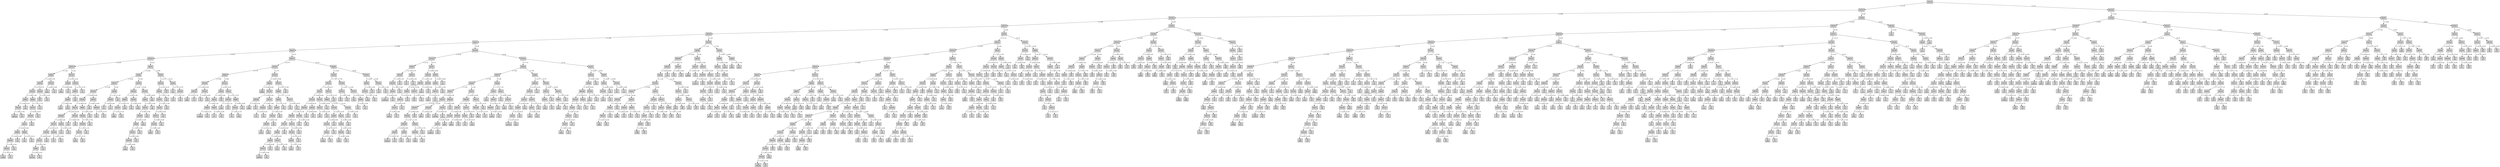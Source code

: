 digraph ID3_Tree {
"0" [shape=box, style=filled, label="GZ132
", weight=1]
"1" [shape=box, style=filled, label="PG123
", weight=2]
0 -> 1 [ label = "<=1.15"];
"2" [shape=box, style=filled, label="EC102
", weight=3]
1 -> 2 [ label = "<=0.60"];
"3" [shape=box, style=filled, label="GK101
", weight=4]
2 -> 3 [ label = "<=0.80"];
"4" [shape=box, style=filled, label="GE100
", weight=5]
3 -> 4 [ label = "<=2.40"];
"5" [shape=box, style=filled, label="GJ101
", weight=6]
4 -> 5 [ label = "<=1.40"];
"6" [shape=box, style=filled, label="GJ142
", weight=7]
5 -> 6 [ label = "<=5.95"];
"7" [shape=box, style=filled, label="PG122
", weight=8]
6 -> 7 [ label = "<=0.75"];
"8" [shape=box, style=filled, label="SH121
", weight=9]
7 -> 8 [ label = "<=2.55"];
"9" [shape=box, style=filled, label="GJ240
", weight=10]
8 -> 9 [ label = "<=1.40"];
"10" [shape=box, style=filled, label="GK102
", weight=11]
9 -> 10 [ label = "<=3.50"];
"11" [shape=box, style=filled, label="GZ102
", weight=12]
10 -> 11 [ label = "<=8.75"];
"12" [shape=box, style=filled, label="MASV
", weight=13]
11 -> 12 [ label = "<=1.60"];
"13" [shape=box, style=filled, label="PG124
", weight=14]
12 -> 13 [ label = "<=2.50"];
"14" [shape=box, style=filled, label="5
(46/12)
", weight=15]
13 -> 14 [ label = "<=2.50"];
"15" [shape=box, style=filled, label="5
(1)
", weight=15]
13 -> 15 [ label = ">2.50"];
"16" [shape=box, style=filled, label="5
(2)
", weight=14]
12 -> 16 [ label = ">2.50"];
"17" [shape=box, style=filled, label="GJ342
", weight=13]
11 -> 17 [ label = ">1.60"];
"18" [shape=box, style=filled, label="GZ131
", weight=14]
17 -> 18 [ label = "<=7.75"];
"19" [shape=box, style=filled, label="PG124
", weight=15]
18 -> 19 [ label = "<=6.55"];
"20" [shape=box, style=filled, label="GJ141
", weight=16]
19 -> 20 [ label = "<=0.70"];
"21" [shape=box, style=filled, label="MASV
", weight=17]
20 -> 21 [ label = "<=8.30"];
"22" [shape=box, style=filled, label="MA100
", weight=18]
21 -> 22 [ label = "<=2.65"];
"23" [shape=box, style=filled, label="GK131
", weight=19]
22 -> 23 [ label = "<=2.50"];
"24" [shape=box, style=filled, label="5
(10/6)
", weight=20]
23 -> 24 [ label = "<=2.75"];
"25" [shape=box, style=filled, label="5
(1)
", weight=20]
23 -> 25 [ label = ">2.75"];
"26" [shape=box, style=filled, label="5
(3)
", weight=19]
22 -> 26 [ label = ">2.50"];
"27" [shape=box, style=filled, label="5
(3)
", weight=18]
21 -> 27 [ label = ">2.65"];
"28" [shape=box, style=filled, label="MASV
", weight=17]
20 -> 28 [ label = ">8.30"];
"29" [shape=box, style=filled, label="3
(2)
", weight=18]
28 -> 29 [ label = "<=9.10"];
"30" [shape=box, style=filled, label="5
(1)
", weight=18]
28 -> 30 [ label = ">9.10"];
"31" [shape=box, style=filled, label="5
(6)
", weight=16]
19 -> 31 [ label = ">0.70"];
"32" [shape=box, style=filled, label="4
(1)
", weight=15]
18 -> 32 [ label = ">6.55"];
"33" [shape=box, style=filled, label="7
(1)
", weight=14]
17 -> 33 [ label = ">7.75"];
"34" [shape=box, style=filled, label="PG124
", weight=12]
10 -> 34 [ label = ">8.75"];
"35" [shape=box, style=filled, label="18
(1)
", weight=13]
34 -> 35 [ label = "<=3.35"];
"36" [shape=box, style=filled, label="4
(1)
", weight=13]
34 -> 36 [ label = ">3.35"];
"37" [shape=box, style=filled, label="PG124
", weight=11]
9 -> 37 [ label = ">3.50"];
"38" [shape=box, style=filled, label="3
(6/1)
", weight=12]
37 -> 38 [ label = "<=4.90"];
"39" [shape=box, style=filled, label="3
(1)
", weight=12]
37 -> 39 [ label = ">4.90"];
"40" [shape=box, style=filled, label="PG121
", weight=10]
8 -> 40 [ label = ">1.40"];
"41" [shape=box, style=filled, label="GJ240
", weight=11]
40 -> 41 [ label = "<=2.25"];
"42" [shape=box, style=filled, label="2
(3/5)
", weight=12]
41 -> 42 [ label = "<=0.90"];
"43" [shape=box, style=filled, label="1
(1)
", weight=12]
41 -> 43 [ label = ">0.90"];
"44" [shape=box, style=filled, label="GZ102
", weight=11]
40 -> 44 [ label = ">2.25"];
"45" [shape=box, style=filled, label="MASV
", weight=12]
44 -> 45 [ label = "<=4.70"];
"46" [shape=box, style=filled, label="GJ240
", weight=13]
45 -> 46 [ label = "<=1.80"];
"47" [shape=box, style=filled, label="4
(4/3)
", weight=14]
46 -> 47 [ label = "<=3.00"];
"48" [shape=box, style=filled, label="4
(1/1)
", weight=14]
46 -> 48 [ label = ">3.00"];
"49" [shape=box, style=filled, label="5
(2)
", weight=13]
45 -> 49 [ label = ">1.80"];
"50" [shape=box, style=filled, label="3
(1)
", weight=12]
44 -> 50 [ label = ">4.70"];
"51" [shape=box, style=filled, label="GJ141
", weight=9]
7 -> 51 [ label = ">2.55"];
"52" [shape=box, style=filled, label="GJ342
", weight=10]
51 -> 52 [ label = "<=6.65"];
"53" [shape=box, style=filled, label="SH121
", weight=11]
52 -> 53 [ label = "<=5.65"];
"54" [shape=box, style=filled, label="PG124
", weight=12]
53 -> 54 [ label = "<=5.45"];
"55" [shape=box, style=filled, label="GZ102
", weight=13]
54 -> 55 [ label = "<=6.95"];
"56" [shape=box, style=filled, label="GK131
", weight=14]
55 -> 56 [ label = "<=6.35"];
"57" [shape=box, style=filled, label="MA100
", weight=15]
56 -> 57 [ label = "<=2.50"];
"58" [shape=box, style=filled, label="GZ131
", weight=16]
57 -> 58 [ label = "<=4.45"];
"59" [shape=box, style=filled, label="GK102
", weight=17]
58 -> 59 [ label = "<=2.15"];
"60" [shape=box, style=filled, label="PG121
", weight=18]
59 -> 60 [ label = "<=6.85"];
"61" [shape=box, style=filled, label="MASV
", weight=19]
60 -> 61 [ label = "<=5.30"];
"62" [shape=box, style=filled, label="5
(21/12)
", weight=20]
61 -> 62 [ label = "<=2.55"];
"63" [shape=box, style=filled, label="5
(1)
", weight=20]
61 -> 63 [ label = ">2.55"];
"64" [shape=box, style=filled, label="4
(1)
", weight=19]
60 -> 64 [ label = ">5.30"];
"65" [shape=box, style=filled, label="5
(8)
", weight=18]
59 -> 65 [ label = ">6.85"];
"66" [shape=box, style=filled, label="GK102
", weight=17]
58 -> 66 [ label = ">2.15"];
"67" [shape=box, style=filled, label="3
(1)
", weight=18]
66 -> 67 [ label = "<=4.20"];
"68" [shape=box, style=filled, label="4
(1)
", weight=18]
66 -> 68 [ label = ">4.20"];
"69" [shape=box, style=filled, label="GJ163
", weight=16]
57 -> 69 [ label = ">4.45"];
"70" [shape=box, style=filled, label="3
(1)
", weight=17]
69 -> 70 [ label = "<=2.50"];
"71" [shape=box, style=filled, label="4
(1)
", weight=17]
69 -> 71 [ label = ">2.50"];
"72" [shape=box, style=filled, label="GE102
", weight=15]
56 -> 72 [ label = ">2.50"];
"73" [shape=box, style=filled, label="2
(1)
", weight=16]
72 -> 73 [ label = "<=3.50"];
"74" [shape=box, style=filled, label="4
(2)
", weight=16]
72 -> 74 [ label = ">3.50"];
"75" [shape=box, style=filled, label="MASV
", weight=14]
55 -> 75 [ label = ">6.35"];
"76" [shape=box, style=filled, label="GK102
", weight=15]
75 -> 76 [ label = "<=4.60"];
"77" [shape=box, style=filled, label="MA100
", weight=16]
76 -> 77 [ label = "<=7.50"];
"78" [shape=box, style=filled, label="GZ131
", weight=17]
77 -> 78 [ label = "<=1.15"];
"79" [shape=box, style=filled, label="5
(8/7)
", weight=18]
78 -> 79 [ label = "<=5.70"];
"80" [shape=box, style=filled, label="4
(2)
", weight=18]
78 -> 80 [ label = ">5.70"];
"81" [shape=box, style=filled, label="5
(1)
", weight=17]
77 -> 81 [ label = ">1.15"];
"82" [shape=box, style=filled, label="4
(4)
", weight=16]
76 -> 82 [ label = ">7.50"];
"83" [shape=box, style=filled, label="8
(1)
", weight=15]
75 -> 83 [ label = ">4.60"];
"84" [shape=box, style=filled, label="GZ102
", weight=13]
54 -> 84 [ label = ">6.95"];
"85" [shape=box, style=filled, label="4
(5)
", weight=14]
84 -> 85 [ label = "<=5.80"];
"86" [shape=box, style=filled, label="MA100
", weight=14]
84 -> 86 [ label = ">5.80"];
"87" [shape=box, style=filled, label="3
(2)
", weight=15]
86 -> 87 [ label = "<=4.75"];
"88" [shape=box, style=filled, label="4
(1)
", weight=15]
86 -> 88 [ label = ">4.75"];
"89" [shape=box, style=filled, label="GJ240
", weight=12]
53 -> 89 [ label = ">5.45"];
"90" [shape=box, style=filled, label="GZ102
", weight=13]
89 -> 90 [ label = "<=1.25"];
"91" [shape=box, style=filled, label="5
(1)
", weight=14]
90 -> 91 [ label = "<=2.85"];
"92" [shape=box, style=filled, label="1
(1)
", weight=14]
90 -> 92 [ label = ">2.85"];
"93" [shape=box, style=filled, label="2
(1)
", weight=13]
89 -> 93 [ label = ">1.25"];
"94" [shape=box, style=filled, label="GZ102
", weight=11]
52 -> 94 [ label = ">5.65"];
"95" [shape=box, style=filled, label="GK102
", weight=12]
94 -> 95 [ label = "<=6.40"];
"96" [shape=box, style=filled, label="MASV
", weight=13]
95 -> 96 [ label = "<=1.65"];
"97" [shape=box, style=filled, label="GZ131
", weight=14]
96 -> 97 [ label = "<=3.70"];
"98" [shape=box, style=filled, label="5
(9/9)
", weight=15]
97 -> 98 [ label = "<=3.35"];
"99" [shape=box, style=filled, label="5
(2)
", weight=15]
97 -> 99 [ label = ">3.35"];
"100" [shape=box, style=filled, label="2
(1/1)
", weight=14]
96 -> 100 [ label = ">3.70"];
"101" [shape=box, style=filled, label="PG124
", weight=13]
95 -> 101 [ label = ">1.65"];
"102" [shape=box, style=filled, label="3
(2)
", weight=14]
101 -> 102 [ label = "<=4.45"];
"103" [shape=box, style=filled, label="4
(3/2)
", weight=14]
101 -> 103 [ label = ">4.45"];
"104" [shape=box, style=filled, label="PG124
", weight=12]
94 -> 104 [ label = ">6.40"];
"105" [shape=box, style=filled, label="GJ163
", weight=13]
104 -> 105 [ label = "<=9.05"];
"106" [shape=box, style=filled, label="GZ131
", weight=14]
105 -> 106 [ label = "<=3.00"];
"107" [shape=box, style=filled, label="GK102
", weight=15]
106 -> 107 [ label = "<=3.00"];
"108" [shape=box, style=filled, label="MASV
", weight=16]
107 -> 108 [ label = "<=3.85"];
"109" [shape=box, style=filled, label="SH121
", weight=17]
108 -> 109 [ label = "<=3.05"];
"110" [shape=box, style=filled, label="MA100
", weight=18]
109 -> 110 [ label = "<=0.90"];
"111" [shape=box, style=filled, label="3
(4/4)
", weight=19]
110 -> 111 [ label = "<=4.65"];
"112" [shape=box, style=filled, label="4
(1)
", weight=19]
110 -> 112 [ label = ">4.65"];
"113" [shape=box, style=filled, label="4
(1)
", weight=18]
109 -> 113 [ label = ">0.90"];
"114" [shape=box, style=filled, label="4
(1)
", weight=17]
108 -> 114 [ label = ">3.05"];
"115" [shape=box, style=filled, label="3
(5/1)
", weight=16]
107 -> 115 [ label = ">3.85"];
"116" [shape=box, style=filled, label="4
(2)
", weight=15]
106 -> 116 [ label = ">3.00"];
"117" [shape=box, style=filled, label="3
(4)
", weight=14]
105 -> 117 [ label = ">3.00"];
"118" [shape=box, style=filled, label="2
(2)
", weight=13]
104 -> 118 [ label = ">9.05"];
"119" [shape=box, style=filled, label="MASV
", weight=10]
51 -> 119 [ label = ">6.65"];
"120" [shape=box, style=filled, label="GK102
", weight=11]
119 -> 120 [ label = "<=9.15"];
"121" [shape=box, style=filled, label="GJ342
", weight=12]
120 -> 121 [ label = "<=9.10"];
"122" [shape=box, style=filled, label="GZ102
", weight=13]
121 -> 122 [ label = "<=7.55"];
"123" [shape=box, style=filled, label="GK131
", weight=14]
122 -> 123 [ label = "<=7.50"];
"124" [shape=box, style=filled, label="GZ131
", weight=15]
123 -> 124 [ label = "<=6.00"];
"125" [shape=box, style=filled, label="GE102
", weight=16]
124 -> 125 [ label = "<=6.85"];
"126" [shape=box, style=filled, label="4
(8/5)
", weight=17]
125 -> 126 [ label = "<=3.65"];
"127" [shape=box, style=filled, label="4
(1)
", weight=17]
125 -> 127 [ label = ">3.65"];
"128" [shape=box, style=filled, label="4
(2)
", weight=16]
124 -> 128 [ label = ">6.85"];
"129" [shape=box, style=filled, label="3
(1)
", weight=15]
123 -> 129 [ label = ">6.00"];
"130" [shape=box, style=filled, label="3
(2)
", weight=14]
122 -> 130 [ label = ">7.50"];
"131" [shape=box, style=filled, label="4
(3)
", weight=13]
121 -> 131 [ label = ">7.55"];
"132" [shape=box, style=filled, label="18
(1)
", weight=12]
120 -> 132 [ label = ">9.10"];
"133" [shape=box, style=filled, label="GJ342
", weight=11]
119 -> 133 [ label = ">9.15"];
"134" [shape=box, style=filled, label="3
(4)
", weight=12]
133 -> 134 [ label = "<=5.70"];
"135" [shape=box, style=filled, label="GZ102
", weight=12]
133 -> 135 [ label = ">5.70"];
"136" [shape=box, style=filled, label="2
(1)
", weight=13]
135 -> 136 [ label = "<=7.15"];
"137" [shape=box, style=filled, label="3
(2)
", weight=13]
135 -> 137 [ label = ">7.15"];
"138" [shape=box, style=filled, label="SH121
", weight=8]
6 -> 138 [ label = ">0.75"];
"139" [shape=box, style=filled, label="GZ102
", weight=9]
138 -> 139 [ label = "<=0.75"];
"140" [shape=box, style=filled, label="GJ240
", weight=10]
139 -> 140 [ label = "<=1.70"];
"141" [shape=box, style=filled, label="GK102
", weight=11]
140 -> 141 [ label = "<=5.80"];
"142" [shape=box, style=filled, label="PG122
", weight=12]
141 -> 142 [ label = "<=2.95"];
"143" [shape=box, style=filled, label="5
(9/4)
", weight=13]
142 -> 143 [ label = "<=2.70"];
"144" [shape=box, style=filled, label="5
(1)
", weight=13]
142 -> 144 [ label = ">2.70"];
"145" [shape=box, style=filled, label="PG122
", weight=12]
141 -> 145 [ label = ">2.95"];
"146" [shape=box, style=filled, label="4
(1)
", weight=13]
145 -> 146 [ label = "<=0.85"];
"147" [shape=box, style=filled, label="2
(1)
", weight=13]
145 -> 147 [ label = ">0.85"];
"148" [shape=box, style=filled, label="PG121
", weight=11]
140 -> 148 [ label = ">5.80"];
"149" [shape=box, style=filled, label="GJ102
", weight=12]
148 -> 149 [ label = "<=4.55"];
"150" [shape=box, style=filled, label="GJ141
", weight=13]
149 -> 150 [ label = "<=3.60"];
"151" [shape=box, style=filled, label="MASV
", weight=14]
150 -> 151 [ label = "<=7.40"];
"152" [shape=box, style=filled, label="4
(10/20)
", weight=15]
151 -> 152 [ label = "<=3.20"];
"153" [shape=box, style=filled, label="4
(1)
", weight=15]
151 -> 153 [ label = ">3.20"];
"154" [shape=box, style=filled, label="MASV
", weight=14]
150 -> 154 [ label = ">7.40"];
"155" [shape=box, style=filled, label="1
(1)
", weight=15]
154 -> 155 [ label = "<=4.85"];
"156" [shape=box, style=filled, label="2
(1)
", weight=15]
154 -> 156 [ label = ">4.85"];
"157" [shape=box, style=filled, label="10
(1)
", weight=13]
149 -> 157 [ label = ">3.60"];
"158" [shape=box, style=filled, label="GJ141
", weight=12]
148 -> 158 [ label = ">4.55"];
"159" [shape=box, style=filled, label="PG122
", weight=13]
158 -> 159 [ label = "<=3.70"];
"160" [shape=box, style=filled, label="3
(1/2)
", weight=14]
159 -> 160 [ label = "<=1.15"];
"161" [shape=box, style=filled, label="5
(1)
", weight=14]
159 -> 161 [ label = ">1.15"];
"162" [shape=box, style=filled, label="MASV
", weight=13]
158 -> 162 [ label = ">3.70"];
"163" [shape=box, style=filled, label="PG122
", weight=14]
162 -> 163 [ label = "<=8.95"];
"164" [shape=box, style=filled, label="4
(1)
", weight=15]
163 -> 164 [ label = "<=3.35"];
"165" [shape=box, style=filled, label="2
(1/1)
", weight=15]
163 -> 165 [ label = ">3.35"];
"166" [shape=box, style=filled, label="2
(1)
", weight=14]
162 -> 166 [ label = ">8.95"];
"167" [shape=box, style=filled, label="PG122
", weight=10]
139 -> 167 [ label = ">1.70"];
"168" [shape=box, style=filled, label="GJ240
", weight=11]
167 -> 168 [ label = "<=0.80"];
"169" [shape=box, style=filled, label="10
(20/6)
", weight=12]
168 -> 169 [ label = "<=6.40"];
"170" [shape=box, style=filled, label="PG121
", weight=12]
168 -> 170 [ label = ">6.40"];
"171" [shape=box, style=filled, label="GK102
", weight=13]
170 -> 171 [ label = "<=3.40"];
"172" [shape=box, style=filled, label="9
(8/8)
", weight=14]
171 -> 172 [ label = "<=2.55"];
"173" [shape=box, style=filled, label="5
(1)
", weight=14]
171 -> 173 [ label = ">2.55"];
"174" [shape=box, style=filled, label="GZ131
", weight=13]
170 -> 174 [ label = ">3.40"];
"175" [shape=box, style=filled, label="GK102
", weight=14]
174 -> 175 [ label = "<=3.00"];
"176" [shape=box, style=filled, label="7
(1)
", weight=15]
175 -> 176 [ label = "<=4.25"];
"177" [shape=box, style=filled, label="3
(1)
", weight=15]
175 -> 177 [ label = ">4.25"];
"178" [shape=box, style=filled, label="4
(1)
", weight=14]
174 -> 178 [ label = ">3.00"];
"179" [shape=box, style=filled, label="PG121
", weight=11]
167 -> 179 [ label = ">0.80"];
"180" [shape=box, style=filled, label="GJ240
", weight=12]
179 -> 180 [ label = "<=5.50"];
"181" [shape=box, style=filled, label="GJ102
", weight=13]
180 -> 181 [ label = "<=7.15"];
"182" [shape=box, style=filled, label="MASV
", weight=14]
181 -> 182 [ label = "<=3.75"];
"183" [shape=box, style=filled, label="PG124
", weight=15]
182 -> 183 [ label = "<=3.65"];
"184" [shape=box, style=filled, label="GK102
", weight=16]
183 -> 184 [ label = "<=3.40"];
"185" [shape=box, style=filled, label="4
(3/1)
", weight=17]
184 -> 185 [ label = "<=4.10"];
"186" [shape=box, style=filled, label="4
(1/1)
", weight=17]
184 -> 186 [ label = ">4.10"];
"187" [shape=box, style=filled, label="4
(2)
", weight=16]
183 -> 187 [ label = ">3.40"];
"188" [shape=box, style=filled, label="4
(2)
", weight=15]
182 -> 188 [ label = ">3.65"];
"189" [shape=box, style=filled, label="5
(1)
", weight=14]
181 -> 189 [ label = ">3.75"];
"190" [shape=box, style=filled, label="GZ131
", weight=13]
180 -> 190 [ label = ">7.15"];
"191" [shape=box, style=filled, label="5
(3)
", weight=14]
190 -> 191 [ label = "<=6.55"];
"192" [shape=box, style=filled, label="4
(1)
", weight=14]
190 -> 192 [ label = ">6.55"];
"193" [shape=box, style=filled, label="5
(4)
", weight=12]
179 -> 193 [ label = ">5.50"];
"194" [shape=box, style=filled, label="GJ240
", weight=9]
138 -> 194 [ label = ">0.75"];
"195" [shape=box, style=filled, label="GZ102
", weight=10]
194 -> 195 [ label = "<=8.50"];
"196" [shape=box, style=filled, label="PG121
", weight=11]
195 -> 196 [ label = "<=7.50"];
"197" [shape=box, style=filled, label="GJ141
", weight=12]
196 -> 197 [ label = "<=6.15"];
"198" [shape=box, style=filled, label="PG124
", weight=13]
197 -> 198 [ label = "<=8.95"];
"199" [shape=box, style=filled, label="MA100
", weight=14]
198 -> 199 [ label = "<=6.35"];
"200" [shape=box, style=filled, label="GK102
", weight=15]
199 -> 200 [ label = "<=1.50"];
"201" [shape=box, style=filled, label="PG122
", weight=16]
200 -> 201 [ label = "<=0.75"];
"202" [shape=box, style=filled, label="GJ342
", weight=17]
201 -> 202 [ label = "<=6.25"];
"203" [shape=box, style=filled, label="MASV
", weight=18]
202 -> 203 [ label = "<=4.45"];
"204" [shape=box, style=filled, label="GZ131
", weight=19]
203 -> 204 [ label = "<=6.95"];
"205" [shape=box, style=filled, label="5
(50/35)
", weight=20]
204 -> 205 [ label = "<=3.45"];
"206" [shape=box, style=filled, label="5
(2)
", weight=20]
204 -> 206 [ label = ">3.45"];
"207" [shape=box, style=filled, label="4
(1)
", weight=19]
203 -> 207 [ label = ">6.95"];
"208" [shape=box, style=filled, label="GZ131
", weight=18]
202 -> 208 [ label = ">4.45"];
"209" [shape=box, style=filled, label="2
(1/1)
", weight=19]
208 -> 209 [ label = "<=2.50"];
"210" [shape=box, style=filled, label="5
(2)
", weight=19]
208 -> 210 [ label = ">2.50"];
"211" [shape=box, style=filled, label="4
(4)
", weight=17]
201 -> 211 [ label = ">6.25"];
"212" [shape=box, style=filled, label="GZ131
", weight=16]
200 -> 212 [ label = ">0.75"];
"213" [shape=box, style=filled, label="PG122
", weight=17]
212 -> 213 [ label = "<=6.00"];
"214" [shape=box, style=filled, label="GJ342
", weight=18]
213 -> 214 [ label = "<=6.70"];
"215" [shape=box, style=filled, label="5
(3/2)
", weight=19]
214 -> 215 [ label = "<=3.25"];
"216" [shape=box, style=filled, label="5
(1)
", weight=19]
214 -> 216 [ label = ">3.25"];
"217" [shape=box, style=filled, label="5
(1)
", weight=18]
213 -> 217 [ label = ">6.70"];
"218" [shape=box, style=filled, label="5
(2)
", weight=17]
212 -> 218 [ label = ">6.00"];
"219" [shape=box, style=filled, label="PG122
", weight=15]
199 -> 219 [ label = ">1.50"];
"220" [shape=box, style=filled, label="9
(1)
", weight=16]
219 -> 220 [ label = "<=2.50"];
"221" [shape=box, style=filled, label="4
(1)
", weight=16]
219 -> 221 [ label = ">2.50"];
"222" [shape=box, style=filled, label="GK102
", weight=14]
198 -> 222 [ label = ">6.35"];
"223" [shape=box, style=filled, label="3
(3)
", weight=15]
222 -> 223 [ label = "<=8.95"];
"224" [shape=box, style=filled, label="4
(1)
", weight=15]
222 -> 224 [ label = ">8.95"];
"225" [shape=box, style=filled, label="PG122
", weight=13]
197 -> 225 [ label = ">8.95"];
"226" [shape=box, style=filled, label="GZ131
", weight=14]
225 -> 226 [ label = "<=6.00"];
"227" [shape=box, style=filled, label="4
(2)
", weight=15]
226 -> 227 [ label = "<=2.50"];
"228" [shape=box, style=filled, label="3
(1)
", weight=15]
226 -> 228 [ label = ">2.50"];
"229" [shape=box, style=filled, label="3
(2)
", weight=14]
225 -> 229 [ label = ">6.00"];
"230" [shape=box, style=filled, label="GZ131
", weight=12]
196 -> 230 [ label = ">6.15"];
"231" [shape=box, style=filled, label="MASV
", weight=13]
230 -> 231 [ label = "<=2.10"];
"232" [shape=box, style=filled, label="PG122
", weight=14]
231 -> 232 [ label = "<=6.10"];
"233" [shape=box, style=filled, label="GJ342
", weight=15]
232 -> 233 [ label = "<=2.55"];
"234" [shape=box, style=filled, label="PG124
", weight=16]
233 -> 234 [ label = "<=2.80"];
"235" [shape=box, style=filled, label="GJ141
", weight=17]
234 -> 235 [ label = "<=6.75"];
"236" [shape=box, style=filled, label="4
(14/8)
", weight=18]
235 -> 236 [ label = "<=3.70"];
"237" [shape=box, style=filled, label="4
(1)
", weight=18]
235 -> 237 [ label = ">3.70"];
"238" [shape=box, style=filled, label="5
(1)
", weight=17]
234 -> 238 [ label = ">6.75"];
"239" [shape=box, style=filled, label="2
(1)
", weight=16]
233 -> 239 [ label = ">2.80"];
"240" [shape=box, style=filled, label="GJ141
", weight=15]
232 -> 240 [ label = ">2.55"];
"241" [shape=box, style=filled, label="GJ342
", weight=16]
240 -> 241 [ label = "<=2.90"];
"242" [shape=box, style=filled, label="GK102
", weight=17]
241 -> 242 [ label = "<=2.90"];
"243" [shape=box, style=filled, label="4
(2/1)
", weight=18]
242 -> 243 [ label = "<=4.80"];
"244" [shape=box, style=filled, label="4
(1)
", weight=18]
242 -> 244 [ label = ">4.80"];
"245" [shape=box, style=filled, label="4
(2)
", weight=17]
241 -> 245 [ label = ">2.90"];
"246" [shape=box, style=filled, label="4
(2)
", weight=16]
240 -> 246 [ label = ">2.90"];
"247" [shape=box, style=filled, label="PG122
", weight=14]
231 -> 247 [ label = ">6.10"];
"248" [shape=box, style=filled, label="3
(1)
", weight=15]
247 -> 248 [ label = "<=5.05"];
"249" [shape=box, style=filled, label="5
(1)
", weight=15]
247 -> 249 [ label = ">5.05"];
"250" [shape=box, style=filled, label="9
(1)
", weight=13]
230 -> 250 [ label = ">2.10"];
"251" [shape=box, style=filled, label="PG122
", weight=11]
195 -> 251 [ label = ">7.50"];
"252" [shape=box, style=filled, label="PG121
", weight=12]
251 -> 252 [ label = "<=2.05"];
"253" [shape=box, style=filled, label="9
(2)
", weight=13]
252 -> 253 [ label = "<=3.00"];
"254" [shape=box, style=filled, label="4
(1)
", weight=13]
252 -> 254 [ label = ">3.00"];
"255" [shape=box, style=filled, label="PG121
", weight=12]
251 -> 255 [ label = ">2.05"];
"256" [shape=box, style=filled, label="4
(5)
", weight=13]
255 -> 256 [ label = "<=6.30"];
"257" [shape=box, style=filled, label="GJ342
", weight=13]
255 -> 257 [ label = ">6.30"];
"258" [shape=box, style=filled, label="4
(1)
", weight=14]
257 -> 258 [ label = "<=2.50"];
"259" [shape=box, style=filled, label="2
(1)
", weight=14]
257 -> 259 [ label = ">2.50"];
"260" [shape=box, style=filled, label="PG121
", weight=10]
194 -> 260 [ label = ">8.50"];
"261" [shape=box, style=filled, label="MASV
", weight=11]
260 -> 261 [ label = "<=4.85"];
"262" [shape=box, style=filled, label="GZ102
", weight=12]
261 -> 262 [ label = "<=3.50"];
"263" [shape=box, style=filled, label="3
(1/2)
", weight=13]
262 -> 263 [ label = "<=1.95"];
"264" [shape=box, style=filled, label="4
(1)
", weight=13]
262 -> 264 [ label = ">1.95"];
"265" [shape=box, style=filled, label="9
(1)
", weight=12]
261 -> 265 [ label = ">3.50"];
"266" [shape=box, style=filled, label="PG122
", weight=11]
260 -> 266 [ label = ">4.85"];
"267" [shape=box, style=filled, label="3
(4)
", weight=12]
266 -> 267 [ label = "<=1.20"];
"268" [shape=box, style=filled, label="9
(1)
", weight=12]
266 -> 268 [ label = ">1.20"];
"269" [shape=box, style=filled, label="GZ102
", weight=7]
5 -> 269 [ label = ">5.95"];
"270" [shape=box, style=filled, label="PG122
", weight=8]
269 -> 270 [ label = "<=0.40"];
"271" [shape=box, style=filled, label="MASV
", weight=9]
270 -> 271 [ label = "<=0.75"];
"272" [shape=box, style=filled, label="GK102
", weight=10]
271 -> 272 [ label = "<=2.75"];
"273" [shape=box, style=filled, label="MA100
", weight=11]
272 -> 273 [ label = "<=1.90"];
"274" [shape=box, style=filled, label="GJ141
", weight=12]
273 -> 274 [ label = "<=1.90"];
"275" [shape=box, style=filled, label="4
(185/79)
", weight=13]
274 -> 275 [ label = "<=4.20"];
"276" [shape=box, style=filled, label="3
(1)
", weight=13]
274 -> 276 [ label = ">4.20"];
"277" [shape=box, style=filled, label="3
(1)
", weight=12]
273 -> 277 [ label = ">1.90"];
"278" [shape=box, style=filled, label="2
(1)
", weight=11]
272 -> 278 [ label = ">1.90"];
"279" [shape=box, style=filled, label="GK131
", weight=10]
271 -> 279 [ label = ">2.75"];
"280" [shape=box, style=filled, label="2
(1)
", weight=11]
279 -> 280 [ label = "<=2.50"];
"281" [shape=box, style=filled, label="5
(1)
", weight=11]
279 -> 281 [ label = ">2.50"];
"282" [shape=box, style=filled, label="GJ141
", weight=9]
270 -> 282 [ label = ">0.75"];
"283" [shape=box, style=filled, label="GK102
", weight=10]
282 -> 283 [ label = "<=6.95"];
"284" [shape=box, style=filled, label="GE102
", weight=11]
283 -> 284 [ label = "<=1.25"];
"285" [shape=box, style=filled, label="MASV
", weight=12]
284 -> 285 [ label = "<=2.50"];
"286" [shape=box, style=filled, label="GK131
", weight=13]
285 -> 286 [ label = "<=2.70"];
"287" [shape=box, style=filled, label="GZ131
", weight=14]
286 -> 287 [ label = "<=4.00"];
"288" [shape=box, style=filled, label="4
(8/11)
", weight=15]
287 -> 288 [ label = "<=2.95"];
"289" [shape=box, style=filled, label="4
(1)
", weight=15]
287 -> 289 [ label = ">2.95"];
"290" [shape=box, style=filled, label="4
(1)
", weight=14]
286 -> 290 [ label = ">4.00"];
"291" [shape=box, style=filled, label="5
(1)
", weight=13]
285 -> 291 [ label = ">2.70"];
"292" [shape=box, style=filled, label="GK131
", weight=12]
284 -> 292 [ label = ">2.50"];
"293" [shape=box, style=filled, label="10
(1)
", weight=13]
292 -> 293 [ label = "<=4.25"];
"294" [shape=box, style=filled, label="5
(1)
", weight=13]
292 -> 294 [ label = ">4.25"];
"295" [shape=box, style=filled, label="PG124
", weight=11]
283 -> 295 [ label = ">1.25"];
"296" [shape=box, style=filled, label="5
(2/1)
", weight=12]
295 -> 296 [ label = "<=2.50"];
"297" [shape=box, style=filled, label="4
(1)
", weight=12]
295 -> 297 [ label = ">2.50"];
"298" [shape=box, style=filled, label="MASV
", weight=10]
282 -> 298 [ label = ">6.95"];
"299" [shape=box, style=filled, label="GJ342
", weight=11]
298 -> 299 [ label = "<=8.90"];
"300" [shape=box, style=filled, label="GK131
", weight=12]
299 -> 300 [ label = "<=2.50"];
"301" [shape=box, style=filled, label="4
(3/1)
", weight=13]
300 -> 301 [ label = "<=2.75"];
"302" [shape=box, style=filled, label="4
(1)
", weight=13]
300 -> 302 [ label = ">2.75"];
"303" [shape=box, style=filled, label="4
(2)
", weight=12]
299 -> 303 [ label = ">2.50"];
"304" [shape=box, style=filled, label="3
(1)
", weight=11]
298 -> 304 [ label = ">8.90"];
"305" [shape=box, style=filled, label="PG122
", weight=8]
269 -> 305 [ label = ">0.40"];
"306" [shape=box, style=filled, label="GK102
", weight=9]
305 -> 306 [ label = "<=7.75"];
"307" [shape=box, style=filled, label="MASV
", weight=10]
306 -> 307 [ label = "<=7.85"];
"308" [shape=box, style=filled, label="GJ342
", weight=11]
307 -> 308 [ label = "<=7.60"];
"309" [shape=box, style=filled, label="GJ141
", weight=12]
308 -> 309 [ label = "<=1.95"];
"310" [shape=box, style=filled, label="GZ131
", weight=13]
309 -> 310 [ label = "<=2.50"];
"311" [shape=box, style=filled, label="GE102
", weight=14]
310 -> 311 [ label = "<=2.50"];
"312" [shape=box, style=filled, label="PG124
", weight=15]
311 -> 312 [ label = "<=2.90"];
"313" [shape=box, style=filled, label="MA100
", weight=16]
312 -> 313 [ label = "<=1.30"];
"314" [shape=box, style=filled, label="GJ163
", weight=17]
313 -> 314 [ label = "<=8.90"];
"315" [shape=box, style=filled, label="5
(24/33)
", weight=18]
314 -> 315 [ label = "<=7.55"];
"316" [shape=box, style=filled, label="3
(1)
", weight=18]
314 -> 316 [ label = ">7.55"];
"317" [shape=box, style=filled, label="GJ163
", weight=17]
313 -> 317 [ label = ">8.90"];
"318" [shape=box, style=filled, label="3
(2)
", weight=18]
317 -> 318 [ label = "<=8.90"];
"319" [shape=box, style=filled, label="5
(1)
", weight=18]
317 -> 319 [ label = ">8.90"];
"320" [shape=box, style=filled, label="SH121
", weight=16]
312 -> 320 [ label = ">1.30"];
"321" [shape=box, style=filled, label="MA100
", weight=17]
320 -> 321 [ label = "<=3.70"];
"322" [shape=box, style=filled, label="4
(2/2)
", weight=18]
321 -> 322 [ label = "<=1.35"];
"323" [shape=box, style=filled, label="3
(1)
", weight=18]
321 -> 323 [ label = ">1.35"];
"324" [shape=box, style=filled, label="5
(1)
", weight=17]
320 -> 324 [ label = ">3.70"];
"325" [shape=box, style=filled, label="10
(1)
", weight=15]
311 -> 325 [ label = ">2.90"];
"326" [shape=box, style=filled, label="PG124
", weight=14]
310 -> 326 [ label = ">2.50"];
"327" [shape=box, style=filled, label="5
(5/1)
", weight=15]
326 -> 327 [ label = "<=2.50"];
"328" [shape=box, style=filled, label="5
(3)
", weight=15]
326 -> 328 [ label = ">2.50"];
"329" [shape=box, style=filled, label="MA100
", weight=13]
309 -> 329 [ label = ">2.50"];
"330" [shape=box, style=filled, label="GZ131
", weight=14]
329 -> 330 [ label = "<=3.95"];
"331" [shape=box, style=filled, label="4
(10/15)
", weight=15]
330 -> 331 [ label = "<=6.30"];
"332" [shape=box, style=filled, label="4
(1)
", weight=15]
330 -> 332 [ label = ">6.30"];
"333" [shape=box, style=filled, label="9
(1)
", weight=14]
329 -> 333 [ label = ">3.95"];
"334" [shape=box, style=filled, label="GJ141
", weight=12]
308 -> 334 [ label = ">1.95"];
"335" [shape=box, style=filled, label="MA100
", weight=13]
334 -> 335 [ label = "<=6.85"];
"336" [shape=box, style=filled, label="GZ131
", weight=14]
335 -> 336 [ label = "<=7.30"];
"337" [shape=box, style=filled, label="PG124
", weight=15]
336 -> 337 [ label = "<=3.00"];
"338" [shape=box, style=filled, label="GJ163
", weight=16]
337 -> 338 [ label = "<=6.85"];
"339" [shape=box, style=filled, label="5
(32/63)
", weight=17]
338 -> 339 [ label = "<=2.70"];
"340" [shape=box, style=filled, label="5
(2)
", weight=17]
338 -> 340 [ label = ">2.70"];
"341" [shape=box, style=filled, label="4
(4/4)
", weight=16]
337 -> 341 [ label = ">6.85"];
"342" [shape=box, style=filled, label="PG124
", weight=15]
336 -> 342 [ label = ">3.00"];
"343" [shape=box, style=filled, label="5
(6/6)
", weight=16]
342 -> 343 [ label = "<=0.90"];
"344" [shape=box, style=filled, label="5
(2)
", weight=16]
342 -> 344 [ label = ">0.90"];
"345" [shape=box, style=filled, label="GZ131
", weight=14]
335 -> 345 [ label = ">7.30"];
"346" [shape=box, style=filled, label="GJ163
", weight=15]
345 -> 346 [ label = "<=6.75"];
"347" [shape=box, style=filled, label="4
(1)
", weight=16]
346 -> 347 [ label = "<=6.15"];
"348" [shape=box, style=filled, label="2
(2/3)
", weight=16]
346 -> 348 [ label = ">6.15"];
"349" [shape=box, style=filled, label="4
(1)
", weight=15]
345 -> 349 [ label = ">6.75"];
"350" [shape=box, style=filled, label="GZ131
", weight=13]
334 -> 350 [ label = ">6.85"];
"351" [shape=box, style=filled, label="MA100
", weight=14]
350 -> 351 [ label = "<=2.70"];
"352" [shape=box, style=filled, label="4
(6/7)
", weight=15]
351 -> 352 [ label = "<=4.70"];
"353" [shape=box, style=filled, label="4
(1)
", weight=15]
351 -> 353 [ label = ">4.70"];
"354" [shape=box, style=filled, label="4
(3)
", weight=14]
350 -> 354 [ label = ">2.70"];
"355" [shape=box, style=filled, label="GJ342
", weight=11]
307 -> 355 [ label = ">7.60"];
"356" [shape=box, style=filled, label="GJ141
", weight=12]
355 -> 356 [ label = "<=7.15"];
"357" [shape=box, style=filled, label="2
(1/1)
", weight=13]
356 -> 357 [ label = "<=7.35"];
"358" [shape=box, style=filled, label="GZ131
", weight=13]
356 -> 358 [ label = ">7.35"];
"359" [shape=box, style=filled, label="MA100
", weight=14]
358 -> 359 [ label = "<=2.75"];
"360" [shape=box, style=filled, label="3
(13/2)
", weight=15]
359 -> 360 [ label = "<=5.00"];
"361" [shape=box, style=filled, label="3
(1)
", weight=15]
359 -> 361 [ label = ">5.00"];
"362" [shape=box, style=filled, label="3
(5)
", weight=14]
358 -> 362 [ label = ">2.75"];
"363" [shape=box, style=filled, label="GJ141
", weight=12]
355 -> 363 [ label = ">7.15"];
"364" [shape=box, style=filled, label="3
(1)
", weight=13]
363 -> 364 [ label = "<=8.60"];
"365" [shape=box, style=filled, label="GZ131
", weight=13]
363 -> 365 [ label = ">8.60"];
"366" [shape=box, style=filled, label="2
(3/2)
", weight=14]
365 -> 366 [ label = "<=6.45"];
"367" [shape=box, style=filled, label="2
(1)
", weight=14]
365 -> 367 [ label = ">6.45"];
"368" [shape=box, style=filled, label="GJ342
", weight=10]
306 -> 368 [ label = ">7.85"];
"369" [shape=box, style=filled, label="MA100
", weight=11]
368 -> 369 [ label = "<=6.75"];
"370" [shape=box, style=filled, label="PG124
", weight=12]
369 -> 370 [ label = "<=4.10"];
"371" [shape=box, style=filled, label="GZ131
", weight=13]
370 -> 371 [ label = "<=9.45"];
"372" [shape=box, style=filled, label="MASV
", weight=14]
371 -> 372 [ label = "<=2.50"];
"373" [shape=box, style=filled, label="GJ141
", weight=15]
372 -> 373 [ label = "<=8.10"];
"374" [shape=box, style=filled, label="3
(21/21)
", weight=16]
373 -> 374 [ label = "<=6.35"];
"375" [shape=box, style=filled, label="4
(2/1)
", weight=16]
373 -> 375 [ label = ">6.35"];
"376" [shape=box, style=filled, label="3
(2)
", weight=15]
372 -> 376 [ label = ">8.10"];
"377" [shape=box, style=filled, label="4
(7/1)
", weight=14]
371 -> 377 [ label = ">2.50"];
"378" [shape=box, style=filled, label="GZ131
", weight=13]
370 -> 378 [ label = ">9.45"];
"379" [shape=box, style=filled, label="GJ141
", weight=14]
378 -> 379 [ label = "<=3.15"];
"380" [shape=box, style=filled, label="3
(4/2)
", weight=15]
379 -> 380 [ label = "<=4.25"];
"381" [shape=box, style=filled, label="3
(1/1)
", weight=15]
379 -> 381 [ label = ">4.25"];
"382" [shape=box, style=filled, label="3
(2)
", weight=14]
378 -> 382 [ label = ">3.15"];
"383" [shape=box, style=filled, label="7
(1)
", weight=12]
369 -> 383 [ label = ">4.10"];
"384" [shape=box, style=filled, label="PG124
", weight=11]
368 -> 384 [ label = ">6.75"];
"385" [shape=box, style=filled, label="GZ131
", weight=12]
384 -> 385 [ label = "<=8.05"];
"386" [shape=box, style=filled, label="MASV
", weight=13]
385 -> 386 [ label = "<=3.80"];
"387" [shape=box, style=filled, label="4
(2/3)
", weight=14]
386 -> 387 [ label = "<=3.75"];
"388" [shape=box, style=filled, label="4
(1)
", weight=14]
386 -> 388 [ label = ">3.75"];
"389" [shape=box, style=filled, label="3
(1)
", weight=13]
385 -> 389 [ label = ">3.80"];
"390" [shape=box, style=filled, label="GZ131
", weight=12]
384 -> 390 [ label = ">8.05"];
"391" [shape=box, style=filled, label="MASV
", weight=13]
390 -> 391 [ label = "<=3.55"];
"392" [shape=box, style=filled, label="3
(5/2)
", weight=14]
391 -> 392 [ label = "<=4.50"];
"393" [shape=box, style=filled, label="3
(1)
", weight=14]
391 -> 393 [ label = ">4.50"];
"394" [shape=box, style=filled, label="2
(1)
", weight=13]
390 -> 394 [ label = ">3.55"];
"395" [shape=box, style=filled, label="GJ141
", weight=9]
305 -> 395 [ label = ">7.75"];
"396" [shape=box, style=filled, label="GK102
", weight=10]
395 -> 396 [ label = "<=8.65"];
"397" [shape=box, style=filled, label="GJ342
", weight=11]
396 -> 397 [ label = "<=9.85"];
"398" [shape=box, style=filled, label="MA100
", weight=12]
397 -> 398 [ label = "<=8.05"];
"399" [shape=box, style=filled, label="PG124
", weight=13]
398 -> 399 [ label = "<=9.70"];
"400" [shape=box, style=filled, label="MASV
", weight=14]
399 -> 400 [ label = "<=7.15"];
"401" [shape=box, style=filled, label="GZ131
", weight=15]
400 -> 401 [ label = "<=2.55"];
"402" [shape=box, style=filled, label="GJ163
", weight=16]
401 -> 402 [ label = "<=4.25"];
"403" [shape=box, style=filled, label="3
(5/4)
", weight=17]
402 -> 403 [ label = "<=3.80"];
"404" [shape=box, style=filled, label="3
(1)
", weight=17]
402 -> 404 [ label = ">3.80"];
"405" [shape=box, style=filled, label="3
(1)
", weight=16]
401 -> 405 [ label = ">4.25"];
"406" [shape=box, style=filled, label="3
(2)
", weight=15]
400 -> 406 [ label = ">2.55"];
"407" [shape=box, style=filled, label="3
(3)
", weight=14]
399 -> 407 [ label = ">7.15"];
"408" [shape=box, style=filled, label="GJ163
", weight=13]
398 -> 408 [ label = ">9.70"];
"409" [shape=box, style=filled, label="2
(1)
", weight=14]
408 -> 409 [ label = "<=9.40"];
"410" [shape=box, style=filled, label="3
(1)
", weight=14]
408 -> 410 [ label = ">9.40"];
"411" [shape=box, style=filled, label="PG124
", weight=12]
397 -> 411 [ label = ">8.05"];
"412" [shape=box, style=filled, label="2
(3/1)
", weight=13]
411 -> 412 [ label = "<=9.75"];
"413" [shape=box, style=filled, label="3
(1)
", weight=13]
411 -> 413 [ label = ">9.75"];
"414" [shape=box, style=filled, label="2
(3)
", weight=11]
396 -> 414 [ label = ">9.85"];
"415" [shape=box, style=filled, label="MASV
", weight=10]
395 -> 415 [ label = ">8.65"];
"416" [shape=box, style=filled, label="GJ342
", weight=11]
415 -> 416 [ label = "<=9.60"];
"417" [shape=box, style=filled, label="PG124
", weight=12]
416 -> 417 [ label = "<=6.60"];
"418" [shape=box, style=filled, label="2
(1/1)
", weight=13]
417 -> 418 [ label = "<=5.00"];
"419" [shape=box, style=filled, label="2
(1)
", weight=13]
417 -> 419 [ label = ">5.00"];
"420" [shape=box, style=filled, label="2
(3)
", weight=12]
416 -> 420 [ label = ">6.60"];
"421" [shape=box, style=filled, label="PG124
", weight=11]
415 -> 421 [ label = ">9.60"];
"422" [shape=box, style=filled, label="2
(1)
", weight=12]
421 -> 422 [ label = "<=4.90"];
"423" [shape=box, style=filled, label="1
(1)
", weight=12]
421 -> 423 [ label = ">4.90"];
"424" [shape=box, style=filled, label="GZ102
", weight=6]
4 -> 424 [ label = ">1.40"];
"425" [shape=box, style=filled, label="GJ240
", weight=7]
424 -> 425 [ label = "<=7.35"];
"426" [shape=box, style=filled, label="MA100
", weight=8]
425 -> 426 [ label = "<=5.45"];
"427" [shape=box, style=filled, label="GK102
", weight=9]
426 -> 427 [ label = "<=2.75"];
"428" [shape=box, style=filled, label="GJ142
", weight=10]
427 -> 428 [ label = "<=8.05"];
"429" [shape=box, style=filled, label="PG122
", weight=11]
428 -> 429 [ label = "<=1.05"];
"430" [shape=box, style=filled, label="GJ101
", weight=12]
429 -> 430 [ label = "<=0.80"];
"431" [shape=box, style=filled, label="PG124
", weight=13]
430 -> 431 [ label = "<=6.45"];
"432" [shape=box, style=filled, label="MASV
", weight=14]
431 -> 432 [ label = "<=1.60"];
"433" [shape=box, style=filled, label="SH121
", weight=15]
432 -> 433 [ label = "<=3.15"];
"434" [shape=box, style=filled, label="9
(5/6)
", weight=16]
433 -> 434 [ label = "<=2.30"];
"435" [shape=box, style=filled, label="9
(2)
", weight=16]
433 -> 435 [ label = ">2.30"];
"436" [shape=box, style=filled, label="4
(1)
", weight=15]
432 -> 436 [ label = ">3.15"];
"437" [shape=box, style=filled, label="10
(1)
", weight=14]
431 -> 437 [ label = ">1.60"];
"438" [shape=box, style=filled, label="GJ141
", weight=13]
430 -> 438 [ label = ">6.45"];
"439" [shape=box, style=filled, label="GE102
", weight=14]
438 -> 439 [ label = "<=2.50"];
"440" [shape=box, style=filled, label="8
(3/6)
", weight=15]
439 -> 440 [ label = "<=2.80"];
"441" [shape=box, style=filled, label="9
(1)
", weight=15]
439 -> 441 [ label = ">2.80"];
"442" [shape=box, style=filled, label="MASV
", weight=14]
438 -> 442 [ label = ">2.50"];
"443" [shape=box, style=filled, label="5
(1)
", weight=15]
442 -> 443 [ label = "<=3.55"];
"444" [shape=box, style=filled, label="9
(1)
", weight=15]
442 -> 444 [ label = ">3.55"];
"445" [shape=box, style=filled, label="GJ101
", weight=12]
429 -> 445 [ label = ">0.80"];
"446" [shape=box, style=filled, label="GE102
", weight=13]
445 -> 446 [ label = "<=7.20"];
"447" [shape=box, style=filled, label="GZ131
", weight=14]
446 -> 447 [ label = "<=5.35"];
"448" [shape=box, style=filled, label="GJ342
", weight=15]
447 -> 448 [ label = "<=3.65"];
"449" [shape=box, style=filled, label="MASV
", weight=16]
448 -> 449 [ label = "<=0.60"];
"450" [shape=box, style=filled, label="10
(7/4)
", weight=17]
449 -> 450 [ label = "<=2.50"];
"451" [shape=box, style=filled, label="10
(1)
", weight=17]
449 -> 451 [ label = ">2.50"];
"452" [shape=box, style=filled, label="10
(2)
", weight=16]
448 -> 452 [ label = ">0.60"];
"453" [shape=box, style=filled, label="9
(1)
", weight=15]
447 -> 453 [ label = ">3.65"];
"454" [shape=box, style=filled, label="9
(1)
", weight=14]
446 -> 454 [ label = ">5.35"];
"455" [shape=box, style=filled, label="GZ131
", weight=13]
445 -> 455 [ label = ">7.20"];
"456" [shape=box, style=filled, label="GK131
", weight=14]
455 -> 456 [ label = "<=2.25"];
"457" [shape=box, style=filled, label="8
(1)
", weight=15]
456 -> 457 [ label = "<=3.90"];
"458" [shape=box, style=filled, label="13
(1)
", weight=15]
456 -> 458 [ label = ">3.90"];
"459" [shape=box, style=filled, label="GJ342
", weight=14]
455 -> 459 [ label = ">2.25"];
"460" [shape=box, style=filled, label="10
(1)
", weight=15]
459 -> 460 [ label = "<=3.00"];
"461" [shape=box, style=filled, label="9
(1)
", weight=15]
459 -> 461 [ label = ">3.00"];
"462" [shape=box, style=filled, label="PG122
", weight=11]
428 -> 462 [ label = ">1.05"];
"463" [shape=box, style=filled, label="PG121
", weight=12]
462 -> 463 [ label = "<=2.90"];
"464" [shape=box, style=filled, label="SH121
", weight=13]
463 -> 464 [ label = "<=4.60"];
"465" [shape=box, style=filled, label="10
(3/1)
", weight=14]
464 -> 465 [ label = "<=0.90"];
"466" [shape=box, style=filled, label="10
(5)
", weight=14]
464 -> 466 [ label = ">0.90"];
"467" [shape=box, style=filled, label="SH121
", weight=13]
463 -> 467 [ label = ">4.60"];
"468" [shape=box, style=filled, label="5
(1/1)
", weight=14]
467 -> 468 [ label = "<=3.20"];
"469" [shape=box, style=filled, label="10
(1)
", weight=14]
467 -> 469 [ label = ">3.20"];
"470" [shape=box, style=filled, label="4
(1)
", weight=12]
462 -> 470 [ label = ">2.90"];
"471" [shape=box, style=filled, label="4
(3)
", weight=10]
427 -> 471 [ label = ">8.05"];
"472" [shape=box, style=filled, label="SH121
", weight=9]
426 -> 472 [ label = ">2.75"];
"473" [shape=box, style=filled, label="14
(1)
", weight=10]
472 -> 473 [ label = "<=2.80"];
"474" [shape=box, style=filled, label="15
(1)
", weight=10]
472 -> 474 [ label = ">2.80"];
"475" [shape=box, style=filled, label="GJ142
", weight=8]
425 -> 475 [ label = ">5.45"];
"476" [shape=box, style=filled, label="SH121
", weight=9]
475 -> 476 [ label = "<=6.85"];
"477" [shape=box, style=filled, label="9
(29/8)
", weight=10]
476 -> 477 [ label = "<=1.05"];
"478" [shape=box, style=filled, label="5
(1)
", weight=10]
476 -> 478 [ label = ">1.05"];
"479" [shape=box, style=filled, label="SH121
", weight=9]
475 -> 479 [ label = ">6.85"];
"480" [shape=box, style=filled, label="MA100
", weight=10]
479 -> 480 [ label = "<=0.90"];
"481" [shape=box, style=filled, label="9
(13/17)
", weight=11]
480 -> 481 [ label = "<=4.20"];
"482" [shape=box, style=filled, label="14
(1)
", weight=11]
480 -> 482 [ label = ">4.20"];
"483" [shape=box, style=filled, label="PG121
", weight=10]
479 -> 483 [ label = ">0.90"];
"484" [shape=box, style=filled, label="PG124
", weight=11]
483 -> 484 [ label = "<=3.85"];
"485" [shape=box, style=filled, label="PG122
", weight=12]
484 -> 485 [ label = "<=0.75"];
"486" [shape=box, style=filled, label="GK102
", weight=13]
485 -> 486 [ label = "<=3.75"];
"487" [shape=box, style=filled, label="9
(2/3)
", weight=14]
486 -> 487 [ label = "<=4.30"];
"488" [shape=box, style=filled, label="9
(1)
", weight=14]
486 -> 488 [ label = ">4.30"];
"489" [shape=box, style=filled, label="9
(1)
", weight=13]
485 -> 489 [ label = ">3.75"];
"490" [shape=box, style=filled, label="10
(1)
", weight=12]
484 -> 490 [ label = ">0.75"];
"491" [shape=box, style=filled, label="PG122
", weight=11]
483 -> 491 [ label = ">3.85"];
"492" [shape=box, style=filled, label="8
(1)
", weight=12]
491 -> 492 [ label = "<=2.80"];
"493" [shape=box, style=filled, label="4
(1)
", weight=12]
491 -> 493 [ label = ">2.80"];
"494" [shape=box, style=filled, label="GJ142
", weight=7]
424 -> 494 [ label = ">7.35"];
"495" [shape=box, style=filled, label="GJ240
", weight=8]
494 -> 495 [ label = "<=6.80"];
"496" [shape=box, style=filled, label="PG122
", weight=9]
495 -> 496 [ label = "<=2.80"];
"497" [shape=box, style=filled, label="7
(1)
", weight=10]
496 -> 497 [ label = "<=1.90"];
"498" [shape=box, style=filled, label="GE102
", weight=10]
496 -> 498 [ label = ">1.90"];
"499" [shape=box, style=filled, label="8
(1)
", weight=11]
498 -> 499 [ label = "<=2.20"];
"500" [shape=box, style=filled, label="9
(1)
", weight=11]
498 -> 500 [ label = ">2.20"];
"501" [shape=box, style=filled, label="8
(12/1)
", weight=9]
495 -> 501 [ label = ">2.80"];
"502" [shape=box, style=filled, label="GJ240
", weight=8]
494 -> 502 [ label = ">6.80"];
"503" [shape=box, style=filled, label="8
(4/3)
", weight=9]
502 -> 503 [ label = "<=7.50"];
"504" [shape=box, style=filled, label="7
(2/1)
", weight=9]
502 -> 504 [ label = ">7.50"];
"505" [shape=box, style=filled, label="GJ102
", weight=5]
3 -> 505 [ label = ">2.40"];
"506" [shape=box, style=filled, label="GK131
", weight=6]
505 -> 506 [ label = "<=4.75"];
"507" [shape=box, style=filled, label="PG122
", weight=7]
506 -> 507 [ label = "<=0.50"];
"508" [shape=box, style=filled, label="GZ102
", weight=8]
507 -> 508 [ label = "<=5.15"];
"509" [shape=box, style=filled, label="GJ142
", weight=9]
508 -> 509 [ label = "<=0.60"];
"510" [shape=box, style=filled, label="GJ101
", weight=10]
509 -> 510 [ label = "<=3.55"];
"511" [shape=box, style=filled, label="PG121
", weight=11]
510 -> 511 [ label = "<=2.75"];
"512" [shape=box, style=filled, label="SH121
", weight=12]
511 -> 512 [ label = "<=2.50"];
"513" [shape=box, style=filled, label="GJ240
", weight=13]
512 -> 513 [ label = "<=1.05"];
"514" [shape=box, style=filled, label="GJ141
", weight=14]
513 -> 514 [ label = "<=0.90"];
"515" [shape=box, style=filled, label="6
(9/13)
", weight=15]
514 -> 515 [ label = "<=4.45"];
"516" [shape=box, style=filled, label="6
(1)
", weight=15]
514 -> 516 [ label = ">4.45"];
"517" [shape=box, style=filled, label="GK102
", weight=14]
513 -> 517 [ label = ">0.90"];
"518" [shape=box, style=filled, label="6
(1/1)
", weight=15]
517 -> 518 [ label = "<=2.70"];
"519" [shape=box, style=filled, label="8
(1)
", weight=15]
517 -> 519 [ label = ">2.70"];
"520" [shape=box, style=filled, label="10
(1)
", weight=13]
512 -> 520 [ label = ">1.05"];
"521" [shape=box, style=filled, label="MASV
", weight=12]
511 -> 521 [ label = ">2.50"];
"522" [shape=box, style=filled, label="GJ240
", weight=13]
521 -> 522 [ label = "<=2.00"];
"523" [shape=box, style=filled, label="9
(2)
", weight=14]
522 -> 523 [ label = "<=6.50"];
"524" [shape=box, style=filled, label="4
(1)
", weight=14]
522 -> 524 [ label = ">6.50"];
"525" [shape=box, style=filled, label="4
(1)
", weight=13]
521 -> 525 [ label = ">2.00"];
"526" [shape=box, style=filled, label="PG124
", weight=11]
510 -> 526 [ label = ">2.75"];
"527" [shape=box, style=filled, label="GE102
", weight=12]
526 -> 527 [ label = "<=4.40"];
"528" [shape=box, style=filled, label="GJ141
", weight=13]
527 -> 528 [ label = "<=2.50"];
"529" [shape=box, style=filled, label="PG125
", weight=14]
528 -> 529 [ label = "<=5.65"];
"530" [shape=box, style=filled, label="3
(3/9)
", weight=15]
529 -> 530 [ label = "<=2.90"];
"531" [shape=box, style=filled, label="20
(1)
", weight=15]
529 -> 531 [ label = ">2.90"];
"532" [shape=box, style=filled, label="MASV
", weight=14]
528 -> 532 [ label = ">5.65"];
"533" [shape=box, style=filled, label="4
(1)
", weight=15]
532 -> 533 [ label = "<=3.20"];
"534" [shape=box, style=filled, label="9
(1)
", weight=15]
532 -> 534 [ label = ">3.20"];
"535" [shape=box, style=filled, label="MA101
", weight=13]
527 -> 535 [ label = ">2.50"];
"536" [shape=box, style=filled, label="10
(1)
", weight=14]
535 -> 536 [ label = "<=2.90"];
"537" [shape=box, style=filled, label="GJ340
", weight=14]
535 -> 537 [ label = ">2.90"];
"538" [shape=box, style=filled, label="4
(1/1)
", weight=15]
537 -> 538 [ label = "<=3.90"];
"539" [shape=box, style=filled, label="4
(1)
", weight=15]
537 -> 539 [ label = ">3.90"];
"540" [shape=box, style=filled, label="8
(2)
", weight=12]
526 -> 540 [ label = ">4.40"];
"541" [shape=box, style=filled, label="PG121
", weight=10]
509 -> 541 [ label = ">3.55"];
"542" [shape=box, style=filled, label="GJ340
", weight=11]
541 -> 542 [ label = "<=4.75"];
"543" [shape=box, style=filled, label="GJ240
", weight=12]
542 -> 543 [ label = "<=0.95"];
"544" [shape=box, style=filled, label="SH121
", weight=13]
543 -> 544 [ label = "<=7.70"];
"545" [shape=box, style=filled, label="MASV
", weight=14]
544 -> 545 [ label = "<=5.30"];
"546" [shape=box, style=filled, label="10
(7/8)
", weight=15]
545 -> 546 [ label = "<=3.50"];
"547" [shape=box, style=filled, label="4
(1)
", weight=15]
545 -> 547 [ label = ">3.50"];
"548" [shape=box, style=filled, label="GE102
", weight=14]
544 -> 548 [ label = ">5.30"];
"549" [shape=box, style=filled, label="8
(1)
", weight=15]
548 -> 549 [ label = "<=3.20"];
"550" [shape=box, style=filled, label="4
(1)
", weight=15]
548 -> 550 [ label = ">3.20"];
"551" [shape=box, style=filled, label="SH121
", weight=13]
543 -> 551 [ label = ">7.70"];
"552" [shape=box, style=filled, label="10
(2/1)
", weight=14]
551 -> 552 [ label = "<=2.75"];
"553" [shape=box, style=filled, label="10
(2)
", weight=14]
551 -> 553 [ label = ">2.75"];
"554" [shape=box, style=filled, label="GJ240
", weight=12]
542 -> 554 [ label = ">0.95"];
"555" [shape=box, style=filled, label="SH121
", weight=13]
554 -> 555 [ label = "<=7.50"];
"556" [shape=box, style=filled, label="10
(6/2)
", weight=14]
555 -> 556 [ label = "<=2.75"];
"557" [shape=box, style=filled, label="9
(1)
", weight=14]
555 -> 557 [ label = ">2.75"];
"558" [shape=box, style=filled, label="5
(1)
", weight=13]
554 -> 558 [ label = ">7.50"];
"559" [shape=box, style=filled, label="SH121
", weight=11]
541 -> 559 [ label = ">4.75"];
"560" [shape=box, style=filled, label="GJ240
", weight=12]
559 -> 560 [ label = "<=4.15"];
"561" [shape=box, style=filled, label="5
(1)
", weight=13]
560 -> 561 [ label = "<=5.85"];
"562" [shape=box, style=filled, label="GK102
", weight=13]
560 -> 562 [ label = ">5.85"];
"563" [shape=box, style=filled, label="8
(2/1)
", weight=14]
562 -> 563 [ label = "<=0.75"];
"564" [shape=box, style=filled, label="10
(1)
", weight=14]
562 -> 564 [ label = ">0.75"];
"565" [shape=box, style=filled, label="GE102
", weight=12]
559 -> 565 [ label = ">4.15"];
"566" [shape=box, style=filled, label="3
(1/1)
", weight=13]
565 -> 566 [ label = "<=3.25"];
"567" [shape=box, style=filled, label="9
(1)
", weight=13]
565 -> 567 [ label = ">3.25"];
"568" [shape=box, style=filled, label="GJ342
", weight=9]
508 -> 568 [ label = ">0.60"];
"569" [shape=box, style=filled, label="MASV
", weight=10]
568 -> 569 [ label = "<=0.70"];
"570" [shape=box, style=filled, label="PG121
", weight=11]
569 -> 570 [ label = "<=2.60"];
"571" [shape=box, style=filled, label="GK102
", weight=12]
570 -> 571 [ label = "<=5.80"];
"572" [shape=box, style=filled, label="GJ101
", weight=13]
571 -> 572 [ label = "<=7.30"];
"573" [shape=box, style=filled, label="GJ142
", weight=14]
572 -> 573 [ label = "<=6.35"];
"574" [shape=box, style=filled, label="SH121
", weight=15]
573 -> 574 [ label = "<=7.90"];
"575" [shape=box, style=filled, label="GJ240
", weight=16]
574 -> 575 [ label = "<=1.95"];
"576" [shape=box, style=filled, label="GZ131
", weight=17]
575 -> 576 [ label = "<=6.20"];
"577" [shape=box, style=filled, label="MA100
", weight=18]
576 -> 577 [ label = "<=2.70"];
"578" [shape=box, style=filled, label="PG125
", weight=19]
577 -> 578 [ label = "<=4.55"];
"579" [shape=box, style=filled, label="PG124
", weight=20]
578 -> 579 [ label = "<=2.50"];
"580" [shape=box, style=filled, label="10
(16/19)
", weight=21]
579 -> 580 [ label = "<=3.30"];
"581" [shape=box, style=filled, label="10
(1)
", weight=21]
579 -> 581 [ label = ">3.30"];
"582" [shape=box, style=filled, label="10
(2/1)
", weight=20]
578 -> 582 [ label = ">2.50"];
"583" [shape=box, style=filled, label="20
(1)
", weight=19]
577 -> 583 [ label = ">4.55"];
"584" [shape=box, style=filled, label="GE102
", weight=18]
576 -> 584 [ label = ">2.70"];
"585" [shape=box, style=filled, label="10
(3/1)
", weight=19]
584 -> 585 [ label = "<=2.65"];
"586" [shape=box, style=filled, label="10
(1)
", weight=19]
584 -> 586 [ label = ">2.65"];
"587" [shape=box, style=filled, label="GE102
", weight=17]
575 -> 587 [ label = ">6.20"];
"588" [shape=box, style=filled, label="20
(4/11)
", weight=18]
587 -> 588 [ label = "<=2.50"];
"589" [shape=box, style=filled, label="10
(1)
", weight=18]
587 -> 589 [ label = ">2.50"];
"590" [shape=box, style=filled, label="GJ240
", weight=16]
574 -> 590 [ label = ">1.95"];
"591" [shape=box, style=filled, label="PG125
", weight=17]
590 -> 591 [ label = "<=7.20"];
"592" [shape=box, style=filled, label="GE102
", weight=18]
591 -> 592 [ label = "<=2.00"];
"593" [shape=box, style=filled, label="10
(5/6)
", weight=19]
592 -> 593 [ label = "<=0.80"];
"594" [shape=box, style=filled, label="10
(1)
", weight=19]
592 -> 594 [ label = ">0.80"];
"595" [shape=box, style=filled, label="20
(1)
", weight=18]
591 -> 595 [ label = ">2.00"];
"596" [shape=box, style=filled, label="7
(1)
", weight=17]
590 -> 596 [ label = ">7.20"];
"597" [shape=box, style=filled, label="SH121
", weight=15]
573 -> 597 [ label = ">7.90"];
"598" [shape=box, style=filled, label="GJ240
", weight=16]
597 -> 598 [ label = "<=0.90"];
"599" [shape=box, style=filled, label="8
(2/2)
", weight=17]
598 -> 599 [ label = "<=7.50"];
"600" [shape=box, style=filled, label="10
(3)
", weight=17]
598 -> 600 [ label = ">7.50"];
"601" [shape=box, style=filled, label="GJ240
", weight=16]
597 -> 601 [ label = ">0.90"];
"602" [shape=box, style=filled, label="10
(2)
", weight=17]
601 -> 602 [ label = "<=7.50"];
"603" [shape=box, style=filled, label="9
(3)
", weight=17]
601 -> 603 [ label = ">7.50"];
"604" [shape=box, style=filled, label="MA101
", weight=14]
572 -> 604 [ label = ">6.35"];
"605" [shape=box, style=filled, label="GJ141
", weight=15]
604 -> 605 [ label = "<=2.50"];
"606" [shape=box, style=filled, label="PG125
", weight=16]
605 -> 606 [ label = "<=2.50"];
"607" [shape=box, style=filled, label="10
(7/9)
", weight=17]
606 -> 607 [ label = "<=6.82"];
"608" [shape=box, style=filled, label="20
(1)
", weight=17]
606 -> 608 [ label = ">6.82"];
"609" [shape=box, style=filled, label="10
(2)
", weight=16]
605 -> 609 [ label = ">2.50"];
"610" [shape=box, style=filled, label="9
(1)
", weight=15]
604 -> 610 [ label = ">2.50"];
"611" [shape=box, style=filled, label="GJ101
", weight=13]
571 -> 611 [ label = ">7.30"];
"612" [shape=box, style=filled, label="PG124
", weight=14]
611 -> 612 [ label = "<=6.65"];
"613" [shape=box, style=filled, label="GZ131
", weight=15]
612 -> 613 [ label = "<=3.85"];
"614" [shape=box, style=filled, label="GE102
", weight=16]
613 -> 614 [ label = "<=2.90"];
"615" [shape=box, style=filled, label="9
(2)
", weight=17]
614 -> 615 [ label = "<=0.90"];
"616" [shape=box, style=filled, label="MA101
", weight=17]
614 -> 616 [ label = ">0.90"];
"617" [shape=box, style=filled, label="10
(3)
", weight=18]
616 -> 617 [ label = "<=3.15"];
"618" [shape=box, style=filled, label="9
(1)
", weight=18]
616 -> 618 [ label = ">3.15"];
"619" [shape=box, style=filled, label="10
(2)
", weight=16]
613 -> 619 [ label = ">2.90"];
"620" [shape=box, style=filled, label="GJ142
", weight=15]
612 -> 620 [ label = ">3.85"];
"621" [shape=box, style=filled, label="7
(1)
", weight=16]
620 -> 621 [ label = "<=2.50"];
"622" [shape=box, style=filled, label="SH121
", weight=16]
620 -> 622 [ label = ">2.50"];
"623" [shape=box, style=filled, label="GJ240
", weight=17]
622 -> 623 [ label = "<=2.45"];
"624" [shape=box, style=filled, label="10
(1)
", weight=18]
623 -> 624 [ label = "<=5.85"];
"625" [shape=box, style=filled, label="9
(1)
", weight=18]
623 -> 625 [ label = ">5.85"];
"626" [shape=box, style=filled, label="9
(2)
", weight=17]
622 -> 626 [ label = ">2.45"];
"627" [shape=box, style=filled, label="7
(1)
", weight=14]
611 -> 627 [ label = ">6.65"];
"628" [shape=box, style=filled, label="PG124
", weight=12]
570 -> 628 [ label = ">5.80"];
"629" [shape=box, style=filled, label="9
(5)
", weight=13]
628 -> 629 [ label = "<=4.45"];
"630" [shape=box, style=filled, label="8
(1)
", weight=13]
628 -> 630 [ label = ">4.45"];
"631" [shape=box, style=filled, label="SH121
", weight=11]
569 -> 631 [ label = ">2.60"];
"632" [shape=box, style=filled, label="GZ131
", weight=12]
631 -> 632 [ label = "<=2.50"];
"633" [shape=box, style=filled, label="9
(2)
", weight=13]
632 -> 633 [ label = "<=5.70"];
"634" [shape=box, style=filled, label="5
(1)
", weight=13]
632 -> 634 [ label = ">5.70"];
"635" [shape=box, style=filled, label="4
(2)
", weight=12]
631 -> 635 [ label = ">2.50"];
"636" [shape=box, style=filled, label="MASV
", weight=10]
568 -> 636 [ label = ">0.70"];
"637" [shape=box, style=filled, label="GE102
", weight=11]
636 -> 637 [ label = "<=6.25"];
"638" [shape=box, style=filled, label="SH121
", weight=12]
637 -> 638 [ label = "<=2.50"];
"639" [shape=box, style=filled, label="GJ101
", weight=13]
638 -> 639 [ label = "<=5.75"];
"640" [shape=box, style=filled, label="5
(3)
", weight=14]
639 -> 640 [ label = "<=5.80"];
"641" [shape=box, style=filled, label="MA100
", weight=14]
639 -> 641 [ label = ">5.80"];
"642" [shape=box, style=filled, label="4
(2)
", weight=15]
641 -> 642 [ label = "<=2.50"];
"643" [shape=box, style=filled, label="5
(1)
", weight=15]
641 -> 643 [ label = ">2.50"];
"644" [shape=box, style=filled, label="4
(1)
", weight=13]
638 -> 644 [ label = ">5.75"];
"645" [shape=box, style=filled, label="10
(1)
", weight=12]
637 -> 645 [ label = ">2.50"];
"646" [shape=box, style=filled, label="GZ131
", weight=11]
636 -> 646 [ label = ">6.25"];
"647" [shape=box, style=filled, label="3
(1)
", weight=12]
646 -> 647 [ label = "<=2.55"];
"648" [shape=box, style=filled, label="2
(1)
", weight=12]
646 -> 648 [ label = ">2.55"];
"649" [shape=box, style=filled, label="GZ102
", weight=8]
507 -> 649 [ label = ">5.15"];
"650" [shape=box, style=filled, label="GJ141
", weight=9]
649 -> 650 [ label = "<=7.05"];
"651" [shape=box, style=filled, label="GJ240
", weight=10]
650 -> 651 [ label = "<=4.00"];
"652" [shape=box, style=filled, label="PG125
", weight=11]
651 -> 652 [ label = "<=6.50"];
"653" [shape=box, style=filled, label="GJ342
", weight=12]
652 -> 653 [ label = "<=9.00"];
"654" [shape=box, style=filled, label="GJ101
", weight=13]
653 -> 654 [ label = "<=1.95"];
"655" [shape=box, style=filled, label="GJ142
", weight=14]
654 -> 655 [ label = "<=6.80"];
"656" [shape=box, style=filled, label="GZ131
", weight=15]
655 -> 656 [ label = "<=2.50"];
"657" [shape=box, style=filled, label="GE102
", weight=16]
656 -> 657 [ label = "<=4.20"];
"658" [shape=box, style=filled, label="MA101
", weight=17]
657 -> 658 [ label = "<=3.15"];
"659" [shape=box, style=filled, label="10
(12/7)
", weight=18]
658 -> 659 [ label = "<=2.55"];
"660" [shape=box, style=filled, label="10
(1)
", weight=18]
658 -> 660 [ label = ">2.55"];
"661" [shape=box, style=filled, label="GK102
", weight=17]
657 -> 661 [ label = ">3.15"];
"662" [shape=box, style=filled, label="10
(1)
", weight=18]
661 -> 662 [ label = "<=3.30"];
"663" [shape=box, style=filled, label="9
(1)
", weight=18]
661 -> 663 [ label = ">3.30"];
"664" [shape=box, style=filled, label="20
(1)
", weight=16]
656 -> 664 [ label = ">4.20"];
"665" [shape=box, style=filled, label="10
(5)
", weight=15]
655 -> 665 [ label = ">2.50"];
"666" [shape=box, style=filled, label="GE102
", weight=14]
654 -> 666 [ label = ">6.80"];
"667" [shape=box, style=filled, label="MA100
", weight=15]
666 -> 667 [ label = "<=2.65"];
"668" [shape=box, style=filled, label="8
(1/1)
", weight=16]
667 -> 668 [ label = "<=4.20"];
"669" [shape=box, style=filled, label="10
(1)
", weight=16]
667 -> 669 [ label = ">4.20"];
"670" [shape=box, style=filled, label="10
(2)
", weight=15]
666 -> 670 [ label = ">2.65"];
"671" [shape=box, style=filled, label="4
(1)
", weight=13]
653 -> 671 [ label = ">1.95"];
"672" [shape=box, style=filled, label="18
(2)
", weight=12]
652 -> 672 [ label = ">9.00"];
"673" [shape=box, style=filled, label="GJ142
", weight=11]
651 -> 673 [ label = ">6.50"];
"674" [shape=box, style=filled, label="GE102
", weight=12]
673 -> 674 [ label = "<=7.50"];
"675" [shape=box, style=filled, label="GJ340
", weight=13]
674 -> 675 [ label = "<=4.00"];
"676" [shape=box, style=filled, label="9
(4)
", weight=14]
675 -> 676 [ label = "<=2.55"];
"677" [shape=box, style=filled, label="4
(1)
", weight=14]
675 -> 677 [ label = ">2.55"];
"678" [shape=box, style=filled, label="3
(1)
", weight=13]
674 -> 678 [ label = ">4.00"];
"679" [shape=box, style=filled, label="7
(1)
", weight=12]
673 -> 679 [ label = ">7.50"];
"680" [shape=box, style=filled, label="GZ131
", weight=10]
650 -> 680 [ label = ">4.00"];
"681" [shape=box, style=filled, label="PG125
", weight=11]
680 -> 681 [ label = "<=5.50"];
"682" [shape=box, style=filled, label="MASV
", weight=12]
681 -> 682 [ label = "<=8.00"];
"683" [shape=box, style=filled, label="GJ101
", weight=13]
682 -> 683 [ label = "<=7.95"];
"684" [shape=box, style=filled, label="3
(1/1)
", weight=14]
683 -> 684 [ label = "<=6.30"];
"685" [shape=box, style=filled, label="18
(1)
", weight=14]
683 -> 685 [ label = ">6.30"];
"686" [shape=box, style=filled, label="18
(3)
", weight=13]
682 -> 686 [ label = ">7.95"];
"687" [shape=box, style=filled, label="17
(1/1)
", weight=12]
681 -> 687 [ label = ">8.00"];
"688" [shape=box, style=filled, label="4
(2)
", weight=11]
680 -> 688 [ label = ">5.50"];
"689" [shape=box, style=filled, label="GJ101
", weight=9]
649 -> 689 [ label = ">7.05"];
"690" [shape=box, style=filled, label="GJ142
", weight=10]
689 -> 690 [ label = "<=5.75"];
"691" [shape=box, style=filled, label="GZ131
", weight=11]
690 -> 691 [ label = "<=5.30"];
"692" [shape=box, style=filled, label="18
(2)
", weight=12]
691 -> 692 [ label = "<=2.70"];
"693" [shape=box, style=filled, label="8
(1)
", weight=12]
691 -> 693 [ label = ">2.70"];
"694" [shape=box, style=filled, label="9
(1)
", weight=11]
690 -> 694 [ label = ">5.30"];
"695" [shape=box, style=filled, label="PG125
", weight=10]
689 -> 695 [ label = ">5.75"];
"696" [shape=box, style=filled, label="GJ342
", weight=11]
695 -> 696 [ label = "<=4.50"];
"697" [shape=box, style=filled, label="MA100
", weight=12]
696 -> 697 [ label = "<=4.25"];
"698" [shape=box, style=filled, label="18
(6/2)
", weight=13]
697 -> 698 [ label = "<=4.35"];
"699" [shape=box, style=filled, label="18
(1)
", weight=13]
697 -> 699 [ label = ">4.35"];
"700" [shape=box, style=filled, label="3
(1)
", weight=12]
696 -> 700 [ label = ">4.25"];
"701" [shape=box, style=filled, label="17
(2)
", weight=11]
695 -> 701 [ label = ">4.50"];
"702" [shape=box, style=filled, label="GJ141
", weight=7]
506 -> 702 [ label = ">0.50"];
"703" [shape=box, style=filled, label="PG124
", weight=8]
702 -> 703 [ label = "<=7.55"];
"704" [shape=box, style=filled, label="SH121
", weight=9]
703 -> 704 [ label = "<=5.70"];
"705" [shape=box, style=filled, label="MA101
", weight=10]
704 -> 705 [ label = "<=5.55"];
"706" [shape=box, style=filled, label="GZ102
", weight=11]
705 -> 706 [ label = "<=6.35"];
"707" [shape=box, style=filled, label="GE102
", weight=12]
706 -> 707 [ label = "<=5.10"];
"708" [shape=box, style=filled, label="GJ101
", weight=13]
707 -> 708 [ label = "<=6.05"];
"709" [shape=box, style=filled, label="MASV
", weight=14]
708 -> 709 [ label = "<=5.95"];
"710" [shape=box, style=filled, label="5
(4)
", weight=15]
709 -> 710 [ label = "<=1.65"];
"711" [shape=box, style=filled, label="4
(1)
", weight=15]
709 -> 711 [ label = ">1.65"];
"712" [shape=box, style=filled, label="PG122
", weight=14]
708 -> 712 [ label = ">5.95"];
"713" [shape=box, style=filled, label="4
(2)
", weight=15]
712 -> 713 [ label = "<=3.70"];
"714" [shape=box, style=filled, label="4
(2/2)
", weight=15]
712 -> 714 [ label = ">3.70"];
"715" [shape=box, style=filled, label="GJ101
", weight=13]
707 -> 715 [ label = ">6.05"];
"716" [shape=box, style=filled, label="4
(4)
", weight=14]
715 -> 716 [ label = "<=6.50"];
"717" [shape=box, style=filled, label="5
(1)
", weight=14]
715 -> 717 [ label = ">6.50"];
"718" [shape=box, style=filled, label="PG122
", weight=12]
706 -> 718 [ label = ">5.10"];
"719" [shape=box, style=filled, label="4
(2)
", weight=13]
718 -> 719 [ label = "<=6.05"];
"720" [shape=box, style=filled, label="10
(1)
", weight=13]
718 -> 720 [ label = ">6.05"];
"721" [shape=box, style=filled, label="GE102
", weight=11]
705 -> 721 [ label = ">6.35"];
"722" [shape=box, style=filled, label="9
(1)
", weight=12]
721 -> 722 [ label = "<=6.70"];
"723" [shape=box, style=filled, label="4
(4)
", weight=12]
721 -> 723 [ label = ">6.70"];
"724" [shape=box, style=filled, label="8
(1)
", weight=10]
704 -> 724 [ label = ">5.55"];
"725" [shape=box, style=filled, label="PG125
", weight=9]
703 -> 725 [ label = ">5.70"];
"726" [shape=box, style=filled, label="18
(2)
", weight=10]
725 -> 726 [ label = "<=3.50"];
"727" [shape=box, style=filled, label="10
(1)
", weight=10]
725 -> 727 [ label = ">3.50"];
"728" [shape=box, style=filled, label="GJ142
", weight=8]
702 -> 728 [ label = ">7.55"];
"729" [shape=box, style=filled, label="MASV
", weight=9]
728 -> 729 [ label = "<=5.00"];
"730" [shape=box, style=filled, label="2
(1)
", weight=10]
729 -> 730 [ label = "<=4.70"];
"731" [shape=box, style=filled, label="PG122
", weight=10]
729 -> 731 [ label = ">4.70"];
"732" [shape=box, style=filled, label="3
(1)
", weight=11]
731 -> 732 [ label = "<=2.50"];
"733" [shape=box, style=filled, label="2
(1)
", weight=11]
731 -> 733 [ label = ">2.50"];
"734" [shape=box, style=filled, label="5
(1)
", weight=9]
728 -> 734 [ label = ">5.00"];
"735" [shape=box, style=filled, label="GE102
", weight=6]
505 -> 735 [ label = ">4.75"];
"736" [shape=box, style=filled, label="PG122
", weight=7]
735 -> 736 [ label = "<=6.35"];
"737" [shape=box, style=filled, label="GJ101
", weight=8]
736 -> 737 [ label = "<=2.35"];
"738" [shape=box, style=filled, label="9
(4)
", weight=9]
737 -> 738 [ label = "<=6.05"];
"739" [shape=box, style=filled, label="10
(2)
", weight=9]
737 -> 739 [ label = ">6.05"];
"740" [shape=box, style=filled, label="9
(11)
", weight=8]
736 -> 740 [ label = ">2.35"];
"741" [shape=box, style=filled, label="GJ340
", weight=7]
735 -> 741 [ label = ">6.35"];
"742" [shape=box, style=filled, label="MA101
", weight=8]
741 -> 742 [ label = "<=8.10"];
"743" [shape=box, style=filled, label="PG122
", weight=9]
742 -> 743 [ label = "<=6.85"];
"744" [shape=box, style=filled, label="9
(4)
", weight=10]
743 -> 744 [ label = "<=3.90"];
"745" [shape=box, style=filled, label="GZ102
", weight=10]
743 -> 745 [ label = ">3.90"];
"746" [shape=box, style=filled, label="10
(1)
", weight=11]
745 -> 746 [ label = "<=5.20"];
"747" [shape=box, style=filled, label="9
(1)
", weight=11]
745 -> 747 [ label = ">5.20"];
"748" [shape=box, style=filled, label="GJ101
", weight=9]
742 -> 748 [ label = ">6.85"];
"749" [shape=box, style=filled, label="9
(2)
", weight=10]
748 -> 749 [ label = "<=5.70"];
"750" [shape=box, style=filled, label="GK102
", weight=10]
748 -> 750 [ label = ">5.70"];
"751" [shape=box, style=filled, label="9
(1)
", weight=11]
750 -> 751 [ label = "<=9.00"];
"752" [shape=box, style=filled, label="8
(4)
", weight=11]
750 -> 752 [ label = ">9.00"];
"753" [shape=box, style=filled, label="PG124
", weight=8]
741 -> 753 [ label = ">8.10"];
"754" [shape=box, style=filled, label="GJ240
", weight=9]
753 -> 754 [ label = "<=4.60"];
"755" [shape=box, style=filled, label="MA101
", weight=10]
754 -> 755 [ label = "<=7.50"];
"756" [shape=box, style=filled, label="GJ101
", weight=11]
755 -> 756 [ label = "<=7.90"];
"757" [shape=box, style=filled, label="GJ142
", weight=12]
756 -> 757 [ label = "<=6.15"];
"758" [shape=box, style=filled, label="9
(1)
", weight=13]
757 -> 758 [ label = "<=2.50"];
"759" [shape=box, style=filled, label="PG122
", weight=13]
757 -> 759 [ label = ">2.50"];
"760" [shape=box, style=filled, label="8
(3)
", weight=14]
759 -> 760 [ label = "<=1.85"];
"761" [shape=box, style=filled, label="SH121
", weight=14]
759 -> 761 [ label = ">1.85"];
"762" [shape=box, style=filled, label="9
(1)
", weight=15]
761 -> 762 [ label = "<=4.15"];
"763" [shape=box, style=filled, label="8
(1)
", weight=15]
761 -> 763 [ label = ">4.15"];
"764" [shape=box, style=filled, label="8
(5)
", weight=12]
756 -> 764 [ label = ">6.15"];
"765" [shape=box, style=filled, label="GJ101
", weight=11]
755 -> 765 [ label = ">7.90"];
"766" [shape=box, style=filled, label="8
(3)
", weight=12]
765 -> 766 [ label = "<=6.20"];
"767" [shape=box, style=filled, label="GK102
", weight=12]
765 -> 767 [ label = ">6.20"];
"768" [shape=box, style=filled, label="7
(2)
", weight=13]
767 -> 768 [ label = "<=9.10"];
"769" [shape=box, style=filled, label="8
(1)
", weight=13]
767 -> 769 [ label = ">9.10"];
"770" [shape=box, style=filled, label="7
(1)
", weight=10]
754 -> 770 [ label = ">7.50"];
"771" [shape=box, style=filled, label="7
(2)
", weight=9]
753 -> 771 [ label = ">4.60"];
"772" [shape=box, style=filled, label="GZ102
", weight=4]
2 -> 772 [ label = ">0.80"];
"773" [shape=box, style=filled, label="GE100
", weight=5]
772 -> 773 [ label = "<=5.15"];
"774" [shape=box, style=filled, label="PG125
", weight=6]
773 -> 774 [ label = "<=2.50"];
"775" [shape=box, style=filled, label="PG122
", weight=7]
774 -> 775 [ label = "<=6.75"];
"776" [shape=box, style=filled, label="GJ142
", weight=8]
775 -> 776 [ label = "<=2.45"];
"777" [shape=box, style=filled, label="SH121
", weight=9]
776 -> 777 [ label = "<=5.45"];
"778" [shape=box, style=filled, label="GJ240
", weight=10]
777 -> 778 [ label = "<=2.65"];
"779" [shape=box, style=filled, label="18
(1)
", weight=11]
778 -> 779 [ label = "<=1.05"];
"780" [shape=box, style=filled, label="20
(2)
", weight=11]
778 -> 780 [ label = ">1.05"];
"781" [shape=box, style=filled, label="18
(1)
", weight=10]
777 -> 781 [ label = ">2.65"];
"782" [shape=box, style=filled, label="GJ240
", weight=9]
776 -> 782 [ label = ">5.45"];
"783" [shape=box, style=filled, label="SH121
", weight=10]
782 -> 783 [ label = "<=7.70"];
"784" [shape=box, style=filled, label="GK101
", weight=11]
783 -> 784 [ label = "<=1.95"];
"785" [shape=box, style=filled, label="10
(8/2)
", weight=12]
784 -> 785 [ label = "<=3.45"];
"786" [shape=box, style=filled, label="10
(3)
", weight=12]
784 -> 786 [ label = ">3.45"];
"787" [shape=box, style=filled, label="20
(1)
", weight=11]
783 -> 787 [ label = ">1.95"];
"788" [shape=box, style=filled, label="10
(1/1)
", weight=10]
782 -> 788 [ label = ">7.70"];
"789" [shape=box, style=filled, label="GJ142
", weight=8]
775 -> 789 [ label = ">2.45"];
"790" [shape=box, style=filled, label="GK101
", weight=9]
789 -> 790 [ label = "<=6.20"];
"791" [shape=box, style=filled, label="10
(3)
", weight=10]
790 -> 791 [ label = "<=6.00"];
"792" [shape=box, style=filled, label="SH121
", weight=10]
790 -> 792 [ label = ">6.00"];
"793" [shape=box, style=filled, label="GJ101
", weight=11]
792 -> 793 [ label = "<=2.40"];
"794" [shape=box, style=filled, label="20
(1)
", weight=12]
793 -> 794 [ label = "<=6.35"];
"795" [shape=box, style=filled, label="17
(1)
", weight=12]
793 -> 795 [ label = ">6.35"];
"796" [shape=box, style=filled, label="10
(1)
", weight=11]
792 -> 796 [ label = ">2.40"];
"797" [shape=box, style=filled, label="17
(1)
", weight=9]
789 -> 797 [ label = ">6.20"];
"798" [shape=box, style=filled, label="PG122
", weight=7]
774 -> 798 [ label = ">6.75"];
"799" [shape=box, style=filled, label="GJ142
", weight=8]
798 -> 799 [ label = "<=3.05"];
"800" [shape=box, style=filled, label="GK101
", weight=9]
799 -> 800 [ label = "<=3.20"];
"801" [shape=box, style=filled, label="17
(1)
", weight=10]
800 -> 801 [ label = "<=3.85"];
"802" [shape=box, style=filled, label="18
(1)
", weight=10]
800 -> 802 [ label = ">3.85"];
"803" [shape=box, style=filled, label="18
(2)
", weight=9]
799 -> 803 [ label = ">3.20"];
"804" [shape=box, style=filled, label="GJ142
", weight=8]
798 -> 804 [ label = ">3.05"];
"805" [shape=box, style=filled, label="20
(2)
", weight=9]
804 -> 805 [ label = "<=3.35"];
"806" [shape=box, style=filled, label="17
(1)
", weight=9]
804 -> 806 [ label = ">3.35"];
"807" [shape=box, style=filled, label="PG125
", weight=6]
773 -> 807 [ label = ">2.50"];
"808" [shape=box, style=filled, label="GJ142
", weight=7]
807 -> 808 [ label = "<=5.10"];
"809" [shape=box, style=filled, label="GK131
", weight=8]
808 -> 809 [ label = "<=5.45"];
"810" [shape=box, style=filled, label="20
(11)
", weight=9]
809 -> 810 [ label = "<=2.55"];
"811" [shape=box, style=filled, label="18
(1)
", weight=9]
809 -> 811 [ label = ">2.55"];
"812" [shape=box, style=filled, label="GJ240
", weight=8]
808 -> 812 [ label = ">5.45"];
"813" [shape=box, style=filled, label="SH121
", weight=9]
812 -> 813 [ label = "<=8.55"];
"814" [shape=box, style=filled, label="20
(6/6)
", weight=10]
813 -> 814 [ label = "<=0.90"];
"815" [shape=box, style=filled, label="20
(1)
", weight=10]
813 -> 815 [ label = ">0.90"];
"816" [shape=box, style=filled, label="18
(1)
", weight=9]
812 -> 816 [ label = ">8.55"];
"817" [shape=box, style=filled, label="PG122
", weight=7]
807 -> 817 [ label = ">5.10"];
"818" [shape=box, style=filled, label="GJ101
", weight=8]
817 -> 818 [ label = "<=2.70"];
"819" [shape=box, style=filled, label="GJ142
", weight=9]
818 -> 819 [ label = "<=6.55"];
"820" [shape=box, style=filled, label="20
(2/1)
", weight=10]
819 -> 820 [ label = "<=2.80"];
"821" [shape=box, style=filled, label="10
(1)
", weight=10]
819 -> 821 [ label = ">2.80"];
"822" [shape=box, style=filled, label="10
(2)
", weight=9]
818 -> 822 [ label = ">6.55"];
"823" [shape=box, style=filled, label="10
(5)
", weight=8]
817 -> 823 [ label = ">2.70"];
"824" [shape=box, style=filled, label="PG125
", weight=5]
772 -> 824 [ label = ">5.15"];
"825" [shape=box, style=filled, label="PG122
", weight=6]
824 -> 825 [ label = "<=8.45"];
"826" [shape=box, style=filled, label="GJ142
", weight=7]
825 -> 826 [ label = "<=6.05"];
"827" [shape=box, style=filled, label="GJ101
", weight=8]
826 -> 827 [ label = "<=2.45"];
"828" [shape=box, style=filled, label="20
(3)
", weight=9]
827 -> 828 [ label = "<=5.60"];
"829" [shape=box, style=filled, label="GE100
", weight=9]
827 -> 829 [ label = ">5.60"];
"830" [shape=box, style=filled, label="GJ141
", weight=10]
829 -> 830 [ label = "<=7.75"];
"831" [shape=box, style=filled, label="10
(9/4)
", weight=11]
830 -> 831 [ label = "<=3.20"];
"832" [shape=box, style=filled, label="GK101
", weight=11]
830 -> 832 [ label = ">3.20"];
"833" [shape=box, style=filled, label="20
(1)
", weight=12]
832 -> 833 [ label = "<=3.15"];
"834" [shape=box, style=filled, label="18
(1)
", weight=12]
832 -> 834 [ label = ">3.15"];
"835" [shape=box, style=filled, label="18
(2)
", weight=10]
829 -> 835 [ label = ">7.75"];
"836" [shape=box, style=filled, label="GJ240
", weight=8]
826 -> 836 [ label = ">2.45"];
"837" [shape=box, style=filled, label="GK101
", weight=9]
836 -> 837 [ label = "<=7.20"];
"838" [shape=box, style=filled, label="SH121
", weight=10]
837 -> 838 [ label = "<=6.15"];
"839" [shape=box, style=filled, label="PG121
", weight=11]
838 -> 839 [ label = "<=3.70"];
"840" [shape=box, style=filled, label="GE100
", weight=12]
839 -> 840 [ label = "<=1.05"];
"841" [shape=box, style=filled, label="10
(15/9)
", weight=13]
840 -> 841 [ label = "<=8.10"];
"842" [shape=box, style=filled, label="18
(4/2)
", weight=13]
840 -> 842 [ label = ">8.10"];
"843" [shape=box, style=filled, label="18
(2)
", weight=12]
839 -> 843 [ label = ">1.05"];
"844" [shape=box, style=filled, label="10
(2)
", weight=11]
838 -> 844 [ label = ">3.70"];
"845" [shape=box, style=filled, label="18
(1)
", weight=10]
837 -> 845 [ label = ">6.15"];
"846" [shape=box, style=filled, label="GE100
", weight=9]
836 -> 846 [ label = ">7.20"];
"847" [shape=box, style=filled, label="18
(2/2)
", weight=10]
846 -> 847 [ label = "<=3.95"];
"848" [shape=box, style=filled, label="17
(1/1)
", weight=10]
846 -> 848 [ label = ">3.95"];
"849" [shape=box, style=filled, label="GJ101
", weight=7]
825 -> 849 [ label = ">6.05"];
"850" [shape=box, style=filled, label="GJ142
", weight=8]
849 -> 850 [ label = "<=5.60"];
"851" [shape=box, style=filled, label="17
(2)
", weight=9]
850 -> 851 [ label = "<=5.45"];
"852" [shape=box, style=filled, label="18
(1)
", weight=9]
850 -> 852 [ label = ">5.45"];
"853" [shape=box, style=filled, label="GE100
", weight=8]
849 -> 853 [ label = ">5.60"];
"854" [shape=box, style=filled, label="GK101
", weight=9]
853 -> 854 [ label = "<=6.65"];
"855" [shape=box, style=filled, label="GK102
", weight=10]
854 -> 855 [ label = "<=2.55"];
"856" [shape=box, style=filled, label="10
(2/2)
", weight=11]
855 -> 856 [ label = "<=4.70"];
"857" [shape=box, style=filled, label="18
(1)
", weight=11]
855 -> 857 [ label = ">4.70"];
"858" [shape=box, style=filled, label="18
(2)
", weight=10]
854 -> 858 [ label = ">2.55"];
"859" [shape=box, style=filled, label="18
(8)
", weight=9]
853 -> 859 [ label = ">6.65"];
"860" [shape=box, style=filled, label="PG122
", weight=6]
824 -> 860 [ label = ">8.45"];
"861" [shape=box, style=filled, label="GE100
", weight=7]
860 -> 861 [ label = "<=8.10"];
"862" [shape=box, style=filled, label="GJ101
", weight=8]
861 -> 862 [ label = "<=8.40"];
"863" [shape=box, style=filled, label="SH121
", weight=9]
862 -> 863 [ label = "<=5.85"];
"864" [shape=box, style=filled, label="17
(1/1)
", weight=10]
863 -> 864 [ label = "<=3.35"];
"865" [shape=box, style=filled, label="18
(1)
", weight=10]
863 -> 865 [ label = ">3.35"];
"866" [shape=box, style=filled, label="18
(6)
", weight=9]
862 -> 866 [ label = ">5.85"];
"867" [shape=box, style=filled, label="17
(1)
", weight=8]
861 -> 867 [ label = ">8.40"];
"868" [shape=box, style=filled, label="17
(3)
", weight=7]
860 -> 868 [ label = ">8.10"];
"869" [shape=box, style=filled, label="PG125
", weight=3]
1 -> 869 [ label = ">0.60"];
"870" [shape=box, style=filled, label="GE102
", weight=4]
869 -> 870 [ label = "<=4.00"];
"871" [shape=box, style=filled, label="GK102
", weight=5]
870 -> 871 [ label = "<=6.55"];
"872" [shape=box, style=filled, label="GZ102
", weight=6]
871 -> 872 [ label = "<=8.05"];
"873" [shape=box, style=filled, label="GK101
", weight=7]
872 -> 873 [ label = "<=6.45"];
"874" [shape=box, style=filled, label="GJ101
", weight=8]
873 -> 874 [ label = "<=7.55"];
"875" [shape=box, style=filled, label="GE100
", weight=9]
874 -> 875 [ label = "<=6.25"];
"876" [shape=box, style=filled, label="GJ142
", weight=10]
875 -> 876 [ label = "<=2.55"];
"877" [shape=box, style=filled, label="GZ101
", weight=11]
876 -> 877 [ label = "<=6.85"];
"878" [shape=box, style=filled, label="MASV
", weight=12]
877 -> 878 [ label = "<=6.40"];
"879" [shape=box, style=filled, label="PG122
", weight=13]
878 -> 879 [ label = "<=3.80"];
"880" [shape=box, style=filled, label="10
(30)
", weight=14]
879 -> 880 [ label = "<=5.65"];
"881" [shape=box, style=filled, label="MA101
", weight=14]
879 -> 881 [ label = ">5.65"];
"882" [shape=box, style=filled, label="GK131
", weight=15]
881 -> 882 [ label = "<=2.50"];
"883" [shape=box, style=filled, label="SH121
", weight=16]
882 -> 883 [ label = "<=2.90"];
"884" [shape=box, style=filled, label="7
(1/1)
", weight=17]
883 -> 884 [ label = "<=3.15"];
"885" [shape=box, style=filled, label="10
(1)
", weight=17]
883 -> 885 [ label = ">3.15"];
"886" [shape=box, style=filled, label="10
(1)
", weight=16]
882 -> 886 [ label = ">2.90"];
"887" [shape=box, style=filled, label="10
(8)
", weight=15]
881 -> 887 [ label = ">2.50"];
"888" [shape=box, style=filled, label="5
(1)
", weight=13]
878 -> 888 [ label = ">3.80"];
"889" [shape=box, style=filled, label="9
(2)
", weight=12]
877 -> 889 [ label = ">6.40"];
"890" [shape=box, style=filled, label="PG122
", weight=11]
876 -> 890 [ label = ">6.85"];
"891" [shape=box, style=filled, label="PG121
", weight=12]
890 -> 891 [ label = "<=5.05"];
"892" [shape=box, style=filled, label="9
(1)
", weight=13]
891 -> 892 [ label = "<=1.05"];
"893" [shape=box, style=filled, label="10
(2)
", weight=13]
891 -> 893 [ label = ">1.05"];
"894" [shape=box, style=filled, label="GJ240
", weight=12]
890 -> 894 [ label = ">5.05"];
"895" [shape=box, style=filled, label="8
(2)
", weight=13]
894 -> 895 [ label = "<=8.00"];
"896" [shape=box, style=filled, label="9
(1)
", weight=13]
894 -> 896 [ label = ">8.00"];
"897" [shape=box, style=filled, label="PG122
", weight=10]
875 -> 897 [ label = ">2.55"];
"898" [shape=box, style=filled, label="MA101
", weight=11]
897 -> 898 [ label = "<=6.10"];
"899" [shape=box, style=filled, label="GJ142
", weight=12]
898 -> 899 [ label = "<=1.80"];
"900" [shape=box, style=filled, label="SH121
", weight=13]
899 -> 900 [ label = "<=6.05"];
"901" [shape=box, style=filled, label="GJ342
", weight=14]
900 -> 901 [ label = "<=6.50"];
"902" [shape=box, style=filled, label="GJ240
", weight=15]
901 -> 902 [ label = "<=3.35"];
"903" [shape=box, style=filled, label="10
(10/8)
", weight=16]
902 -> 903 [ label = "<=2.50"];
"904" [shape=box, style=filled, label="9
(1/1)
", weight=16]
902 -> 904 [ label = ">2.50"];
"905" [shape=box, style=filled, label="10
(1)
", weight=15]
901 -> 905 [ label = ">3.35"];
"906" [shape=box, style=filled, label="10
(1)
", weight=14]
900 -> 906 [ label = ">6.50"];
"907" [shape=box, style=filled, label="10
(1)
", weight=13]
899 -> 907 [ label = ">6.05"];
"908" [shape=box, style=filled, label="9
(2)
", weight=12]
898 -> 908 [ label = ">1.80"];
"909" [shape=box, style=filled, label="9
(3)
", weight=11]
897 -> 909 [ label = ">6.10"];
"910" [shape=box, style=filled, label="PG122
", weight=9]
874 -> 910 [ label = ">6.25"];
"911" [shape=box, style=filled, label="MA101
", weight=10]
910 -> 911 [ label = "<=5.05"];
"912" [shape=box, style=filled, label="GJ342
", weight=11]
911 -> 912 [ label = "<=2.50"];
"913" [shape=box, style=filled, label="GE100
", weight=12]
912 -> 913 [ label = "<=2.50"];
"914" [shape=box, style=filled, label="MA100
", weight=13]
913 -> 914 [ label = "<=7.90"];
"915" [shape=box, style=filled, label="PG124
", weight=14]
914 -> 915 [ label = "<=1.05"];
"916" [shape=box, style=filled, label="10
(15/17)
", weight=15]
915 -> 916 [ label = "<=2.10"];
"917" [shape=box, style=filled, label="10
(1)
", weight=15]
915 -> 917 [ label = ">2.10"];
"918" [shape=box, style=filled, label="10
(2)
", weight=14]
914 -> 918 [ label = ">1.05"];
"919" [shape=box, style=filled, label="10
(2/1)
", weight=13]
913 -> 919 [ label = ">7.90"];
"920" [shape=box, style=filled, label="9
(1)
", weight=12]
912 -> 920 [ label = ">2.50"];
"921" [shape=box, style=filled, label="GZ101
", weight=11]
911 -> 921 [ label = ">2.50"];
"922" [shape=box, style=filled, label="MA100
", weight=12]
921 -> 922 [ label = "<=5.75"];
"923" [shape=box, style=filled, label="GE100
", weight=13]
922 -> 923 [ label = "<=3.40"];
"924" [shape=box, style=filled, label="10
(7/1)
", weight=14]
923 -> 924 [ label = "<=2.70"];
"925" [shape=box, style=filled, label="10
(1)
", weight=14]
923 -> 925 [ label = ">2.70"];
"926" [shape=box, style=filled, label="10
(2)
", weight=13]
922 -> 926 [ label = ">3.40"];
"927" [shape=box, style=filled, label="8
(1)
", weight=12]
921 -> 927 [ label = ">5.75"];
"928" [shape=box, style=filled, label="MA101
", weight=10]
910 -> 928 [ label = ">5.05"];
"929" [shape=box, style=filled, label="GE100
", weight=11]
928 -> 929 [ label = "<=0.95"];
"930" [shape=box, style=filled, label="PG124
", weight=12]
929 -> 930 [ label = "<=7.25"];
"931" [shape=box, style=filled, label="9
(5/2)
", weight=13]
930 -> 931 [ label = "<=3.20"];
"932" [shape=box, style=filled, label="9
(1)
", weight=13]
930 -> 932 [ label = ">3.20"];
"933" [shape=box, style=filled, label="10
(3/1)
", weight=12]
929 -> 933 [ label = ">7.25"];
"934" [shape=box, style=filled, label="GZ101
", weight=11]
928 -> 934 [ label = ">0.95"];
"935" [shape=box, style=filled, label="GZ131
", weight=12]
934 -> 935 [ label = "<=0.90"];
"936" [shape=box, style=filled, label="7
(2/3)
", weight=13]
935 -> 936 [ label = "<=7.75"];
"937" [shape=box, style=filled, label="9
(1)
", weight=13]
935 -> 937 [ label = ">7.75"];
"938" [shape=box, style=filled, label="10
(6/2)
", weight=12]
934 -> 938 [ label = ">0.90"];
"939" [shape=box, style=filled, label="MA101
", weight=8]
873 -> 939 [ label = ">7.55"];
"940" [shape=box, style=filled, label="GZ101
", weight=9]
939 -> 940 [ label = "<=5.75"];
"941" [shape=box, style=filled, label="GJ101
", weight=10]
940 -> 941 [ label = "<=1.70"];
"942" [shape=box, style=filled, label="GJ142
", weight=11]
941 -> 942 [ label = "<=6.05"];
"943" [shape=box, style=filled, label="PG122
", weight=12]
942 -> 943 [ label = "<=6.80"];
"944" [shape=box, style=filled, label="GJ240
", weight=13]
943 -> 944 [ label = "<=6.85"];
"945" [shape=box, style=filled, label="SH121
", weight=14]
944 -> 945 [ label = "<=3.70"];
"946" [shape=box, style=filled, label="GJ342
", weight=15]
945 -> 946 [ label = "<=2.35"];
"947" [shape=box, style=filled, label="GZ131
", weight=16]
946 -> 947 [ label = "<=1.20"];
"948" [shape=box, style=filled, label="MA100
", weight=17]
947 -> 948 [ label = "<=3.55"];
"949" [shape=box, style=filled, label="10
(9/6)
", weight=18]
948 -> 949 [ label = "<=4.55"];
"950" [shape=box, style=filled, label="10
(1)
", weight=18]
948 -> 950 [ label = ">4.55"];
"951" [shape=box, style=filled, label="9
(1)
", weight=17]
947 -> 951 [ label = ">3.55"];
"952" [shape=box, style=filled, label="8
(1)
", weight=16]
946 -> 952 [ label = ">1.20"];
"953" [shape=box, style=filled, label="9
(2)
", weight=15]
945 -> 953 [ label = ">2.35"];
"954" [shape=box, style=filled, label="10
(5)
", weight=14]
944 -> 954 [ label = ">3.70"];
"955" [shape=box, style=filled, label="9
(2)
", weight=13]
943 -> 955 [ label = ">6.85"];
"956" [shape=box, style=filled, label="SH121
", weight=12]
942 -> 956 [ label = ">6.80"];
"957" [shape=box, style=filled, label="9
(6)
", weight=13]
956 -> 957 [ label = "<=4.45"];
"958" [shape=box, style=filled, label="10
(1)
", weight=13]
956 -> 958 [ label = ">4.45"];
"959" [shape=box, style=filled, label="PG122
", weight=11]
941 -> 959 [ label = ">6.05"];
"960" [shape=box, style=filled, label="GZ131
", weight=12]
959 -> 960 [ label = "<=5.05"];
"961" [shape=box, style=filled, label="PG124
", weight=13]
960 -> 961 [ label = "<=5.40"];
"962" [shape=box, style=filled, label="MA100
", weight=14]
961 -> 962 [ label = "<=1.10"];
"963" [shape=box, style=filled, label="9
(5/4)
", weight=15]
962 -> 963 [ label = "<=4.35"];
"964" [shape=box, style=filled, label="9
(1)
", weight=15]
962 -> 964 [ label = ">4.35"];
"965" [shape=box, style=filled, label="10
(2/1)
", weight=14]
961 -> 965 [ label = ">1.10"];
"966" [shape=box, style=filled, label="10
(2)
", weight=13]
960 -> 966 [ label = ">5.40"];
"967" [shape=box, style=filled, label="9
(3)
", weight=12]
959 -> 967 [ label = ">5.05"];
"968" [shape=box, style=filled, label="SH121
", weight=10]
940 -> 968 [ label = ">1.70"];
"969" [shape=box, style=filled, label="10
(8)
", weight=11]
968 -> 969 [ label = "<=6.15"];
"970" [shape=box, style=filled, label="9
(1)
", weight=11]
968 -> 970 [ label = ">6.15"];
"971" [shape=box, style=filled, label="PG122
", weight=9]
939 -> 971 [ label = ">5.75"];
"972" [shape=box, style=filled, label="GJ101
", weight=10]
971 -> 972 [ label = "<=2.05"];
"973" [shape=box, style=filled, label="7
(2)
", weight=11]
972 -> 973 [ label = "<=6.30"];
"974" [shape=box, style=filled, label="9
(2)
", weight=11]
972 -> 974 [ label = ">6.30"];
"975" [shape=box, style=filled, label="GZ101
", weight=10]
971 -> 975 [ label = ">2.05"];
"976" [shape=box, style=filled, label="GJ101
", weight=11]
975 -> 976 [ label = "<=7.30"];
"977" [shape=box, style=filled, label="9
(4)
", weight=12]
976 -> 977 [ label = "<=5.95"];
"978" [shape=box, style=filled, label="9
(6/1)
", weight=12]
976 -> 978 [ label = ">5.95"];
"979" [shape=box, style=filled, label="8
(1)
", weight=11]
975 -> 979 [ label = ">7.30"];
"980" [shape=box, style=filled, label="PG122
", weight=7]
872 -> 980 [ label = ">6.45"];
"981" [shape=box, style=filled, label="GE100
", weight=8]
980 -> 981 [ label = "<=5.55"];
"982" [shape=box, style=filled, label="GK101
", weight=9]
981 -> 982 [ label = "<=8.95"];
"983" [shape=box, style=filled, label="GZ131
", weight=10]
982 -> 983 [ label = "<=5.90"];
"984" [shape=box, style=filled, label="GJ142
", weight=11]
983 -> 984 [ label = "<=3.35"];
"985" [shape=box, style=filled, label="GJ101
", weight=12]
984 -> 985 [ label = "<=1.60"];
"986" [shape=box, style=filled, label="9
(3)
", weight=13]
985 -> 986 [ label = "<=5.85"];
"987" [shape=box, style=filled, label="GJ342
", weight=13]
985 -> 987 [ label = ">5.85"];
"988" [shape=box, style=filled, label="MA101
", weight=14]
987 -> 988 [ label = "<=3.05"];
"989" [shape=box, style=filled, label="10
(8/6)
", weight=15]
988 -> 989 [ label = "<=3.30"];
"990" [shape=box, style=filled, label="10
(1)
", weight=15]
988 -> 990 [ label = ">3.30"];
"991" [shape=box, style=filled, label="9
(2)
", weight=14]
987 -> 991 [ label = ">3.05"];
"992" [shape=box, style=filled, label="GJ240
", weight=12]
984 -> 992 [ label = ">1.60"];
"993" [shape=box, style=filled, label="8
(1)
", weight=13]
992 -> 993 [ label = "<=4.10"];
"994" [shape=box, style=filled, label="SH121
", weight=13]
992 -> 994 [ label = ">4.10"];
"995" [shape=box, style=filled, label="10
(3)
", weight=14]
994 -> 995 [ label = "<=5.45"];
"996" [shape=box, style=filled, label="PG121
", weight=14]
994 -> 996 [ label = ">5.45"];
"997" [shape=box, style=filled, label="10
(1)
", weight=15]
996 -> 997 [ label = "<=2.10"];
"998" [shape=box, style=filled, label="9
(1)
", weight=15]
996 -> 998 [ label = ">2.10"];
"999" [shape=box, style=filled, label="8
(1)
", weight=11]
983 -> 999 [ label = ">3.35"];
"1000" [shape=box, style=filled, label="GZ101
", weight=10]
982 -> 1000 [ label = ">5.90"];
"1001" [shape=box, style=filled, label="GJ101
", weight=11]
1000 -> 1001 [ label = "<=1.95"];
"1002" [shape=box, style=filled, label="SH121
", weight=12]
1001 -> 1002 [ label = "<=6.00"];
"1003" [shape=box, style=filled, label="9
(4)
", weight=13]
1002 -> 1003 [ label = "<=3.75"];
"1004" [shape=box, style=filled, label="10
(1)
", weight=13]
1002 -> 1004 [ label = ">3.75"];
"1005" [shape=box, style=filled, label="MA101
", weight=12]
1001 -> 1005 [ label = ">6.00"];
"1006" [shape=box, style=filled, label="9
(7/5)
", weight=13]
1005 -> 1006 [ label = "<=5.55"];
"1007" [shape=box, style=filled, label="8
(2/1)
", weight=13]
1005 -> 1007 [ label = ">5.55"];
"1008" [shape=box, style=filled, label="MA101
", weight=11]
1000 -> 1008 [ label = ">1.95"];
"1009" [shape=box, style=filled, label="GZ131
", weight=12]
1008 -> 1009 [ label = "<=5.55"];
"1010" [shape=box, style=filled, label="10
(3)
", weight=13]
1009 -> 1010 [ label = "<=3.75"];
"1011" [shape=box, style=filled, label="9
(1)
", weight=13]
1009 -> 1011 [ label = ">3.75"];
"1012" [shape=box, style=filled, label="GJ101
", weight=12]
1008 -> 1012 [ label = ">5.55"];
"1013" [shape=box, style=filled, label="GJ142
", weight=13]
1012 -> 1013 [ label = "<=5.95"];
"1014" [shape=box, style=filled, label="10
(1)
", weight=14]
1013 -> 1014 [ label = "<=2.80"];
"1015" [shape=box, style=filled, label="9
(2)
", weight=14]
1013 -> 1015 [ label = ">2.80"];
"1016" [shape=box, style=filled, label="9
(4)
", weight=13]
1012 -> 1016 [ label = ">5.95"];
"1017" [shape=box, style=filled, label="GJ101
", weight=9]
981 -> 1017 [ label = ">8.95"];
"1018" [shape=box, style=filled, label="7
(1)
", weight=10]
1017 -> 1018 [ label = "<=6.35"];
"1019" [shape=box, style=filled, label="8
(1)
", weight=10]
1017 -> 1019 [ label = ">6.35"];
"1020" [shape=box, style=filled, label="GK101
", weight=8]
980 -> 1020 [ label = ">5.55"];
"1021" [shape=box, style=filled, label="GJ101
", weight=9]
1020 -> 1021 [ label = "<=7.25"];
"1022" [shape=box, style=filled, label="9
(4)
", weight=10]
1021 -> 1022 [ label = "<=5.75"];
"1023" [shape=box, style=filled, label="GZ101
", weight=10]
1021 -> 1023 [ label = ">5.75"];
"1024" [shape=box, style=filled, label="GE100
", weight=11]
1023 -> 1024 [ label = "<=6.70"];
"1025" [shape=box, style=filled, label="MA101
", weight=12]
1024 -> 1025 [ label = "<=8.40"];
"1026" [shape=box, style=filled, label="GZ131
", weight=13]
1025 -> 1026 [ label = "<=6.35"];
"1027" [shape=box, style=filled, label="GJ342
", weight=14]
1026 -> 1027 [ label = "<=3.80"];
"1028" [shape=box, style=filled, label="9
(6/5)
", weight=15]
1027 -> 1028 [ label = "<=2.50"];
"1029" [shape=box, style=filled, label="9
(1)
", weight=15]
1027 -> 1029 [ label = ">2.50"];
"1030" [shape=box, style=filled, label="9
(1)
", weight=14]
1026 -> 1030 [ label = ">3.80"];
"1031" [shape=box, style=filled, label="9
(5/1)
", weight=13]
1025 -> 1031 [ label = ">6.35"];
"1032" [shape=box, style=filled, label="8
(1)
", weight=12]
1024 -> 1032 [ label = ">8.40"];
"1033" [shape=box, style=filled, label="8
(2)
", weight=11]
1023 -> 1033 [ label = ">6.70"];
"1034" [shape=box, style=filled, label="GJ142
", weight=9]
1020 -> 1034 [ label = ">7.25"];
"1035" [shape=box, style=filled, label="MA101
", weight=10]
1034 -> 1035 [ label = "<=4.40"];
"1036" [shape=box, style=filled, label="GJ101
", weight=11]
1035 -> 1036 [ label = "<=2.50"];
"1037" [shape=box, style=filled, label="9
(2)
", weight=12]
1036 -> 1037 [ label = "<=5.85"];
"1038" [shape=box, style=filled, label="9
(1/1)
", weight=12]
1036 -> 1038 [ label = ">5.85"];
"1039" [shape=box, style=filled, label="9
(8)
", weight=11]
1035 -> 1039 [ label = ">2.50"];
"1040" [shape=box, style=filled, label="8
(1)
", weight=10]
1034 -> 1040 [ label = ">4.40"];
"1041" [shape=box, style=filled, label="GJ101
", weight=6]
871 -> 1041 [ label = ">8.05"];
"1042" [shape=box, style=filled, label="PG122
", weight=7]
1041 -> 1042 [ label = "<=6.35"];
"1043" [shape=box, style=filled, label="MA101
", weight=8]
1042 -> 1043 [ label = "<=5.25"];
"1044" [shape=box, style=filled, label="PG121
", weight=9]
1043 -> 1044 [ label = "<=5.45"];
"1045" [shape=box, style=filled, label="GK101
", weight=10]
1044 -> 1045 [ label = "<=4.60"];
"1046" [shape=box, style=filled, label="GJ342
", weight=11]
1045 -> 1046 [ label = "<=7.95"];
"1047" [shape=box, style=filled, label="PG124
", weight=12]
1046 -> 1047 [ label = "<=5.25"];
"1048" [shape=box, style=filled, label="GE100
", weight=13]
1047 -> 1048 [ label = "<=3.35"];
"1049" [shape=box, style=filled, label="GJ240
", weight=14]
1048 -> 1049 [ label = "<=5.85"];
"1050" [shape=box, style=filled, label="GZ102
", weight=15]
1049 -> 1050 [ label = "<=7.15"];
"1051" [shape=box, style=filled, label="GJ142
", weight=16]
1050 -> 1051 [ label = "<=5.05"];
"1052" [shape=box, style=filled, label="10
(2/1)
", weight=17]
1051 -> 1052 [ label = "<=3.50"];
"1053" [shape=box, style=filled, label="10
(1)
", weight=17]
1051 -> 1053 [ label = ">3.50"];
"1054" [shape=box, style=filled, label="GJ142
", weight=16]
1050 -> 1054 [ label = ">5.05"];
"1055" [shape=box, style=filled, label="GZ101
", weight=17]
1054 -> 1055 [ label = "<=2.65"];
"1056" [shape=box, style=filled, label="10
(5/1)
", weight=18]
1055 -> 1056 [ label = "<=2.50"];
"1057" [shape=box, style=filled, label="10
(2)
", weight=18]
1055 -> 1057 [ label = ">2.50"];
"1058" [shape=box, style=filled, label="10
(2)
", weight=17]
1054 -> 1058 [ label = ">2.65"];
"1059" [shape=box, style=filled, label="9
(1)
", weight=15]
1049 -> 1059 [ label = ">7.15"];
"1060" [shape=box, style=filled, label="GJ142
", weight=14]
1048 -> 1060 [ label = ">5.85"];
"1061" [shape=box, style=filled, label="GZ102
", weight=15]
1060 -> 1061 [ label = "<=3.30"];
"1062" [shape=box, style=filled, label="9
(1/1)
", weight=16]
1061 -> 1062 [ label = "<=5.15"];
"1063" [shape=box, style=filled, label="9
(2/1)
", weight=16]
1061 -> 1063 [ label = ">5.15"];
"1064" [shape=box, style=filled, label="10
(1)
", weight=15]
1060 -> 1064 [ label = ">3.30"];
"1065" [shape=box, style=filled, label="GZ102
", weight=13]
1047 -> 1065 [ label = ">3.35"];
"1066" [shape=box, style=filled, label="SH121
", weight=14]
1065 -> 1066 [ label = "<=5.80"];
"1067" [shape=box, style=filled, label="GK131
", weight=15]
1066 -> 1067 [ label = "<=0.75"];
"1068" [shape=box, style=filled, label="GZ101
", weight=16]
1067 -> 1068 [ label = "<=2.55"];
"1069" [shape=box, style=filled, label="10
(4/2)
", weight=17]
1068 -> 1069 [ label = "<=4.60"];
"1070" [shape=box, style=filled, label="9
(1)
", weight=17]
1068 -> 1070 [ label = ">4.60"];
"1071" [shape=box, style=filled, label="9
(1)
", weight=16]
1067 -> 1071 [ label = ">2.55"];
"1072" [shape=box, style=filled, label="10
(2)
", weight=15]
1066 -> 1072 [ label = ">0.75"];
"1073" [shape=box, style=filled, label="9
(3)
", weight=14]
1065 -> 1073 [ label = ">5.80"];
"1074" [shape=box, style=filled, label="GE100
", weight=12]
1046 -> 1074 [ label = ">5.25"];
"1075" [shape=box, style=filled, label="8
(1)
", weight=13]
1074 -> 1075 [ label = "<=4.15"];
"1076" [shape=box, style=filled, label="9
(1)
", weight=13]
1074 -> 1076 [ label = ">4.15"];
"1077" [shape=box, style=filled, label="PG124
", weight=11]
1045 -> 1077 [ label = ">7.95"];
"1078" [shape=box, style=filled, label="GZ102
", weight=12]
1077 -> 1078 [ label = "<=8.80"];
"1079" [shape=box, style=filled, label="9
(5)
", weight=13]
1078 -> 1079 [ label = "<=6.30"];
"1080" [shape=box, style=filled, label="9
(1/1)
", weight=13]
1078 -> 1080 [ label = ">6.30"];
"1081" [shape=box, style=filled, label="8
(1)
", weight=12]
1077 -> 1081 [ label = ">8.80"];
"1082" [shape=box, style=filled, label="10
(5)
", weight=10]
1044 -> 1082 [ label = ">4.60"];
"1083" [shape=box, style=filled, label="MA100
", weight=9]
1043 -> 1083 [ label = ">5.45"];
"1084" [shape=box, style=filled, label="GK101
", weight=10]
1083 -> 1084 [ label = "<=8.40"];
"1085" [shape=box, style=filled, label="GZ101
", weight=11]
1084 -> 1085 [ label = "<=7.70"];
"1086" [shape=box, style=filled, label="GJ142
", weight=12]
1085 -> 1086 [ label = "<=5.40"];
"1087" [shape=box, style=filled, label="GJ240
", weight=13]
1086 -> 1087 [ label = "<=6.65"];
"1088" [shape=box, style=filled, label="GZ102
", weight=14]
1087 -> 1088 [ label = "<=2.25"];
"1089" [shape=box, style=filled, label="10
(1)
", weight=15]
1088 -> 1089 [ label = "<=5.20"];
"1090" [shape=box, style=filled, label="9
(2/1)
", weight=15]
1088 -> 1090 [ label = ">5.20"];
"1091" [shape=box, style=filled, label="9
(2)
", weight=14]
1087 -> 1091 [ label = ">2.25"];
"1092" [shape=box, style=filled, label="10
(1)
", weight=13]
1086 -> 1092 [ label = ">6.65"];
"1093" [shape=box, style=filled, label="9
(5)
", weight=12]
1085 -> 1093 [ label = ">5.40"];
"1094" [shape=box, style=filled, label="9
(8)
", weight=11]
1084 -> 1094 [ label = ">7.70"];
"1095" [shape=box, style=filled, label="8
(2)
", weight=10]
1083 -> 1095 [ label = ">8.40"];
"1096" [shape=box, style=filled, label="PG121
", weight=8]
1042 -> 1096 [ label = ">5.25"];
"1097" [shape=box, style=filled, label="GK101
", weight=9]
1096 -> 1097 [ label = "<=6.65"];
"1098" [shape=box, style=filled, label="GE100
", weight=10]
1097 -> 1098 [ label = "<=8.85"];
"1099" [shape=box, style=filled, label="GZ101
", weight=11]
1098 -> 1099 [ label = "<=7.55"];
"1100" [shape=box, style=filled, label="9
(26)
", weight=12]
1099 -> 1100 [ label = "<=5.05"];
"1101" [shape=box, style=filled, label="MA101
", weight=12]
1099 -> 1101 [ label = ">5.05"];
"1102" [shape=box, style=filled, label="10
(1)
", weight=13]
1101 -> 1102 [ label = "<=3.70"];
"1103" [shape=box, style=filled, label="PG124
", weight=13]
1101 -> 1103 [ label = ">3.70"];
"1104" [shape=box, style=filled, label="GZ102
", weight=14]
1103 -> 1104 [ label = "<=9.40"];
"1105" [shape=box, style=filled, label="9
(11/3)
", weight=15]
1104 -> 1105 [ label = "<=6.70"];
"1106" [shape=box, style=filled, label="9
(6)
", weight=15]
1104 -> 1106 [ label = ">6.70"];
"1107" [shape=box, style=filled, label="8
(2)
", weight=14]
1103 -> 1107 [ label = ">9.40"];
"1108" [shape=box, style=filled, label="8
(2)
", weight=11]
1098 -> 1108 [ label = ">7.55"];
"1109" [shape=box, style=filled, label="PG124
", weight=10]
1097 -> 1109 [ label = ">8.85"];
"1110" [shape=box, style=filled, label="9
(2)
", weight=11]
1109 -> 1110 [ label = "<=4.25"];
"1111" [shape=box, style=filled, label="8
(4)
", weight=11]
1109 -> 1111 [ label = ">4.25"];
"1112" [shape=box, style=filled, label="7
(1)
", weight=9]
1096 -> 1112 [ label = ">6.65"];
"1113" [shape=box, style=filled, label="GZ101
", weight=7]
1041 -> 1113 [ label = ">6.35"];
"1114" [shape=box, style=filled, label="GE100
", weight=8]
1113 -> 1114 [ label = "<=0.85"];
"1115" [shape=box, style=filled, label="GZ102
", weight=9]
1114 -> 1115 [ label = "<=6.65"];
"1116" [shape=box, style=filled, label="PG122
", weight=10]
1115 -> 1116 [ label = "<=5.65"];
"1117" [shape=box, style=filled, label="MA101
", weight=11]
1116 -> 1117 [ label = "<=4.25"];
"1118" [shape=box, style=filled, label="GK101
", weight=12]
1117 -> 1118 [ label = "<=2.65"];
"1119" [shape=box, style=filled, label="8
(1/1)
", weight=13]
1118 -> 1119 [ label = "<=3.05"];
"1120" [shape=box, style=filled, label="8
(2/1)
", weight=13]
1118 -> 1120 [ label = ">3.05"];
"1121" [shape=box, style=filled, label="10
(1)
", weight=12]
1117 -> 1121 [ label = ">2.65"];
"1122" [shape=box, style=filled, label="GK101
", weight=11]
1116 -> 1122 [ label = ">4.25"];
"1123" [shape=box, style=filled, label="MA101
", weight=12]
1122 -> 1123 [ label = "<=3.00"];
"1124" [shape=box, style=filled, label="PG124
", weight=13]
1123 -> 1124 [ label = "<=5.10"];
"1125" [shape=box, style=filled, label="7
(2/3)
", weight=14]
1124 -> 1125 [ label = "<=3.20"];
"1126" [shape=box, style=filled, label="8
(1)
", weight=14]
1124 -> 1126 [ label = ">3.20"];
"1127" [shape=box, style=filled, label="8
(3/1)
", weight=13]
1123 -> 1127 [ label = ">5.10"];
"1128" [shape=box, style=filled, label="PG124
", weight=12]
1122 -> 1128 [ label = ">3.00"];
"1129" [shape=box, style=filled, label="MA101
", weight=13]
1128 -> 1129 [ label = "<=8.80"];
"1130" [shape=box, style=filled, label="8
(2/1)
", weight=14]
1129 -> 1130 [ label = "<=5.10"];
"1131" [shape=box, style=filled, label="9
(3)
", weight=14]
1129 -> 1131 [ label = ">5.10"];
"1132" [shape=box, style=filled, label="8
(2)
", weight=13]
1128 -> 1132 [ label = ">8.80"];
"1133" [shape=box, style=filled, label="GK101
", weight=10]
1115 -> 1133 [ label = ">5.65"];
"1134" [shape=box, style=filled, label="MA101
", weight=11]
1133 -> 1134 [ label = "<=3.05"];
"1135" [shape=box, style=filled, label="PG122
", weight=12]
1134 -> 1135 [ label = "<=1.50"];
"1136" [shape=box, style=filled, label="8
(1)
", weight=13]
1135 -> 1136 [ label = "<=2.50"];
"1137" [shape=box, style=filled, label="PG124
", weight=13]
1135 -> 1137 [ label = ">2.50"];
"1138" [shape=box, style=filled, label="6
(1/2)
", weight=14]
1137 -> 1138 [ label = "<=4.10"];
"1139" [shape=box, style=filled, label="6
(1)
", weight=14]
1137 -> 1139 [ label = ">4.10"];
"1140" [shape=box, style=filled, label="8
(2)
", weight=12]
1134 -> 1140 [ label = ">1.50"];
"1141" [shape=box, style=filled, label="PG124
", weight=11]
1133 -> 1141 [ label = ">3.05"];
"1142" [shape=box, style=filled, label="PG122
", weight=12]
1141 -> 1142 [ label = "<=6.65"];
"1143" [shape=box, style=filled, label="MA101
", weight=13]
1142 -> 1143 [ label = "<=7.60"];
"1144" [shape=box, style=filled, label="9
(4/1)
", weight=14]
1143 -> 1144 [ label = "<=2.50"];
"1145" [shape=box, style=filled, label="9
(3)
", weight=14]
1143 -> 1145 [ label = ">2.50"];
"1146" [shape=box, style=filled, label="MA101
", weight=13]
1142 -> 1146 [ label = ">7.60"];
"1147" [shape=box, style=filled, label="7
(1)
", weight=14]
1146 -> 1147 [ label = "<=3.00"];
"1148" [shape=box, style=filled, label="6
(1/1)
", weight=14]
1146 -> 1148 [ label = ">3.00"];
"1149" [shape=box, style=filled, label="PG122
", weight=12]
1141 -> 1149 [ label = ">6.65"];
"1150" [shape=box, style=filled, label="8
(1)
", weight=13]
1149 -> 1150 [ label = "<=1.70"];
"1151" [shape=box, style=filled, label="MA101
", weight=13]
1149 -> 1151 [ label = ">1.70"];
"1152" [shape=box, style=filled, label="7
(1)
", weight=14]
1151 -> 1152 [ label = "<=2.75"];
"1153" [shape=box, style=filled, label="8
(1)
", weight=14]
1151 -> 1153 [ label = ">2.75"];
"1154" [shape=box, style=filled, label="GZ102
", weight=9]
1114 -> 1154 [ label = ">6.65"];
"1155" [shape=box, style=filled, label="PG122
", weight=10]
1154 -> 1155 [ label = "<=7.00"];
"1156" [shape=box, style=filled, label="PG124
", weight=11]
1155 -> 1156 [ label = "<=5.65"];
"1157" [shape=box, style=filled, label="9
(3/1)
", weight=12]
1156 -> 1157 [ label = "<=4.65"];
"1158" [shape=box, style=filled, label="9
(1)
", weight=12]
1156 -> 1158 [ label = ">4.65"];
"1159" [shape=box, style=filled, label="9
(4)
", weight=11]
1155 -> 1159 [ label = ">5.65"];
"1160" [shape=box, style=filled, label="GZ131
", weight=10]
1154 -> 1160 [ label = ">7.00"];
"1161" [shape=box, style=filled, label="8
(5)
", weight=11]
1160 -> 1161 [ label = "<=2.25"];
"1162" [shape=box, style=filled, label="9
(1)
", weight=11]
1160 -> 1162 [ label = ">2.25"];
"1163" [shape=box, style=filled, label="PG124
", weight=8]
1113 -> 1163 [ label = ">0.85"];
"1164" [shape=box, style=filled, label="MA101
", weight=9]
1163 -> 1164 [ label = "<=8.65"];
"1165" [shape=box, style=filled, label="PG122
", weight=10]
1164 -> 1165 [ label = "<=7.30"];
"1166" [shape=box, style=filled, label="10
(1)
", weight=11]
1165 -> 1166 [ label = "<=2.55"];
"1167" [shape=box, style=filled, label="MA100
", weight=11]
1165 -> 1167 [ label = ">2.55"];
"1168" [shape=box, style=filled, label="9
(21)
", weight=12]
1167 -> 1168 [ label = "<=3.20"];
"1169" [shape=box, style=filled, label="10
(1)
", weight=12]
1167 -> 1169 [ label = ">3.20"];
"1170" [shape=box, style=filled, label="8
(1)
", weight=10]
1164 -> 1170 [ label = ">7.30"];
"1171" [shape=box, style=filled, label="PG122
", weight=9]
1163 -> 1171 [ label = ">8.65"];
"1172" [shape=box, style=filled, label="9
(3)
", weight=10]
1171 -> 1172 [ label = "<=5.50"];
"1173" [shape=box, style=filled, label="GK101
", weight=10]
1171 -> 1173 [ label = ">5.50"];
"1174" [shape=box, style=filled, label="GZ102
", weight=11]
1173 -> 1174 [ label = "<=8.85"];
"1175" [shape=box, style=filled, label="9
(1)
", weight=12]
1174 -> 1175 [ label = "<=5.50"];
"1176" [shape=box, style=filled, label="8
(5)
", weight=12]
1174 -> 1176 [ label = ">5.50"];
"1177" [shape=box, style=filled, label="7
(1)
", weight=11]
1173 -> 1177 [ label = ">8.85"];
"1178" [shape=box, style=filled, label="MA101
", weight=5]
870 -> 1178 [ label = ">6.55"];
"1179" [shape=box, style=filled, label="GZ102
", weight=6]
1178 -> 1179 [ label = "<=8.15"];
"1180" [shape=box, style=filled, label="PG122
", weight=7]
1179 -> 1180 [ label = "<=5.85"];
"1181" [shape=box, style=filled, label="GZ101
", weight=8]
1180 -> 1181 [ label = "<=5.15"];
"1182" [shape=box, style=filled, label="GJ342
", weight=9]
1181 -> 1182 [ label = "<=6.90"];
"1183" [shape=box, style=filled, label="GK101
", weight=10]
1182 -> 1183 [ label = "<=3.75"];
"1184" [shape=box, style=filled, label="GJ101
", weight=11]
1183 -> 1184 [ label = "<=7.85"];
"1185" [shape=box, style=filled, label="GE100
", weight=12]
1184 -> 1185 [ label = "<=6.25"];
"1186" [shape=box, style=filled, label="GJ142
", weight=13]
1185 -> 1186 [ label = "<=3.00"];
"1187" [shape=box, style=filled, label="GK102
", weight=14]
1186 -> 1187 [ label = "<=6.65"];
"1188" [shape=box, style=filled, label="MA100
", weight=15]
1187 -> 1188 [ label = "<=9.80"];
"1189" [shape=box, style=filled, label="PG124
", weight=16]
1188 -> 1189 [ label = "<=1.50"];
"1190" [shape=box, style=filled, label="9
(5/3)
", weight=17]
1189 -> 1190 [ label = "<=4.40"];
"1191" [shape=box, style=filled, label="9
(2)
", weight=17]
1189 -> 1191 [ label = ">4.40"];
"1192" [shape=box, style=filled, label="9
(2)
", weight=16]
1188 -> 1192 [ label = ">1.50"];
"1193" [shape=box, style=filled, label="10
(1)
", weight=15]
1187 -> 1193 [ label = ">9.80"];
"1194" [shape=box, style=filled, label="10
(1)
", weight=14]
1186 -> 1194 [ label = ">6.65"];
"1195" [shape=box, style=filled, label="9
(9)
", weight=13]
1185 -> 1195 [ label = ">3.00"];
"1196" [shape=box, style=filled, label="GK102
", weight=12]
1184 -> 1196 [ label = ">6.25"];
"1197" [shape=box, style=filled, label="GE100
", weight=13]
1196 -> 1197 [ label = "<=1.40"];
"1198" [shape=box, style=filled, label="7
(2/1)
", weight=14]
1197 -> 1198 [ label = "<=3.95"];
"1199" [shape=box, style=filled, label="9
(1)
", weight=14]
1197 -> 1199 [ label = ">3.95"];
"1200" [shape=box, style=filled, label="GE100
", weight=13]
1196 -> 1200 [ label = ">1.40"];
"1201" [shape=box, style=filled, label="PG124
", weight=14]
1200 -> 1201 [ label = "<=7.45"];
"1202" [shape=box, style=filled, label="9
(5/2)
", weight=15]
1201 -> 1202 [ label = "<=2.90"];
"1203" [shape=box, style=filled, label="9
(3)
", weight=15]
1201 -> 1203 [ label = ">2.90"];
"1204" [shape=box, style=filled, label="8
(1)
", weight=14]
1200 -> 1204 [ label = ">7.45"];
"1205" [shape=box, style=filled, label="PG124
", weight=11]
1183 -> 1205 [ label = ">7.85"];
"1206" [shape=box, style=filled, label="SH121
", weight=12]
1205 -> 1206 [ label = "<=4.55"];
"1207" [shape=box, style=filled, label="GJ240
", weight=13]
1206 -> 1207 [ label = "<=4.60"];
"1208" [shape=box, style=filled, label="GJ101
", weight=14]
1207 -> 1208 [ label = "<=5.80"];
"1209" [shape=box, style=filled, label="GK102
", weight=15]
1208 -> 1209 [ label = "<=6.05"];
"1210" [shape=box, style=filled, label="9
(7)
", weight=16]
1209 -> 1210 [ label = "<=2.55"];
"1211" [shape=box, style=filled, label="GJ142
", weight=16]
1209 -> 1211 [ label = ">2.55"];
"1212" [shape=box, style=filled, label="MA100
", weight=17]
1211 -> 1212 [ label = "<=2.80"];
"1213" [shape=box, style=filled, label="9
(3/1)
", weight=18]
1212 -> 1213 [ label = "<=4.15"];
"1214" [shape=box, style=filled, label="9
(1)
", weight=18]
1212 -> 1214 [ label = ">4.15"];
"1215" [shape=box, style=filled, label="9
(1)
", weight=17]
1211 -> 1215 [ label = ">2.80"];
"1216" [shape=box, style=filled, label="GK102
", weight=15]
1208 -> 1216 [ label = ">6.05"];
"1217" [shape=box, style=filled, label="GZ131
", weight=16]
1216 -> 1217 [ label = "<=9.45"];
"1218" [shape=box, style=filled, label="9
(9/3)
", weight=17]
1217 -> 1218 [ label = "<=3.00"];
"1219" [shape=box, style=filled, label="9
(1)
", weight=17]
1217 -> 1219 [ label = ">3.00"];
"1220" [shape=box, style=filled, label="8
(1)
", weight=16]
1216 -> 1220 [ label = ">9.45"];
"1221" [shape=box, style=filled, label="GJ142
", weight=14]
1207 -> 1221 [ label = ">5.80"];
"1222" [shape=box, style=filled, label="8
(2)
", weight=15]
1221 -> 1222 [ label = "<=6.50"];
"1223" [shape=box, style=filled, label="9
(1)
", weight=15]
1221 -> 1223 [ label = ">6.50"];
"1224" [shape=box, style=filled, label="GJ142
", weight=13]
1206 -> 1224 [ label = ">4.60"];
"1225" [shape=box, style=filled, label="9
(2)
", weight=14]
1224 -> 1225 [ label = "<=3.70"];
"1226" [shape=box, style=filled, label="GJ240
", weight=14]
1224 -> 1226 [ label = ">3.70"];
"1227" [shape=box, style=filled, label="10
(1)
", weight=15]
1226 -> 1227 [ label = "<=5.65"];
"1228" [shape=box, style=filled, label="7
(1)
", weight=15]
1226 -> 1228 [ label = ">5.65"];
"1229" [shape=box, style=filled, label="GJ142
", weight=12]
1205 -> 1229 [ label = ">4.55"];
"1230" [shape=box, style=filled, label="8
(4)
", weight=13]
1229 -> 1230 [ label = "<=2.80"];
"1231" [shape=box, style=filled, label="7
(1)
", weight=13]
1229 -> 1231 [ label = ">2.80"];
"1232" [shape=box, style=filled, label="GK101
", weight=10]
1182 -> 1232 [ label = ">3.75"];
"1233" [shape=box, style=filled, label="8
(2)
", weight=11]
1232 -> 1233 [ label = "<=4.50"];
"1234" [shape=box, style=filled, label="4
(1)
", weight=11]
1232 -> 1234 [ label = ">4.50"];
"1235" [shape=box, style=filled, label="8
(5)
", weight=9]
1181 -> 1235 [ label = ">6.90"];
"1236" [shape=box, style=filled, label="GK102
", weight=8]
1180 -> 1236 [ label = ">5.15"];
"1237" [shape=box, style=filled, label="GK101
", weight=9]
1236 -> 1237 [ label = "<=9.10"];
"1238" [shape=box, style=filled, label="GE100
", weight=10]
1237 -> 1238 [ label = "<=2.95"];
"1239" [shape=box, style=filled, label="10
(1)
", weight=11]
1238 -> 1239 [ label = "<=3.15"];
"1240" [shape=box, style=filled, label="GJ101
", weight=11]
1238 -> 1240 [ label = ">3.15"];
"1241" [shape=box, style=filled, label="8
(3)
", weight=12]
1240 -> 1241 [ label = "<=7.20"];
"1242" [shape=box, style=filled, label="8
(1/1)
", weight=12]
1240 -> 1242 [ label = ">7.20"];
"1243" [shape=box, style=filled, label="GZ101
", weight=10]
1237 -> 1243 [ label = ">2.95"];
"1244" [shape=box, style=filled, label="GJ101
", weight=11]
1243 -> 1244 [ label = "<=7.25"];
"1245" [shape=box, style=filled, label="GZ131
", weight=12]
1244 -> 1245 [ label = "<=6.60"];
"1246" [shape=box, style=filled, label="9
(10/2)
", weight=13]
1245 -> 1246 [ label = "<=2.50"];
"1247" [shape=box, style=filled, label="8
(1/1)
", weight=13]
1245 -> 1247 [ label = ">2.50"];
"1248" [shape=box, style=filled, label="8
(4/3)
", weight=12]
1244 -> 1248 [ label = ">6.60"];
"1249" [shape=box, style=filled, label="8
(2)
", weight=11]
1243 -> 1249 [ label = ">7.25"];
"1250" [shape=box, style=filled, label="GJ101
", weight=9]
1236 -> 1250 [ label = ">9.10"];
"1251" [shape=box, style=filled, label="GK101
", weight=10]
1250 -> 1251 [ label = "<=5.65"];
"1252" [shape=box, style=filled, label="7
(1)
", weight=11]
1251 -> 1252 [ label = "<=7.45"];
"1253" [shape=box, style=filled, label="9
(1)
", weight=11]
1251 -> 1253 [ label = ">7.45"];
"1254" [shape=box, style=filled, label="GZ101
", weight=10]
1250 -> 1254 [ label = ">5.65"];
"1255" [shape=box, style=filled, label="GE100
", weight=11]
1254 -> 1255 [ label = "<=1.10"];
"1256" [shape=box, style=filled, label="GK101
", weight=12]
1255 -> 1256 [ label = "<=2.65"];
"1257" [shape=box, style=filled, label="PG124
", weight=13]
1256 -> 1257 [ label = "<=6.40"];
"1258" [shape=box, style=filled, label="7
(1/2)
", weight=14]
1257 -> 1258 [ label = "<=0.75"];
"1259" [shape=box, style=filled, label="8
(2)
", weight=14]
1257 -> 1259 [ label = ">0.75"];
"1260" [shape=box, style=filled, label="8
(5/1)
", weight=13]
1256 -> 1260 [ label = ">6.40"];
"1261" [shape=box, style=filled, label="8
(5)
", weight=12]
1255 -> 1261 [ label = ">2.65"];
"1262" [shape=box, style=filled, label="GK101
", weight=11]
1254 -> 1262 [ label = ">1.10"];
"1263" [shape=box, style=filled, label="PG124
", weight=12]
1262 -> 1263 [ label = "<=8.90"];
"1264" [shape=box, style=filled, label="9
(3/2)
", weight=13]
1263 -> 1264 [ label = "<=9.50"];
"1265" [shape=box, style=filled, label="8
(1)
", weight=13]
1263 -> 1265 [ label = ">9.50"];
"1266" [shape=box, style=filled, label="PG124
", weight=12]
1262 -> 1266 [ label = ">8.90"];
"1267" [shape=box, style=filled, label="8
(5)
", weight=13]
1266 -> 1267 [ label = "<=4.55"];
"1268" [shape=box, style=filled, label="8
(1/1)
", weight=13]
1266 -> 1268 [ label = ">4.55"];
"1269" [shape=box, style=filled, label="PG122
", weight=7]
1179 -> 1269 [ label = ">5.85"];
"1270" [shape=box, style=filled, label="GZ101
", weight=8]
1269 -> 1270 [ label = "<=8.75"];
"1271" [shape=box, style=filled, label="GK101
", weight=9]
1270 -> 1271 [ label = "<=6.05"];
"1272" [shape=box, style=filled, label="GK102
", weight=10]
1271 -> 1272 [ label = "<=2.40"];
"1273" [shape=box, style=filled, label="GJ101
", weight=11]
1272 -> 1273 [ label = "<=9.65"];
"1274" [shape=box, style=filled, label="GE100
", weight=12]
1273 -> 1274 [ label = "<=7.00"];
"1275" [shape=box, style=filled, label="8
(4)
", weight=13]
1274 -> 1275 [ label = "<=6.35"];
"1276" [shape=box, style=filled, label="GJ342
", weight=13]
1274 -> 1276 [ label = ">6.35"];
"1277" [shape=box, style=filled, label="8
(18/7)
", weight=14]
1276 -> 1277 [ label = "<=7.45"];
"1278" [shape=box, style=filled, label="8
(2)
", weight=14]
1276 -> 1278 [ label = ">7.45"];
"1279" [shape=box, style=filled, label="GE100
", weight=12]
1273 -> 1279 [ label = ">7.00"];
"1280" [shape=box, style=filled, label="8
(5)
", weight=13]
1279 -> 1280 [ label = "<=7.20"];
"1281" [shape=box, style=filled, label="8
(3/1)
", weight=13]
1279 -> 1281 [ label = ">7.20"];
"1282" [shape=box, style=filled, label="GE100
", weight=11]
1272 -> 1282 [ label = ">9.65"];
"1283" [shape=box, style=filled, label="GZ131
", weight=12]
1282 -> 1283 [ label = "<=6.70"];
"1284" [shape=box, style=filled, label="8
(2/1)
", weight=13]
1283 -> 1284 [ label = "<=3.60"];
"1285" [shape=box, style=filled, label="8
(1)
", weight=13]
1283 -> 1285 [ label = ">3.60"];
"1286" [shape=box, style=filled, label="7
(3)
", weight=12]
1282 -> 1286 [ label = ">6.70"];
"1287" [shape=box, style=filled, label="GK102
", weight=10]
1271 -> 1287 [ label = ">2.40"];
"1288" [shape=box, style=filled, label="GJ101
", weight=11]
1287 -> 1288 [ label = "<=4.25"];
"1289" [shape=box, style=filled, label="MASV
", weight=12]
1288 -> 1289 [ label = "<=6.05"];
"1290" [shape=box, style=filled, label="GJ142
", weight=13]
1289 -> 1290 [ label = "<=3.30"];
"1291" [shape=box, style=filled, label="GJ240
", weight=14]
1290 -> 1291 [ label = "<=6.85"];
"1292" [shape=box, style=filled, label="GK131
", weight=15]
1291 -> 1292 [ label = "<=3.35"];
"1293" [shape=box, style=filled, label="SH121
", weight=16]
1292 -> 1293 [ label = "<=2.65"];
"1294" [shape=box, style=filled, label="GZ131
", weight=17]
1293 -> 1294 [ label = "<=3.50"];
"1295" [shape=box, style=filled, label="9
(8/9)
", weight=18]
1294 -> 1295 [ label = "<=3.35"];
"1296" [shape=box, style=filled, label="9
(1)
", weight=18]
1294 -> 1296 [ label = ">3.35"];
"1297" [shape=box, style=filled, label="8
(1)
", weight=17]
1293 -> 1297 [ label = ">3.50"];
"1298" [shape=box, style=filled, label="8
(1)
", weight=16]
1292 -> 1298 [ label = ">2.65"];
"1299" [shape=box, style=filled, label="9
(2)
", weight=15]
1291 -> 1299 [ label = ">3.35"];
"1300" [shape=box, style=filled, label="8
(2)
", weight=14]
1290 -> 1300 [ label = ">6.85"];
"1301" [shape=box, style=filled, label="10
(1)
", weight=13]
1289 -> 1301 [ label = ">3.30"];
"1302" [shape=box, style=filled, label="MA100
", weight=12]
1288 -> 1302 [ label = ">6.05"];
"1303" [shape=box, style=filled, label="8
(16/8)
", weight=13]
1302 -> 1303 [ label = "<=1.20"];
"1304" [shape=box, style=filled, label="8
(1)
", weight=13]
1302 -> 1304 [ label = ">1.20"];
"1305" [shape=box, style=filled, label="PG124
", weight=11]
1287 -> 1305 [ label = ">4.25"];
"1306" [shape=box, style=filled, label="GZ131
", weight=12]
1305 -> 1306 [ label = "<=9.55"];
"1307" [shape=box, style=filled, label="GJ142
", weight=13]
1306 -> 1307 [ label = "<=6.85"];
"1308" [shape=box, style=filled, label="GJ101
", weight=14]
1307 -> 1308 [ label = "<=3.55"];
"1309" [shape=box, style=filled, label="GK131
", weight=15]
1308 -> 1309 [ label = "<=5.70"];
"1310" [shape=box, style=filled, label="SH121
", weight=16]
1309 -> 1310 [ label = "<=4.25"];
"1311" [shape=box, style=filled, label="9
(2/2)
", weight=17]
1310 -> 1311 [ label = "<=2.50"];
"1312" [shape=box, style=filled, label="9
(1)
", weight=17]
1310 -> 1312 [ label = ">2.50"];
"1313" [shape=box, style=filled, label="9
(1)
", weight=16]
1309 -> 1313 [ label = ">4.25"];
"1314" [shape=box, style=filled, label="MA100
", weight=15]
1308 -> 1314 [ label = ">5.70"];
"1315" [shape=box, style=filled, label="8
(12/11)
", weight=16]
1314 -> 1315 [ label = "<=1.40"];
"1316" [shape=box, style=filled, label="9
(1)
", weight=16]
1314 -> 1316 [ label = ">1.40"];
"1317" [shape=box, style=filled, label="8
(2)
", weight=14]
1307 -> 1317 [ label = ">3.55"];
"1318" [shape=box, style=filled, label="8
(3)
", weight=13]
1306 -> 1318 [ label = ">6.85"];
"1319" [shape=box, style=filled, label="8
(4)
", weight=12]
1305 -> 1319 [ label = ">9.55"];
"1320" [shape=box, style=filled, label="GK101
", weight=9]
1270 -> 1320 [ label = ">6.05"];
"1321" [shape=box, style=filled, label="GJ342
", weight=10]
1320 -> 1321 [ label = "<=9.35"];
"1322" [shape=box, style=filled, label="GK102
", weight=11]
1321 -> 1322 [ label = "<=4.15"];
"1323" [shape=box, style=filled, label="GJ101
", weight=12]
1322 -> 1323 [ label = "<=9.65"];
"1324" [shape=box, style=filled, label="PG124
", weight=13]
1323 -> 1324 [ label = "<=6.05"];
"1325" [shape=box, style=filled, label="GZ131
", weight=14]
1324 -> 1325 [ label = "<=4.55"];
"1326" [shape=box, style=filled, label="GJ142
", weight=15]
1325 -> 1326 [ label = "<=2.95"];
"1327" [shape=box, style=filled, label="8
(12/1)
", weight=16]
1326 -> 1327 [ label = "<=2.80"];
"1328" [shape=box, style=filled, label="8
(1)
", weight=16]
1326 -> 1328 [ label = ">2.80"];
"1329" [shape=box, style=filled, label="8
(2)
", weight=15]
1325 -> 1329 [ label = ">2.95"];
"1330" [shape=box, style=filled, label="8
(2)
", weight=14]
1324 -> 1330 [ label = ">4.55"];
"1331" [shape=box, style=filled, label="GJ240
", weight=13]
1323 -> 1331 [ label = ">6.05"];
"1332" [shape=box, style=filled, label="PG124
", weight=14]
1331 -> 1332 [ label = "<=3.00"];
"1333" [shape=box, style=filled, label="GZ131
", weight=15]
1332 -> 1333 [ label = "<=4.60"];
"1334" [shape=box, style=filled, label="8
(12/7)
", weight=16]
1333 -> 1334 [ label = "<=7.35"];
"1335" [shape=box, style=filled, label="8
(1)
", weight=16]
1333 -> 1335 [ label = ">7.35"];
"1336" [shape=box, style=filled, label="8
(1)
", weight=15]
1332 -> 1336 [ label = ">4.60"];
"1337" [shape=box, style=filled, label="8
(1)
", weight=14]
1331 -> 1337 [ label = ">3.00"];
"1338" [shape=box, style=filled, label="8
(14)
", weight=12]
1322 -> 1338 [ label = ">9.65"];
"1339" [shape=box, style=filled, label="7
(1)
", weight=11]
1321 -> 1339 [ label = ">4.15"];
"1340" [shape=box, style=filled, label="PG124
", weight=10]
1320 -> 1340 [ label = ">9.35"];
"1341" [shape=box, style=filled, label="GJ101
", weight=11]
1340 -> 1341 [ label = "<=9.55"];
"1342" [shape=box, style=filled, label="8
(15)
", weight=12]
1341 -> 1342 [ label = "<=6.65"];
"1343" [shape=box, style=filled, label="7
(1)
", weight=12]
1341 -> 1343 [ label = ">6.65"];
"1344" [shape=box, style=filled, label="7
(3)
", weight=11]
1340 -> 1344 [ label = ">9.55"];
"1345" [shape=box, style=filled, label="GK101
", weight=8]
1269 -> 1345 [ label = ">8.75"];
"1346" [shape=box, style=filled, label="GJ101
", weight=9]
1345 -> 1346 [ label = "<=6.70"];
"1347" [shape=box, style=filled, label="GE100
", weight=10]
1346 -> 1347 [ label = "<=7.15"];
"1348" [shape=box, style=filled, label="8
(7)
", weight=11]
1347 -> 1348 [ label = "<=7.45"];
"1349" [shape=box, style=filled, label="GK102
", weight=11]
1347 -> 1349 [ label = ">7.45"];
"1350" [shape=box, style=filled, label="8
(1)
", weight=12]
1349 -> 1350 [ label = "<=4.75"];
"1351" [shape=box, style=filled, label="7
(1/1)
", weight=12]
1349 -> 1351 [ label = ">4.75"];
"1352" [shape=box, style=filled, label="7
(1)
", weight=10]
1346 -> 1352 [ label = ">7.15"];
"1353" [shape=box, style=filled, label="GJ101
", weight=9]
1345 -> 1353 [ label = ">6.70"];
"1354" [shape=box, style=filled, label="7
(6)
", weight=10]
1353 -> 1354 [ label = "<=6.35"];
"1355" [shape=box, style=filled, label="GZ101
", weight=10]
1353 -> 1355 [ label = ">6.35"];
"1356" [shape=box, style=filled, label="8
(2)
", weight=11]
1355 -> 1356 [ label = "<=6.85"];
"1357" [shape=box, style=filled, label="7
(3)
", weight=11]
1355 -> 1357 [ label = ">6.85"];
"1358" [shape=box, style=filled, label="GZ102
", weight=6]
1178 -> 1358 [ label = ">8.15"];
"1359" [shape=box, style=filled, label="GK102
", weight=7]
1358 -> 1359 [ label = "<=8.75"];
"1360" [shape=box, style=filled, label="PG122
", weight=8]
1359 -> 1360 [ label = "<=9.55"];
"1361" [shape=box, style=filled, label="GZ131
", weight=9]
1360 -> 1361 [ label = "<=7.50"];
"1362" [shape=box, style=filled, label="GZ101
", weight=10]
1361 -> 1362 [ label = "<=7.35"];
"1363" [shape=box, style=filled, label="GK101
", weight=11]
1362 -> 1363 [ label = "<=3.10"];
"1364" [shape=box, style=filled, label="GJ101
", weight=12]
1363 -> 1364 [ label = "<=9.25"];
"1365" [shape=box, style=filled, label="GJ142
", weight=13]
1364 -> 1365 [ label = "<=7.10"];
"1366" [shape=box, style=filled, label="GJ340
", weight=14]
1365 -> 1366 [ label = "<=3.50"];
"1367" [shape=box, style=filled, label="8
(3/1)
", weight=15]
1366 -> 1367 [ label = "<=4.10"];
"1368" [shape=box, style=filled, label="8
(1)
", weight=15]
1366 -> 1368 [ label = ">4.10"];
"1369" [shape=box, style=filled, label="8
(1)
", weight=14]
1365 -> 1369 [ label = ">3.50"];
"1370" [shape=box, style=filled, label="7
(1)
", weight=13]
1364 -> 1370 [ label = ">7.10"];
"1371" [shape=box, style=filled, label="7
(2)
", weight=12]
1363 -> 1371 [ label = ">9.25"];
"1372" [shape=box, style=filled, label="MASV
", weight=11]
1362 -> 1372 [ label = ">3.10"];
"1373" [shape=box, style=filled, label="GJ101
", weight=12]
1372 -> 1373 [ label = "<=4.80"];
"1374" [shape=box, style=filled, label="8
(15)
", weight=13]
1373 -> 1374 [ label = "<=6.80"];
"1375" [shape=box, style=filled, label="7
(1)
", weight=13]
1373 -> 1375 [ label = ">6.80"];
"1376" [shape=box, style=filled, label="7
(1)
", weight=12]
1372 -> 1376 [ label = ">4.80"];
"1377" [shape=box, style=filled, label="9
(1)
", weight=10]
1361 -> 1377 [ label = ">7.35"];
"1378" [shape=box, style=filled, label="GZ101
", weight=9]
1360 -> 1378 [ label = ">7.50"];
"1379" [shape=box, style=filled, label="7
(8)
", weight=10]
1378 -> 1379 [ label = "<=8.70"];
"1380" [shape=box, style=filled, label="8
(1)
", weight=10]
1378 -> 1380 [ label = ">8.70"];
"1381" [shape=box, style=filled, label="GZ101
", weight=8]
1359 -> 1381 [ label = ">9.55"];
"1382" [shape=box, style=filled, label="PG124
", weight=9]
1381 -> 1382 [ label = "<=7.15"];
"1383" [shape=box, style=filled, label="GK101
", weight=10]
1382 -> 1383 [ label = "<=4.55"];
"1384" [shape=box, style=filled, label="PG122
", weight=11]
1383 -> 1384 [ label = "<=8.35"];
"1385" [shape=box, style=filled, label="MA100
", weight=12]
1384 -> 1385 [ label = "<=9.50"];
"1386" [shape=box, style=filled, label="GJ101
", weight=13]
1385 -> 1386 [ label = "<=4.85"];
"1387" [shape=box, style=filled, label="7
(1)
", weight=14]
1386 -> 1387 [ label = "<=6.20"];
"1388" [shape=box, style=filled, label="9
(1)
", weight=14]
1386 -> 1388 [ label = ">6.20"];
"1389" [shape=box, style=filled, label="9
(1)
", weight=13]
1385 -> 1389 [ label = ">4.85"];
"1390" [shape=box, style=filled, label="8
(1)
", weight=12]
1384 -> 1390 [ label = ">9.50"];
"1391" [shape=box, style=filled, label="PG122
", weight=11]
1383 -> 1391 [ label = ">8.35"];
"1392" [shape=box, style=filled, label="MA100
", weight=12]
1391 -> 1392 [ label = "<=7.00"];
"1393" [shape=box, style=filled, label="GJ101
", weight=13]
1392 -> 1393 [ label = "<=4.45"];
"1394" [shape=box, style=filled, label="8
(1)
", weight=14]
1393 -> 1394 [ label = "<=5.70"];
"1395" [shape=box, style=filled, label="7
(1)
", weight=14]
1393 -> 1395 [ label = ">5.70"];
"1396" [shape=box, style=filled, label="8
(1)
", weight=13]
1392 -> 1396 [ label = ">4.45"];
"1397" [shape=box, style=filled, label="7
(1)
", weight=12]
1391 -> 1397 [ label = ">7.00"];
"1398" [shape=box, style=filled, label="7
(3)
", weight=10]
1382 -> 1398 [ label = ">4.55"];
"1399" [shape=box, style=filled, label="7
(13)
", weight=9]
1381 -> 1399 [ label = ">7.15"];
"1400" [shape=box, style=filled, label="GJ142
", weight=7]
1358 -> 1400 [ label = ">8.75"];
"1401" [shape=box, style=filled, label="GK102
", weight=8]
1400 -> 1401 [ label = "<=9.55"];
"1402" [shape=box, style=filled, label="7
(13)
", weight=9]
1401 -> 1402 [ label = "<=9.80"];
"1403" [shape=box, style=filled, label="GZ131
", weight=9]
1401 -> 1403 [ label = ">9.80"];
"1404" [shape=box, style=filled, label="7
(4)
", weight=10]
1403 -> 1404 [ label = "<=4.60"];
"1405" [shape=box, style=filled, label="6
(2)
", weight=10]
1403 -> 1405 [ label = ">4.60"];
"1406" [shape=box, style=filled, label="GJ102
", weight=8]
1400 -> 1406 [ label = ">9.55"];
"1407" [shape=box, style=filled, label="10
(2)
", weight=9]
1406 -> 1407 [ label = "<=9.65"];
"1408" [shape=box, style=filled, label="6
(2)
", weight=9]
1406 -> 1408 [ label = ">9.65"];
"1409" [shape=box, style=filled, label="GE102
", weight=4]
869 -> 1409 [ label = ">4.00"];
"1410" [shape=box, style=filled, label="2
(31)
", weight=5]
1409 -> 1410 [ label = "<=8.45"];
"1411" [shape=box, style=filled, label="MA100
", weight=5]
1409 -> 1411 [ label = ">8.45"];
"1412" [shape=box, style=filled, label="GJ240
", weight=6]
1411 -> 1412 [ label = "<=8.55"];
"1413" [shape=box, style=filled, label="2
(11)
", weight=7]
1412 -> 1413 [ label = "<=8.35"];
"1414" [shape=box, style=filled, label="GE100
", weight=7]
1412 -> 1414 [ label = ">8.35"];
"1415" [shape=box, style=filled, label="GK131
", weight=8]
1414 -> 1415 [ label = "<=8.55"];
"1416" [shape=box, style=filled, label="2
(6)
", weight=9]
1415 -> 1416 [ label = "<=8.45"];
"1417" [shape=box, style=filled, label="3
(2)
", weight=9]
1415 -> 1417 [ label = ">8.45"];
"1418" [shape=box, style=filled, label="3
(4)
", weight=8]
1414 -> 1418 [ label = ">8.55"];
"1419" [shape=box, style=filled, label="2
(15)
", weight=6]
1411 -> 1419 [ label = ">8.55"];
"1420" [shape=box, style=filled, label="EC102
", weight=2]
0 -> 1420 [ label = ">1.15"];
"1421" [shape=box, style=filled, label="GZ102
", weight=3]
1420 -> 1421 [ label = "<=2.50"];
"1422" [shape=box, style=filled, label="GE100
", weight=4]
1421 -> 1422 [ label = "<=6.95"];
"1423" [shape=box, style=filled, label="GK101
", weight=5]
1422 -> 1423 [ label = "<=5.95"];
"1424" [shape=box, style=filled, label="GZ131
", weight=6]
1423 -> 1424 [ label = "<=5.75"];
"1425" [shape=box, style=filled, label="GJ142
", weight=7]
1424 -> 1425 [ label = "<=5.25"];
"1426" [shape=box, style=filled, label="PG121
", weight=8]
1425 -> 1426 [ label = "<=7.65"];
"1427" [shape=box, style=filled, label="GJ240
", weight=9]
1426 -> 1427 [ label = "<=5.40"];
"1428" [shape=box, style=filled, label="PG122
", weight=10]
1427 -> 1428 [ label = "<=5.05"];
"1429" [shape=box, style=filled, label="GJ101
", weight=11]
1428 -> 1429 [ label = "<=5.10"];
"1430" [shape=box, style=filled, label="12
(1/1)
", weight=12]
1429 -> 1430 [ label = "<=6.05"];
"1431" [shape=box, style=filled, label="GJ141
", weight=12]
1429 -> 1431 [ label = ">6.05"];
"1432" [shape=box, style=filled, label="12
(2/1)
", weight=13]
1431 -> 1432 [ label = "<=3.15"];
"1433" [shape=box, style=filled, label="15
(1)
", weight=13]
1431 -> 1433 [ label = ">3.15"];
"1434" [shape=box, style=filled, label="GJ101
", weight=11]
1428 -> 1434 [ label = ">5.10"];
"1435" [shape=box, style=filled, label="GK102
", weight=12]
1434 -> 1435 [ label = "<=6.75"];
"1436" [shape=box, style=filled, label="15
(2/1)
", weight=13]
1435 -> 1436 [ label = "<=4.65"];
"1437" [shape=box, style=filled, label="14
(1)
", weight=13]
1435 -> 1437 [ label = ">4.65"];
"1438" [shape=box, style=filled, label="14
(2)
", weight=12]
1434 -> 1438 [ label = ">6.75"];
"1439" [shape=box, style=filled, label="SH121
", weight=10]
1427 -> 1439 [ label = ">5.05"];
"1440" [shape=box, style=filled, label="15
(20/16)
", weight=11]
1439 -> 1440 [ label = "<=2.15"];
"1441" [shape=box, style=filled, label="GK131
", weight=11]
1439 -> 1441 [ label = ">2.15"];
"1442" [shape=box, style=filled, label="12
(1)
", weight=12]
1441 -> 1442 [ label = "<=2.55"];
"1443" [shape=box, style=filled, label="GE102
", weight=12]
1441 -> 1443 [ label = ">2.55"];
"1444" [shape=box, style=filled, label="GJ141
", weight=13]
1443 -> 1444 [ label = "<=5.45"];
"1445" [shape=box, style=filled, label="15
(1)
", weight=14]
1444 -> 1445 [ label = "<=5.10"];
"1446" [shape=box, style=filled, label="14
(2)
", weight=14]
1444 -> 1446 [ label = ">5.10"];
"1447" [shape=box, style=filled, label="15
(3)
", weight=13]
1443 -> 1447 [ label = ">5.45"];
"1448" [shape=box, style=filled, label="SH121
", weight=9]
1426 -> 1448 [ label = ">5.40"];
"1449" [shape=box, style=filled, label="12
(2)
", weight=10]
1448 -> 1449 [ label = "<=5.15"];
"1450" [shape=box, style=filled, label="15
(1)
", weight=10]
1448 -> 1450 [ label = ">5.15"];
"1451" [shape=box, style=filled, label="SH121
", weight=8]
1425 -> 1451 [ label = ">7.65"];
"1452" [shape=box, style=filled, label="GJ240
", weight=9]
1451 -> 1452 [ label = "<=3.00"];
"1453" [shape=box, style=filled, label="14
(4/2)
", weight=10]
1452 -> 1453 [ label = "<=8.50"];
"1454" [shape=box, style=filled, label="14
(1)
", weight=10]
1452 -> 1454 [ label = ">8.50"];
"1455" [shape=box, style=filled, label="14
(1)
", weight=9]
1451 -> 1455 [ label = ">3.00"];
"1456" [shape=box, style=filled, label="GK131
", weight=7]
1424 -> 1456 [ label = ">5.25"];
"1457" [shape=box, style=filled, label="GE102
", weight=8]
1456 -> 1457 [ label = "<=5.15"];
"1458" [shape=box, style=filled, label="PG122
", weight=9]
1457 -> 1458 [ label = "<=5.25"];
"1459" [shape=box, style=filled, label="15
(3)
", weight=10]
1458 -> 1459 [ label = "<=5.95"];
"1460" [shape=box, style=filled, label="14
(1)
", weight=10]
1458 -> 1460 [ label = ">5.95"];
"1461" [shape=box, style=filled, label="13
(3)
", weight=9]
1457 -> 1461 [ label = ">5.25"];
"1462" [shape=box, style=filled, label="GK102
", weight=8]
1456 -> 1462 [ label = ">5.15"];
"1463" [shape=box, style=filled, label="MA100
", weight=9]
1462 -> 1463 [ label = "<=5.45"];
"1464" [shape=box, style=filled, label="PG121
", weight=10]
1463 -> 1464 [ label = "<=5.75"];
"1465" [shape=box, style=filled, label="14
(1)
", weight=11]
1464 -> 1465 [ label = "<=5.15"];
"1466" [shape=box, style=filled, label="15
(7)
", weight=11]
1464 -> 1466 [ label = ">5.15"];
"1467" [shape=box, style=filled, label="14
(2)
", weight=10]
1463 -> 1467 [ label = ">5.75"];
"1468" [shape=box, style=filled, label="15
(13)
", weight=9]
1462 -> 1468 [ label = ">5.45"];
"1469" [shape=box, style=filled, label="PG122
", weight=6]
1423 -> 1469 [ label = ">5.75"];
"1470" [shape=box, style=filled, label="GJ142
", weight=7]
1469 -> 1470 [ label = "<=2.30"];
"1471" [shape=box, style=filled, label="15
(1)
", weight=8]
1470 -> 1471 [ label = "<=2.65"];
"1472" [shape=box, style=filled, label="12
(3)
", weight=8]
1470 -> 1472 [ label = ">2.65"];
"1473" [shape=box, style=filled, label="GJ101
", weight=7]
1469 -> 1473 [ label = ">2.30"];
"1474" [shape=box, style=filled, label="MA100
", weight=8]
1473 -> 1474 [ label = "<=6.05"];
"1475" [shape=box, style=filled, label="GK131
", weight=9]
1474 -> 1475 [ label = "<=5.60"];
"1476" [shape=box, style=filled, label="GJ142
", weight=10]
1475 -> 1476 [ label = "<=2.60"];
"1477" [shape=box, style=filled, label="GE102
", weight=11]
1476 -> 1477 [ label = "<=3.50"];
"1478" [shape=box, style=filled, label="14
(7/3)
", weight=12]
1477 -> 1478 [ label = "<=3.00"];
"1479" [shape=box, style=filled, label="14
(1)
", weight=12]
1477 -> 1479 [ label = ">3.00"];
"1480" [shape=box, style=filled, label="14
(2)
", weight=11]
1476 -> 1480 [ label = ">3.50"];
"1481" [shape=box, style=filled, label="15
(2)
", weight=10]
1475 -> 1481 [ label = ">2.60"];
"1482" [shape=box, style=filled, label="13
(3)
", weight=9]
1474 -> 1482 [ label = ">5.60"];
"1483" [shape=box, style=filled, label="PG123
", weight=8]
1473 -> 1483 [ label = ">6.05"];
"1484" [shape=box, style=filled, label="13
(8/5)
", weight=9]
1483 -> 1484 [ label = "<=2.70"];
"1485" [shape=box, style=filled, label="14
(1)
", weight=9]
1483 -> 1485 [ label = ">2.70"];
"1486" [shape=box, style=filled, label="PG122
", weight=5]
1422 -> 1486 [ label = ">5.95"];
"1487" [shape=box, style=filled, label="GJ142
", weight=6]
1486 -> 1487 [ label = "<=6.85"];
"1488" [shape=box, style=filled, label="GJ101
", weight=7]
1487 -> 1488 [ label = "<=6.45"];
"1489" [shape=box, style=filled, label="GK101
", weight=8]
1488 -> 1489 [ label = "<=6.95"];
"1490" [shape=box, style=filled, label="GE102
", weight=9]
1489 -> 1490 [ label = "<=6.45"];
"1491" [shape=box, style=filled, label="GJ240
", weight=10]
1490 -> 1491 [ label = "<=6.80"];
"1492" [shape=box, style=filled, label="PG121
", weight=11]
1491 -> 1492 [ label = "<=6.65"];
"1493" [shape=box, style=filled, label="SH121
", weight=12]
1492 -> 1493 [ label = "<=3.40"];
"1494" [shape=box, style=filled, label="14
(74/23)
", weight=13]
1493 -> 1494 [ label = "<=5.10"];
"1495" [shape=box, style=filled, label="15
(1)
", weight=13]
1493 -> 1495 [ label = ">5.10"];
"1496" [shape=box, style=filled, label="GJ163
", weight=12]
1492 -> 1496 [ label = ">3.40"];
"1497" [shape=box, style=filled, label="SH121
", weight=13]
1496 -> 1497 [ label = "<=6.30"];
"1498" [shape=box, style=filled, label="15
(2/1)
", weight=14]
1497 -> 1498 [ label = "<=0.75"];
"1499" [shape=box, style=filled, label="15
(4)
", weight=14]
1497 -> 1499 [ label = ">0.75"];
"1500" [shape=box, style=filled, label="14
(7)
", weight=13]
1496 -> 1500 [ label = ">6.30"];
"1501" [shape=box, style=filled, label="GZ131
", weight=11]
1491 -> 1501 [ label = ">6.65"];
"1502" [shape=box, style=filled, label="14
(2)
", weight=12]
1501 -> 1502 [ label = "<=6.35"];
"1503" [shape=box, style=filled, label="13
(2)
", weight=12]
1501 -> 1503 [ label = ">6.35"];
"1504" [shape=box, style=filled, label="15
(2)
", weight=10]
1490 -> 1504 [ label = ">6.80"];
"1505" [shape=box, style=filled, label="14
(12)
", weight=9]
1489 -> 1505 [ label = ">6.45"];
"1506" [shape=box, style=filled, label="13
(2)
", weight=8]
1488 -> 1506 [ label = ">6.95"];
"1507" [shape=box, style=filled, label="PG123
", weight=7]
1487 -> 1507 [ label = ">6.45"];
"1508" [shape=box, style=filled, label="SH121
", weight=8]
1507 -> 1508 [ label = "<=6.35"];
"1509" [shape=box, style=filled, label="GJ240
", weight=9]
1508 -> 1509 [ label = "<=1.05"];
"1510" [shape=box, style=filled, label="PG121
", weight=10]
1509 -> 1510 [ label = "<=7.35"];
"1511" [shape=box, style=filled, label="14
(18/10)
", weight=11]
1510 -> 1511 [ label = "<=1.05"];
"1512" [shape=box, style=filled, label="14
(3/3)
", weight=11]
1510 -> 1512 [ label = ">1.05"];
"1513" [shape=box, style=filled, label="PG121
", weight=10]
1509 -> 1513 [ label = ">7.35"];
"1514" [shape=box, style=filled, label="13
(10/7)
", weight=11]
1513 -> 1514 [ label = "<=5.80"];
"1515" [shape=box, style=filled, label="14
(1)
", weight=11]
1513 -> 1515 [ label = ">5.80"];
"1516" [shape=box, style=filled, label="GE102
", weight=9]
1508 -> 1516 [ label = ">1.05"];
"1517" [shape=box, style=filled, label="GJ240
", weight=10]
1516 -> 1517 [ label = "<=6.55"];
"1518" [shape=box, style=filled, label="GK131
", weight=11]
1517 -> 1518 [ label = "<=6.90"];
"1519" [shape=box, style=filled, label="13
(5)
", weight=12]
1518 -> 1519 [ label = "<=6.25"];
"1520" [shape=box, style=filled, label="GZ131
", weight=12]
1518 -> 1520 [ label = ">6.25"];
"1521" [shape=box, style=filled, label="GJ141
", weight=13]
1520 -> 1521 [ label = "<=6.15"];
"1522" [shape=box, style=filled, label="14
(3)
", weight=14]
1521 -> 1522 [ label = "<=6.70"];
"1523" [shape=box, style=filled, label="13
(1)
", weight=14]
1521 -> 1523 [ label = ">6.70"];
"1524" [shape=box, style=filled, label="13
(3)
", weight=13]
1520 -> 1524 [ label = ">6.15"];
"1525" [shape=box, style=filled, label="14
(3)
", weight=11]
1517 -> 1525 [ label = ">6.90"];
"1526" [shape=box, style=filled, label="GJ101
", weight=10]
1516 -> 1526 [ label = ">6.55"];
"1527" [shape=box, style=filled, label="14
(8)
", weight=11]
1526 -> 1527 [ label = "<=6.45"];
"1528" [shape=box, style=filled, label="13
(1)
", weight=11]
1526 -> 1528 [ label = ">6.45"];
"1529" [shape=box, style=filled, label="GJ240
", weight=8]
1507 -> 1529 [ label = ">6.35"];
"1530" [shape=box, style=filled, label="GK101
", weight=9]
1529 -> 1530 [ label = "<=6.25"];
"1531" [shape=box, style=filled, label="12
(3)
", weight=10]
1530 -> 1531 [ label = "<=6.65"];
"1532" [shape=box, style=filled, label="14
(2)
", weight=10]
1530 -> 1532 [ label = ">6.65"];
"1533" [shape=box, style=filled, label="GE102
", weight=9]
1529 -> 1533 [ label = ">6.25"];
"1534" [shape=box, style=filled, label="GZ131
", weight=10]
1533 -> 1534 [ label = "<=6.85"];
"1535" [shape=box, style=filled, label="GJ141
", weight=11]
1534 -> 1535 [ label = "<=6.35"];
"1536" [shape=box, style=filled, label="SH121
", weight=12]
1535 -> 1536 [ label = "<=6.45"];
"1537" [shape=box, style=filled, label="14
(1)
", weight=13]
1536 -> 1537 [ label = "<=6.20"];
"1538" [shape=box, style=filled, label="15
(3)
", weight=13]
1536 -> 1538 [ label = ">6.20"];
"1539" [shape=box, style=filled, label="14
(5)
", weight=12]
1535 -> 1539 [ label = ">6.45"];
"1540" [shape=box, style=filled, label="14
(11)
", weight=11]
1534 -> 1540 [ label = ">6.35"];
"1541" [shape=box, style=filled, label="13
(1)
", weight=10]
1533 -> 1541 [ label = ">6.85"];
"1542" [shape=box, style=filled, label="GJ142
", weight=6]
1486 -> 1542 [ label = ">6.85"];
"1543" [shape=box, style=filled, label="GJ101
", weight=7]
1542 -> 1543 [ label = "<=6.10"];
"1544" [shape=box, style=filled, label="GK131
", weight=8]
1543 -> 1544 [ label = "<=6.65"];
"1545" [shape=box, style=filled, label="13
(3/3)
", weight=9]
1544 -> 1545 [ label = "<=3.25"];
"1546" [shape=box, style=filled, label="13
(1)
", weight=9]
1544 -> 1546 [ label = ">3.25"];
"1547" [shape=box, style=filled, label="13
(5/1)
", weight=8]
1543 -> 1547 [ label = ">6.65"];
"1548" [shape=box, style=filled, label="14
(1)
", weight=7]
1542 -> 1548 [ label = ">6.10"];
"1549" [shape=box, style=filled, label="GK101
", weight=4]
1421 -> 1549 [ label = ">6.95"];
"1550" [shape=box, style=filled, label="GJ101
", weight=5]
1549 -> 1550 [ label = "<=7.95"];
"1551" [shape=box, style=filled, label="GJ142
", weight=6]
1550 -> 1551 [ label = "<=6.35"];
"1552" [shape=box, style=filled, label="PG122
", weight=7]
1551 -> 1552 [ label = "<=6.65"];
"1553" [shape=box, style=filled, label="GE100
", weight=8]
1552 -> 1553 [ label = "<=6.35"];
"1554" [shape=box, style=filled, label="GJ240
", weight=9]
1553 -> 1554 [ label = "<=6.95"];
"1555" [shape=box, style=filled, label="14
(5/1)
", weight=10]
1554 -> 1555 [ label = "<=2.80"];
"1556" [shape=box, style=filled, label="14
(10/5)
", weight=10]
1554 -> 1556 [ label = ">2.80"];
"1557" [shape=box, style=filled, label="GJ240
", weight=9]
1553 -> 1557 [ label = ">6.95"];
"1558" [shape=box, style=filled, label="14
(2/1)
", weight=10]
1557 -> 1558 [ label = "<=4.05"];
"1559" [shape=box, style=filled, label="13
(13/2)
", weight=10]
1557 -> 1559 [ label = ">4.05"];
"1560" [shape=box, style=filled, label="GE100
", weight=8]
1552 -> 1560 [ label = ">6.35"];
"1561" [shape=box, style=filled, label="13
(6)
", weight=9]
1560 -> 1561 [ label = "<=7.70"];
"1562" [shape=box, style=filled, label="GJ240
", weight=9]
1560 -> 1562 [ label = ">7.70"];
"1563" [shape=box, style=filled, label="12
(1)
", weight=10]
1562 -> 1563 [ label = "<=2.50"];
"1564" [shape=box, style=filled, label="13
(1)
", weight=10]
1562 -> 1564 [ label = ">2.50"];
"1565" [shape=box, style=filled, label="GE100
", weight=7]
1551 -> 1565 [ label = ">6.65"];
"1566" [shape=box, style=filled, label="GJ240
", weight=8]
1565 -> 1566 [ label = "<=7.85"];
"1567" [shape=box, style=filled, label="13
(9/2)
", weight=9]
1566 -> 1567 [ label = "<=7.50"];
"1568" [shape=box, style=filled, label="13
(4/2)
", weight=9]
1566 -> 1568 [ label = ">7.50"];
"1569" [shape=box, style=filled, label="GJ240
", weight=8]
1565 -> 1569 [ label = ">7.85"];
"1570" [shape=box, style=filled, label="12
(3/2)
", weight=9]
1569 -> 1570 [ label = "<=7.50"];
"1571" [shape=box, style=filled, label="12
(2)
", weight=9]
1569 -> 1571 [ label = ">7.50"];
"1572" [shape=box, style=filled, label="GJ141
", weight=6]
1550 -> 1572 [ label = ">6.35"];
"1573" [shape=box, style=filled, label="PG122
", weight=7]
1572 -> 1573 [ label = "<=7.25"];
"1574" [shape=box, style=filled, label="SH121
", weight=8]
1573 -> 1574 [ label = "<=7.25"];
"1575" [shape=box, style=filled, label="GE100
", weight=9]
1574 -> 1575 [ label = "<=7.55"];
"1576" [shape=box, style=filled, label="GK131
", weight=10]
1575 -> 1576 [ label = "<=7.65"];
"1577" [shape=box, style=filled, label="GJ142
", weight=11]
1576 -> 1577 [ label = "<=7.45"];
"1578" [shape=box, style=filled, label="13
(2/4)
", weight=12]
1577 -> 1578 [ label = "<=3.80"];
"1579" [shape=box, style=filled, label="13
(1)
", weight=12]
1577 -> 1579 [ label = ">3.80"];
"1580" [shape=box, style=filled, label="15
(1)
", weight=11]
1576 -> 1580 [ label = ">7.45"];
"1581" [shape=box, style=filled, label="13
(4)
", weight=10]
1575 -> 1581 [ label = ">7.65"];
"1582" [shape=box, style=filled, label="MA100
", weight=9]
1574 -> 1582 [ label = ">7.55"];
"1583" [shape=box, style=filled, label="12
(1)
", weight=10]
1582 -> 1583 [ label = "<=7.05"];
"1584" [shape=box, style=filled, label="14
(3)
", weight=10]
1582 -> 1584 [ label = ">7.05"];
"1585" [shape=box, style=filled, label="GJ142
", weight=8]
1573 -> 1585 [ label = ">7.25"];
"1586" [shape=box, style=filled, label="GK131
", weight=9]
1585 -> 1586 [ label = "<=7.55"];
"1587" [shape=box, style=filled, label="GE100
", weight=10]
1586 -> 1587 [ label = "<=3.50"];
"1588" [shape=box, style=filled, label="13
(3)
", weight=11]
1587 -> 1588 [ label = "<=6.90"];
"1589" [shape=box, style=filled, label="13
(5/2)
", weight=11]
1587 -> 1589 [ label = ">6.90"];
"1590" [shape=box, style=filled, label="13
(17)
", weight=10]
1586 -> 1590 [ label = ">3.50"];
"1591" [shape=box, style=filled, label="PG123
", weight=9]
1585 -> 1591 [ label = ">7.55"];
"1592" [shape=box, style=filled, label="SH121
", weight=10]
1591 -> 1592 [ label = "<=7.35"];
"1593" [shape=box, style=filled, label="GK131
", weight=11]
1592 -> 1593 [ label = "<=7.65"];
"1594" [shape=box, style=filled, label="13
(1)
", weight=12]
1593 -> 1594 [ label = "<=7.40"];
"1595" [shape=box, style=filled, label="12
(1)
", weight=12]
1593 -> 1595 [ label = ">7.40"];
"1596" [shape=box, style=filled, label="15
(2)
", weight=11]
1592 -> 1596 [ label = ">7.65"];
"1597" [shape=box, style=filled, label="GK131
", weight=10]
1591 -> 1597 [ label = ">7.35"];
"1598" [shape=box, style=filled, label="MA100
", weight=11]
1597 -> 1598 [ label = "<=7.45"];
"1599" [shape=box, style=filled, label="13
(1)
", weight=12]
1598 -> 1599 [ label = "<=7.15"];
"1600" [shape=box, style=filled, label="14
(2)
", weight=12]
1598 -> 1600 [ label = ">7.15"];
"1601" [shape=box, style=filled, label="13
(4)
", weight=11]
1597 -> 1601 [ label = ">7.45"];
"1602" [shape=box, style=filled, label="SH121
", weight=7]
1572 -> 1602 [ label = ">7.25"];
"1603" [shape=box, style=filled, label="GJ240
", weight=8]
1602 -> 1603 [ label = "<=7.85"];
"1604" [shape=box, style=filled, label="GJ163
", weight=9]
1603 -> 1604 [ label = "<=7.55"];
"1605" [shape=box, style=filled, label="PG121
", weight=10]
1604 -> 1605 [ label = "<=7.45"];
"1606" [shape=box, style=filled, label="15
(1)
", weight=11]
1605 -> 1606 [ label = "<=7.05"];
"1607" [shape=box, style=filled, label="GK102
", weight=11]
1605 -> 1607 [ label = ">7.05"];
"1608" [shape=box, style=filled, label="GJ142
", weight=12]
1607 -> 1608 [ label = "<=7.15"];
"1609" [shape=box, style=filled, label="13
(1)
", weight=13]
1608 -> 1609 [ label = "<=7.65"];
"1610" [shape=box, style=filled, label="14
(2)
", weight=13]
1608 -> 1610 [ label = ">7.65"];
"1611" [shape=box, style=filled, label="GE102
", weight=12]
1607 -> 1611 [ label = ">7.15"];
"1612" [shape=box, style=filled, label="13
(17)
", weight=13]
1611 -> 1612 [ label = "<=7.65"];
"1613" [shape=box, style=filled, label="GE100
", weight=13]
1611 -> 1613 [ label = ">7.65"];
"1614" [shape=box, style=filled, label="14
(2)
", weight=14]
1613 -> 1614 [ label = "<=7.35"];
"1615" [shape=box, style=filled, label="13
(3)
", weight=14]
1613 -> 1615 [ label = ">7.35"];
"1616" [shape=box, style=filled, label="13
(25)
", weight=10]
1604 -> 1616 [ label = ">7.45"];
"1617" [shape=box, style=filled, label="GZ131
", weight=9]
1603 -> 1617 [ label = ">7.55"];
"1618" [shape=box, style=filled, label="13
(9)
", weight=10]
1617 -> 1618 [ label = "<=7.35"];
"1619" [shape=box, style=filled, label="PG123
", weight=10]
1617 -> 1619 [ label = ">7.35"];
"1620" [shape=box, style=filled, label="GK131
", weight=11]
1619 -> 1620 [ label = "<=7.60"];
"1621" [shape=box, style=filled, label="PG121
", weight=12]
1620 -> 1621 [ label = "<=7.25"];
"1622" [shape=box, style=filled, label="15
(1)
", weight=13]
1621 -> 1622 [ label = "<=7.25"];
"1623" [shape=box, style=filled, label="13
(4)
", weight=13]
1621 -> 1623 [ label = ">7.25"];
"1624" [shape=box, style=filled, label="GJ163
", weight=12]
1620 -> 1624 [ label = ">7.25"];
"1625" [shape=box, style=filled, label="15
(3)
", weight=13]
1624 -> 1625 [ label = "<=7.75"];
"1626" [shape=box, style=filled, label="13
(1)
", weight=13]
1624 -> 1626 [ label = ">7.75"];
"1627" [shape=box, style=filled, label="13
(4)
", weight=11]
1619 -> 1627 [ label = ">7.60"];
"1628" [shape=box, style=filled, label="14
(2)
", weight=8]
1602 -> 1628 [ label = ">7.85"];
"1629" [shape=box, style=filled, label="GE100
", weight=5]
1549 -> 1629 [ label = ">7.95"];
"1630" [shape=box, style=filled, label="PG122
", weight=6]
1629 -> 1630 [ label = "<=9.10"];
"1631" [shape=box, style=filled, label="GJ101
", weight=7]
1630 -> 1631 [ label = "<=7.90"];
"1632" [shape=box, style=filled, label="GJ142
", weight=8]
1631 -> 1632 [ label = "<=5.85"];
"1633" [shape=box, style=filled, label="13
(1)
", weight=9]
1632 -> 1633 [ label = "<=2.80"];
"1634" [shape=box, style=filled, label="12
(1)
", weight=9]
1632 -> 1634 [ label = ">2.80"];
"1635" [shape=box, style=filled, label="GJ142
", weight=8]
1631 -> 1635 [ label = ">5.85"];
"1636" [shape=box, style=filled, label="PG123
", weight=9]
1635 -> 1636 [ label = "<=3.85"];
"1637" [shape=box, style=filled, label="14
(1/1)
", weight=10]
1636 -> 1637 [ label = "<=2.65"];
"1638" [shape=box, style=filled, label="15
(1)
", weight=10]
1636 -> 1638 [ label = ">2.65"];
"1639" [shape=box, style=filled, label="14
(1)
", weight=9]
1635 -> 1639 [ label = ">3.85"];
"1640" [shape=box, style=filled, label="GJ163
", weight=7]
1630 -> 1640 [ label = ">7.90"];
"1641" [shape=box, style=filled, label="GK131
", weight=8]
1640 -> 1641 [ label = "<=8.65"];
"1642" [shape=box, style=filled, label="PG123
", weight=9]
1641 -> 1642 [ label = "<=8.25"];
"1643" [shape=box, style=filled, label="GJ142
", weight=10]
1642 -> 1643 [ label = "<=8.45"];
"1644" [shape=box, style=filled, label="MA100
", weight=11]
1643 -> 1644 [ label = "<=8.55"];
"1645" [shape=box, style=filled, label="12
(7)
", weight=12]
1644 -> 1645 [ label = "<=9.40"];
"1646" [shape=box, style=filled, label="13
(1)
", weight=12]
1644 -> 1646 [ label = ">9.40"];
"1647" [shape=box, style=filled, label="13
(1)
", weight=11]
1643 -> 1647 [ label = ">8.55"];
"1648" [shape=box, style=filled, label="GJ142
", weight=10]
1642 -> 1648 [ label = ">8.45"];
"1649" [shape=box, style=filled, label="13
(3)
", weight=11]
1648 -> 1649 [ label = "<=8.75"];
"1650" [shape=box, style=filled, label="14
(1)
", weight=11]
1648 -> 1650 [ label = ">8.75"];
"1651" [shape=box, style=filled, label="GE102
", weight=9]
1641 -> 1651 [ label = ">8.25"];
"1652" [shape=box, style=filled, label="GJ142
", weight=10]
1651 -> 1652 [ label = "<=8.75"];
"1653" [shape=box, style=filled, label="GZ131
", weight=11]
1652 -> 1653 [ label = "<=8.15"];
"1654" [shape=box, style=filled, label="13
(2)
", weight=12]
1653 -> 1654 [ label = "<=8.35"];
"1655" [shape=box, style=filled, label="12
(3)
", weight=12]
1653 -> 1655 [ label = ">8.35"];
"1656" [shape=box, style=filled, label="12
(26)
", weight=11]
1652 -> 1656 [ label = ">8.15"];
"1657" [shape=box, style=filled, label="13
(2)
", weight=10]
1651 -> 1657 [ label = ">8.75"];
"1658" [shape=box, style=filled, label="12
(18)
", weight=8]
1640 -> 1658 [ label = ">8.65"];
"1659" [shape=box, style=filled, label="GZ131
", weight=6]
1629 -> 1659 [ label = ">9.10"];
"1660" [shape=box, style=filled, label="GE102
", weight=7]
1659 -> 1660 [ label = "<=9.65"];
"1661" [shape=box, style=filled, label="15
(2)
", weight=8]
1660 -> 1661 [ label = "<=9.50"];
"1662" [shape=box, style=filled, label="PG122
", weight=8]
1660 -> 1662 [ label = ">9.50"];
"1663" [shape=box, style=filled, label="14
(5)
", weight=9]
1662 -> 1663 [ label = "<=9.65"];
"1664" [shape=box, style=filled, label="15
(1)
", weight=9]
1662 -> 1664 [ label = ">9.65"];
"1665" [shape=box, style=filled, label="GK131
", weight=7]
1659 -> 1665 [ label = ">9.65"];
"1666" [shape=box, style=filled, label="11
(3)
", weight=8]
1665 -> 1666 [ label = "<=9.75"];
"1667" [shape=box, style=filled, label="GJ142
", weight=8]
1665 -> 1667 [ label = ">9.75"];
"1668" [shape=box, style=filled, label="12
(1)
", weight=9]
1667 -> 1668 [ label = "<=9.50"];
"1669" [shape=box, style=filled, label="13
(1)
", weight=9]
1667 -> 1669 [ label = ">9.50"];
"1670" [shape=box, style=filled, label="MASV
", weight=3]
1420 -> 1670 [ label = ">2.50"];
"1671" [shape=box, style=filled, label="GK102
", weight=4]
1670 -> 1671 [ label = "<=8.00"];
"1672" [shape=box, style=filled, label="PG122
", weight=5]
1671 -> 1672 [ label = "<=7.05"];
"1673" [shape=box, style=filled, label="GJ101
", weight=6]
1672 -> 1673 [ label = "<=6.05"];
"1674" [shape=box, style=filled, label="SH121
", weight=7]
1673 -> 1674 [ label = "<=5.55"];
"1675" [shape=box, style=filled, label="GZ102
", weight=8]
1674 -> 1675 [ label = "<=5.55"];
"1676" [shape=box, style=filled, label="20
(4)
", weight=9]
1675 -> 1676 [ label = "<=5.15"];
"1677" [shape=box, style=filled, label="PG124
", weight=9]
1675 -> 1677 [ label = ">5.15"];
"1678" [shape=box, style=filled, label="18
(10)
", weight=10]
1677 -> 1678 [ label = "<=5.45"];
"1679" [shape=box, style=filled, label="GJ163
", weight=10]
1677 -> 1679 [ label = ">5.45"];
"1680" [shape=box, style=filled, label="GJ142
", weight=11]
1679 -> 1680 [ label = "<=5.25"];
"1681" [shape=box, style=filled, label="18
(2)
", weight=12]
1680 -> 1681 [ label = "<=5.70"];
"1682" [shape=box, style=filled, label="10
(1)
", weight=12]
1680 -> 1682 [ label = ">5.70"];
"1683" [shape=box, style=filled, label="20
(4)
", weight=11]
1679 -> 1683 [ label = ">5.25"];
"1684" [shape=box, style=filled, label="PG121
", weight=8]
1674 -> 1684 [ label = ">5.55"];
"1685" [shape=box, style=filled, label="GZ131
", weight=9]
1684 -> 1685 [ label = "<=5.75"];
"1686" [shape=box, style=filled, label="20
(9)
", weight=10]
1685 -> 1686 [ label = "<=5.55"];
"1687" [shape=box, style=filled, label="GJ142
", weight=10]
1685 -> 1687 [ label = ">5.55"];
"1688" [shape=box, style=filled, label="PG125
", weight=11]
1687 -> 1688 [ label = "<=5.75"];
"1689" [shape=box, style=filled, label="10
(1)
", weight=12]
1688 -> 1689 [ label = "<=5.35"];
"1690" [shape=box, style=filled, label="20
(3)
", weight=12]
1688 -> 1690 [ label = ">5.35"];
"1691" [shape=box, style=filled, label="18
(1)
", weight=11]
1687 -> 1691 [ label = ">5.75"];
"1692" [shape=box, style=filled, label="17
(2)
", weight=9]
1684 -> 1692 [ label = ">5.75"];
"1693" [shape=box, style=filled, label="GZ131
", weight=7]
1673 -> 1693 [ label = ">5.55"];
"1694" [shape=box, style=filled, label="SH121
", weight=8]
1693 -> 1694 [ label = "<=5.15"];
"1695" [shape=box, style=filled, label="20
(2)
", weight=9]
1694 -> 1695 [ label = "<=5.60"];
"1696" [shape=box, style=filled, label="18
(1)
", weight=9]
1694 -> 1696 [ label = ">5.60"];
"1697" [shape=box, style=filled, label="20
(15)
", weight=8]
1693 -> 1697 [ label = ">5.15"];
"1698" [shape=box, style=filled, label="GJ101
", weight=6]
1672 -> 1698 [ label = ">6.05"];
"1699" [shape=box, style=filled, label="GZ102
", weight=7]
1698 -> 1699 [ label = "<=6.75"];
"1700" [shape=box, style=filled, label="GJ240
", weight=8]
1699 -> 1700 [ label = "<=6.15"];
"1701" [shape=box, style=filled, label="10
(1)
", weight=9]
1700 -> 1701 [ label = "<=6.55"];
"1702" [shape=box, style=filled, label="18
(5)
", weight=9]
1700 -> 1702 [ label = ">6.55"];
"1703" [shape=box, style=filled, label="MA100
", weight=8]
1699 -> 1703 [ label = ">6.15"];
"1704" [shape=box, style=filled, label="GJ142
", weight=9]
1703 -> 1704 [ label = "<=6.25"];
"1705" [shape=box, style=filled, label="PG125
", weight=10]
1704 -> 1705 [ label = "<=6.35"];
"1706" [shape=box, style=filled, label="20
(1)
", weight=11]
1705 -> 1706 [ label = "<=6.30"];
"1707" [shape=box, style=filled, label="18
(1)
", weight=11]
1705 -> 1707 [ label = ">6.30"];
"1708" [shape=box, style=filled, label="10
(3)
", weight=10]
1704 -> 1708 [ label = ">6.35"];
"1709" [shape=box, style=filled, label="10
(19)
", weight=9]
1703 -> 1709 [ label = ">6.25"];
"1710" [shape=box, style=filled, label="GK131
", weight=7]
1698 -> 1710 [ label = ">6.75"];
"1711" [shape=box, style=filled, label="GJ342
", weight=8]
1710 -> 1711 [ label = "<=7.75"];
"1712" [shape=box, style=filled, label="PG125
", weight=9]
1711 -> 1712 [ label = "<=7.20"];
"1713" [shape=box, style=filled, label="18
(2)
", weight=10]
1712 -> 1713 [ label = "<=6.50"];
"1714" [shape=box, style=filled, label="20
(2)
", weight=10]
1712 -> 1714 [ label = ">6.50"];
"1715" [shape=box, style=filled, label="18
(4)
", weight=9]
1711 -> 1715 [ label = ">7.20"];
"1716" [shape=box, style=filled, label="10
(1)
", weight=8]
1710 -> 1716 [ label = ">7.75"];
"1717" [shape=box, style=filled, label="GJ101
", weight=5]
1671 -> 1717 [ label = ">7.05"];
"1718" [shape=box, style=filled, label="PG122
", weight=6]
1717 -> 1718 [ label = "<=7.65"];
"1719" [shape=box, style=filled, label="GJ142
", weight=7]
1718 -> 1719 [ label = "<=7.35"];
"1720" [shape=box, style=filled, label="PG121
", weight=8]
1719 -> 1720 [ label = "<=7.55"];
"1721" [shape=box, style=filled, label="18
(5)
", weight=9]
1720 -> 1721 [ label = "<=7.35"];
"1722" [shape=box, style=filled, label="GK131
", weight=9]
1720 -> 1722 [ label = ">7.35"];
"1723" [shape=box, style=filled, label="18
(2)
", weight=10]
1722 -> 1723 [ label = "<=7.15"];
"1724" [shape=box, style=filled, label="PG124
", weight=10]
1722 -> 1724 [ label = ">7.15"];
"1725" [shape=box, style=filled, label="20
(3)
", weight=11]
1724 -> 1725 [ label = "<=7.75"];
"1726" [shape=box, style=filled, label="18
(1)
", weight=11]
1724 -> 1726 [ label = ">7.75"];
"1727" [shape=box, style=filled, label="18
(13)
", weight=8]
1719 -> 1727 [ label = ">7.55"];
"1728" [shape=box, style=filled, label="18
(43)
", weight=7]
1718 -> 1728 [ label = ">7.35"];
"1729" [shape=box, style=filled, label="SH121
", weight=6]
1717 -> 1729 [ label = ">7.65"];
"1730" [shape=box, style=filled, label="GZ102
", weight=7]
1729 -> 1730 [ label = "<=7.85"];
"1731" [shape=box, style=filled, label="17
(1)
", weight=8]
1730 -> 1731 [ label = "<=7.05"];
"1732" [shape=box, style=filled, label="EC221
", weight=8]
1730 -> 1732 [ label = ">7.05"];
"1733" [shape=box, style=filled, label="MA100
", weight=9]
1732 -> 1733 [ label = "<=7.25"];
"1734" [shape=box, style=filled, label="18
(3)
", weight=10]
1733 -> 1734 [ label = "<=7.65"];
"1735" [shape=box, style=filled, label="GJ142
", weight=10]
1733 -> 1735 [ label = ">7.65"];
"1736" [shape=box, style=filled, label="18
(1)
", weight=11]
1735 -> 1736 [ label = "<=7.15"];
"1737" [shape=box, style=filled, label="17
(2)
", weight=11]
1735 -> 1737 [ label = ">7.15"];
"1738" [shape=box, style=filled, label="18
(23)
", weight=9]
1732 -> 1738 [ label = ">7.25"];
"1739" [shape=box, style=filled, label="GJ142
", weight=7]
1729 -> 1739 [ label = ">7.85"];
"1740" [shape=box, style=filled, label="18
(1)
", weight=8]
1739 -> 1740 [ label = "<=7.45"];
"1741" [shape=box, style=filled, label="20
(1)
", weight=8]
1739 -> 1741 [ label = ">7.45"];
"1742" [shape=box, style=filled, label="EC221
", weight=4]
1670 -> 1742 [ label = ">8.00"];
"1743" [shape=box, style=filled, label="GK131
", weight=5]
1742 -> 1743 [ label = "<=9.45"];
"1744" [shape=box, style=filled, label="PG122
", weight=6]
1743 -> 1744 [ label = "<=8.85"];
"1745" [shape=box, style=filled, label="GJ240
", weight=7]
1744 -> 1745 [ label = "<=8.65"];
"1746" [shape=box, style=filled, label="17
(31)
", weight=8]
1745 -> 1746 [ label = "<=8.85"];
"1747" [shape=box, style=filled, label="GJ142
", weight=8]
1745 -> 1747 [ label = ">8.85"];
"1748" [shape=box, style=filled, label="10
(1)
", weight=9]
1747 -> 1748 [ label = "<=8.55"];
"1749" [shape=box, style=filled, label="17
(1)
", weight=9]
1747 -> 1749 [ label = ">8.55"];
"1750" [shape=box, style=filled, label="GZ131
", weight=7]
1744 -> 1750 [ label = ">8.65"];
"1751" [shape=box, style=filled, label="MA100
", weight=8]
1750 -> 1751 [ label = "<=8.35"];
"1752" [shape=box, style=filled, label="17
(2)
", weight=9]
1751 -> 1752 [ label = "<=8.45"];
"1753" [shape=box, style=filled, label="18
(3)
", weight=9]
1751 -> 1753 [ label = ">8.45"];
"1754" [shape=box, style=filled, label="17
(9)
", weight=8]
1750 -> 1754 [ label = ">8.35"];
"1755" [shape=box, style=filled, label="SH121
", weight=6]
1743 -> 1755 [ label = ">8.85"];
"1756" [shape=box, style=filled, label="GJ142
", weight=7]
1755 -> 1756 [ label = "<=9.75"];
"1757" [shape=box, style=filled, label="GE100
", weight=8]
1756 -> 1757 [ label = "<=9.60"];
"1758" [shape=box, style=filled, label="17
(1)
", weight=9]
1757 -> 1758 [ label = "<=8.45"];
"1759" [shape=box, style=filled, label="20
(2)
", weight=9]
1757 -> 1759 [ label = ">8.45"];
"1760" [shape=box, style=filled, label="17
(3)
", weight=8]
1756 -> 1760 [ label = ">9.60"];
"1761" [shape=box, style=filled, label="16
(1)
", weight=7]
1755 -> 1761 [ label = ">9.75"];
"1762" [shape=box, style=filled, label="PG121
", weight=5]
1742 -> 1762 [ label = ">9.45"];
"1763" [shape=box, style=filled, label="SH121
", weight=6]
1762 -> 1763 [ label = "<=9.55"];
"1764" [shape=box, style=filled, label="GJ142
", weight=7]
1763 -> 1764 [ label = "<=9.55"];
"1765" [shape=box, style=filled, label="18
(2)
", weight=8]
1764 -> 1765 [ label = "<=9.75"];
"1766" [shape=box, style=filled, label="16
(1)
", weight=8]
1764 -> 1766 [ label = ">9.75"];
"1767" [shape=box, style=filled, label="20
(3)
", weight=7]
1763 -> 1767 [ label = ">9.55"];
"1768" [shape=box, style=filled, label="GE100
", weight=6]
1762 -> 1768 [ label = ">9.55"];
"1769" [shape=box, style=filled, label="10
(4)
", weight=7]
1768 -> 1769 [ label = "<=9.50"];
"1770" [shape=box, style=filled, label="18
(1)
", weight=7]
1768 -> 1770 [ label = ">9.50"];
{rank=same; 0;};
{rank=same; 9;40;52;119;140;167;195;260;272;279;283;298;307;368;396;415;428;471;473;474;477;478;480;483;497;498;510;541;569;636;651;680;690;695;705;724;726;727;730;731;744;745;749;750;755;770;778;781;783;788;791;792;801;802;814;815;820;821;830;835;838;845;847;848;855;858;864;865;876;897;911;928;941;968;972;975;983;1000;1018;1019;1022;1023;1035;1040;1045;1082;1084;1095;1098;1109;1116;1133;1155;1160;1165;1170;1172;1173;1183;1232;1238;1243;1251;1254;1272;1287;1321;1340;1347;1352;1354;1355;1362;1377;1379;1380;1383;1398;1404;1405;1428;1439;1449;1450;1453;1454;1459;1460;1464;1467;1476;1481;1491;1504;1510;1513;1517;1526;1531;1532;1534;1541;1555;1556;1558;1559;1563;1564;1576;1581;1583;1584;1587;1590;1592;1597;1605;1616;1618;1619;1637;1638;1643;1648;1652;1657;1678;1679;1686;1687;1705;1708;1713;1714;1723;1724;1734;1735;};
{rank=same; 10;37;41;44;53;94;120;133;141;148;168;179;196;251;261;266;273;278;280;281;284;295;299;304;308;355;369;384;397;414;416;421;429;462;481;482;484;491;499;500;511;526;542;559;570;631;637;646;652;673;681;688;691;694;696;701;706;721;732;733;746;747;751;752;756;765;779;780;784;787;793;796;831;832;839;844;856;857;877;890;898;909;912;921;929;934;942;959;969;970;973;974;976;979;984;999;1001;1008;1024;1033;1036;1039;1046;1077;1085;1094;1099;1108;1110;1111;1117;1122;1134;1141;1156;1159;1161;1162;1166;1167;1174;1177;1184;1205;1233;1234;1239;1240;1244;1249;1252;1253;1255;1262;1273;1282;1288;1305;1322;1339;1341;1344;1348;1349;1356;1357;1363;1372;1384;1391;1429;1434;1440;1441;1465;1466;1477;1480;1492;1501;1511;1512;1514;1515;1518;1525;1527;1528;1535;1540;1577;1580;1588;1589;1593;1596;1598;1601;1606;1607;1620;1627;1644;1647;1649;1650;1653;1656;1680;1683;1688;1691;1706;1707;1725;1726;1736;1737;};
{rank=same; 11;34;38;39;42;43;45;50;54;89;95;104;121;132;134;135;142;145;149;158;169;170;180;193;197;230;252;255;262;265;267;268;274;277;285;292;296;297;300;303;309;334;356;363;370;383;385;390;398;411;417;420;422;423;430;445;463;470;485;490;492;493;512;521;527;540;543;554;560;565;571;628;632;635;638;645;647;648;653;672;674;679;682;687;692;693;697;700;707;718;722;723;757;764;766;767;785;786;794;795;833;834;840;843;878;889;891;894;899;908;913;920;922;927;930;933;935;938;943;956;960;967;977;978;985;992;1002;1005;1009;1012;1025;1032;1037;1038;1047;1074;1078;1081;1086;1093;1100;1101;1118;1121;1123;1128;1135;1140;1142;1149;1157;1158;1168;1169;1175;1176;1185;1196;1206;1229;1241;1242;1245;1248;1256;1261;1263;1266;1274;1279;1283;1286;1289;1302;1306;1319;1323;1338;1342;1343;1350;1351;1364;1371;1373;1376;1385;1390;1392;1397;1430;1431;1435;1438;1442;1443;1478;1479;1493;1496;1502;1503;1519;1520;1536;1539;1578;1579;1594;1595;1599;1600;1608;1611;1621;1624;1645;1646;1654;1655;1681;1682;1689;1690;};
{rank=same; 12;17;35;36;46;49;55;84;90;93;96;101;105;118;122;131;136;137;143;144;146;147;150;157;159;162;171;174;181;190;198;225;231;250;253;254;256;257;263;264;275;276;286;291;293;294;301;302;310;329;335;350;357;358;364;365;371;378;386;389;391;394;399;408;412;413;418;419;431;438;446;455;464;467;486;489;513;520;522;525;528;535;544;551;555;558;561;562;566;567;572;611;629;630;633;634;639;644;654;671;675;678;683;686;698;699;708;715;719;720;758;759;768;769;841;842;879;888;892;893;895;896;900;907;914;919;923;926;931;932;936;937;944;955;957;958;961;966;986;987;993;994;1003;1004;1006;1007;1010;1011;1013;1016;1026;1031;1048;1065;1075;1076;1079;1080;1087;1092;1102;1103;1119;1120;1124;1127;1129;1132;1136;1137;1143;1146;1150;1151;1186;1195;1197;1200;1207;1224;1230;1231;1246;1247;1257;1260;1264;1265;1267;1268;1275;1276;1280;1281;1284;1285;1290;1301;1303;1304;1307;1318;1324;1331;1365;1370;1374;1375;1386;1389;1393;1396;1432;1433;1436;1437;1444;1447;1494;1495;1497;1500;1521;1524;1537;1538;1609;1610;1612;1613;1622;1623;1625;1626;};
{rank=same; 13;16;18;33;47;48;56;75;85;86;91;92;97;100;102;103;106;117;123;130;151;154;160;161;163;166;172;173;175;178;182;189;191;192;199;222;226;229;232;247;258;259;287;290;311;326;330;333;336;345;351;354;359;362;366;367;372;377;379;382;387;388;392;393;400;407;409;410;432;437;439;442;447;454;456;459;465;466;468;469;487;488;514;517;523;524;529;532;536;537;545;548;552;553;556;557;563;564;573;604;612;627;640;641;655;666;676;677;684;685;709;712;716;717;760;761;880;881;901;906;915;918;924;925;945;954;962;965;988;991;995;996;1014;1015;1027;1030;1049;1060;1066;1073;1088;1091;1104;1107;1125;1126;1130;1131;1138;1139;1144;1145;1147;1148;1152;1153;1187;1194;1198;1199;1201;1204;1208;1221;1225;1226;1258;1259;1277;1278;1291;1300;1308;1317;1325;1330;1332;1337;1366;1369;1387;1388;1394;1395;1445;1446;1498;1499;1522;1523;1614;1615;};
{rank=same; 14;15;19;32;57;72;76;83;87;88;98;99;107;116;124;129;152;153;155;156;164;165;176;177;183;188;200;219;223;224;227;228;233;240;248;249;288;289;312;325;327;328;331;332;337;342;346;349;352;353;360;361;373;376;380;381;401;406;433;436;440;441;443;444;448;453;457;458;460;461;515;516;518;519;530;531;533;534;538;539;546;547;549;550;574;597;605;610;613;620;642;643;656;665;667;670;710;711;713;714;762;763;882;887;902;905;916;917;946;953;963;964;989;990;997;998;1028;1029;1050;1059;1061;1064;1067;1072;1089;1090;1105;1106;1188;1193;1202;1203;1209;1216;1222;1223;1227;1228;1292;1299;1309;1314;1326;1329;1333;1336;1367;1368;};
{rank=same; 20;31;58;69;73;74;77;82;108;115;125;128;184;187;201;212;220;221;234;239;241;246;313;320;338;341;343;344;347;348;374;375;402;405;434;435;449;452;575;590;598;601;606;609;614;619;621;622;657;664;668;669;883;886;903;904;947;952;1051;1054;1062;1063;1068;1071;1189;1192;1210;1211;1217;1220;1293;1298;1310;1313;1315;1316;1327;1328;1334;1335;};
{rank=same; 21;28;59;66;70;71;78;81;109;114;126;127;185;186;202;211;213;218;235;238;242;245;314;317;321;324;339;340;403;404;450;451;576;587;591;596;599;600;602;603;607;608;615;616;623;626;658;661;884;885;948;951;1052;1053;1055;1058;1069;1070;1190;1191;1212;1215;1218;1219;1294;1297;1311;1312;};
{rank=same; 22;27;29;30;60;65;67;68;79;80;110;113;203;208;214;217;236;237;243;244;315;316;318;319;322;323;577;584;588;589;592;595;617;618;624;625;659;660;662;663;949;950;1056;1057;1213;1214;1295;1296;};
{rank=same; 23;26;61;64;111;112;204;207;209;210;215;216;578;583;585;586;593;594;};
{rank=same; 1;1420;};
{rank=same; 24;25;62;63;205;206;579;582;};
{rank=same; 580;581;};
{rank=same; 2;869;1421;1670;};
{rank=same; 3;772;870;1409;1422;1549;1671;1742;};
{rank=same; 4;505;773;824;871;1178;1410;1411;1423;1486;1550;1629;1672;1717;1743;1762;};
{rank=same; 5;424;506;735;774;807;825;860;872;1041;1179;1358;1412;1419;1424;1469;1487;1542;1551;1572;1630;1659;1673;1698;1718;1729;1744;1755;1763;1768;};
{rank=same; 6;269;425;494;507;702;736;741;775;798;808;817;826;849;861;868;873;980;1042;1113;1180;1269;1359;1400;1413;1414;1425;1456;1470;1473;1488;1507;1543;1548;1552;1565;1573;1602;1631;1640;1660;1665;1674;1693;1699;1710;1719;1728;1730;1739;1745;1750;1756;1761;1764;1767;1769;1770;};
{rank=same; 7;138;270;305;426;475;495;502;508;649;703;728;737;740;742;753;776;789;799;804;809;812;818;823;827;836;850;853;862;867;874;939;981;1020;1043;1096;1114;1163;1181;1236;1270;1345;1360;1381;1401;1406;1415;1418;1426;1451;1457;1462;1471;1472;1474;1483;1489;1506;1508;1529;1544;1547;1553;1560;1566;1569;1574;1585;1603;1628;1632;1635;1641;1658;1661;1662;1666;1667;1675;1684;1694;1697;1700;1703;1711;1716;1720;1727;1731;1732;1740;1741;1746;1747;1751;1754;1757;1760;1765;1766;};
{rank=same; 8;51;139;194;271;282;306;395;427;472;476;479;496;501;503;504;509;568;650;689;704;725;729;734;738;739;743;748;754;771;777;782;790;797;800;803;805;806;810;811;813;816;819;822;828;829;837;846;851;852;854;859;863;866;875;910;940;971;982;1017;1021;1034;1044;1083;1097;1112;1115;1154;1164;1171;1182;1235;1237;1250;1271;1320;1346;1353;1361;1378;1382;1399;1402;1403;1407;1408;1416;1417;1427;1448;1452;1455;1458;1461;1463;1468;1475;1482;1484;1485;1490;1505;1509;1516;1530;1533;1545;1546;1554;1557;1561;1562;1567;1568;1570;1571;1575;1582;1586;1591;1604;1617;1633;1634;1636;1639;1642;1651;1663;1664;1668;1669;1676;1677;1685;1692;1695;1696;1701;1702;1704;1709;1712;1715;1721;1722;1733;1738;1748;1749;1752;1753;1758;1759;};
}